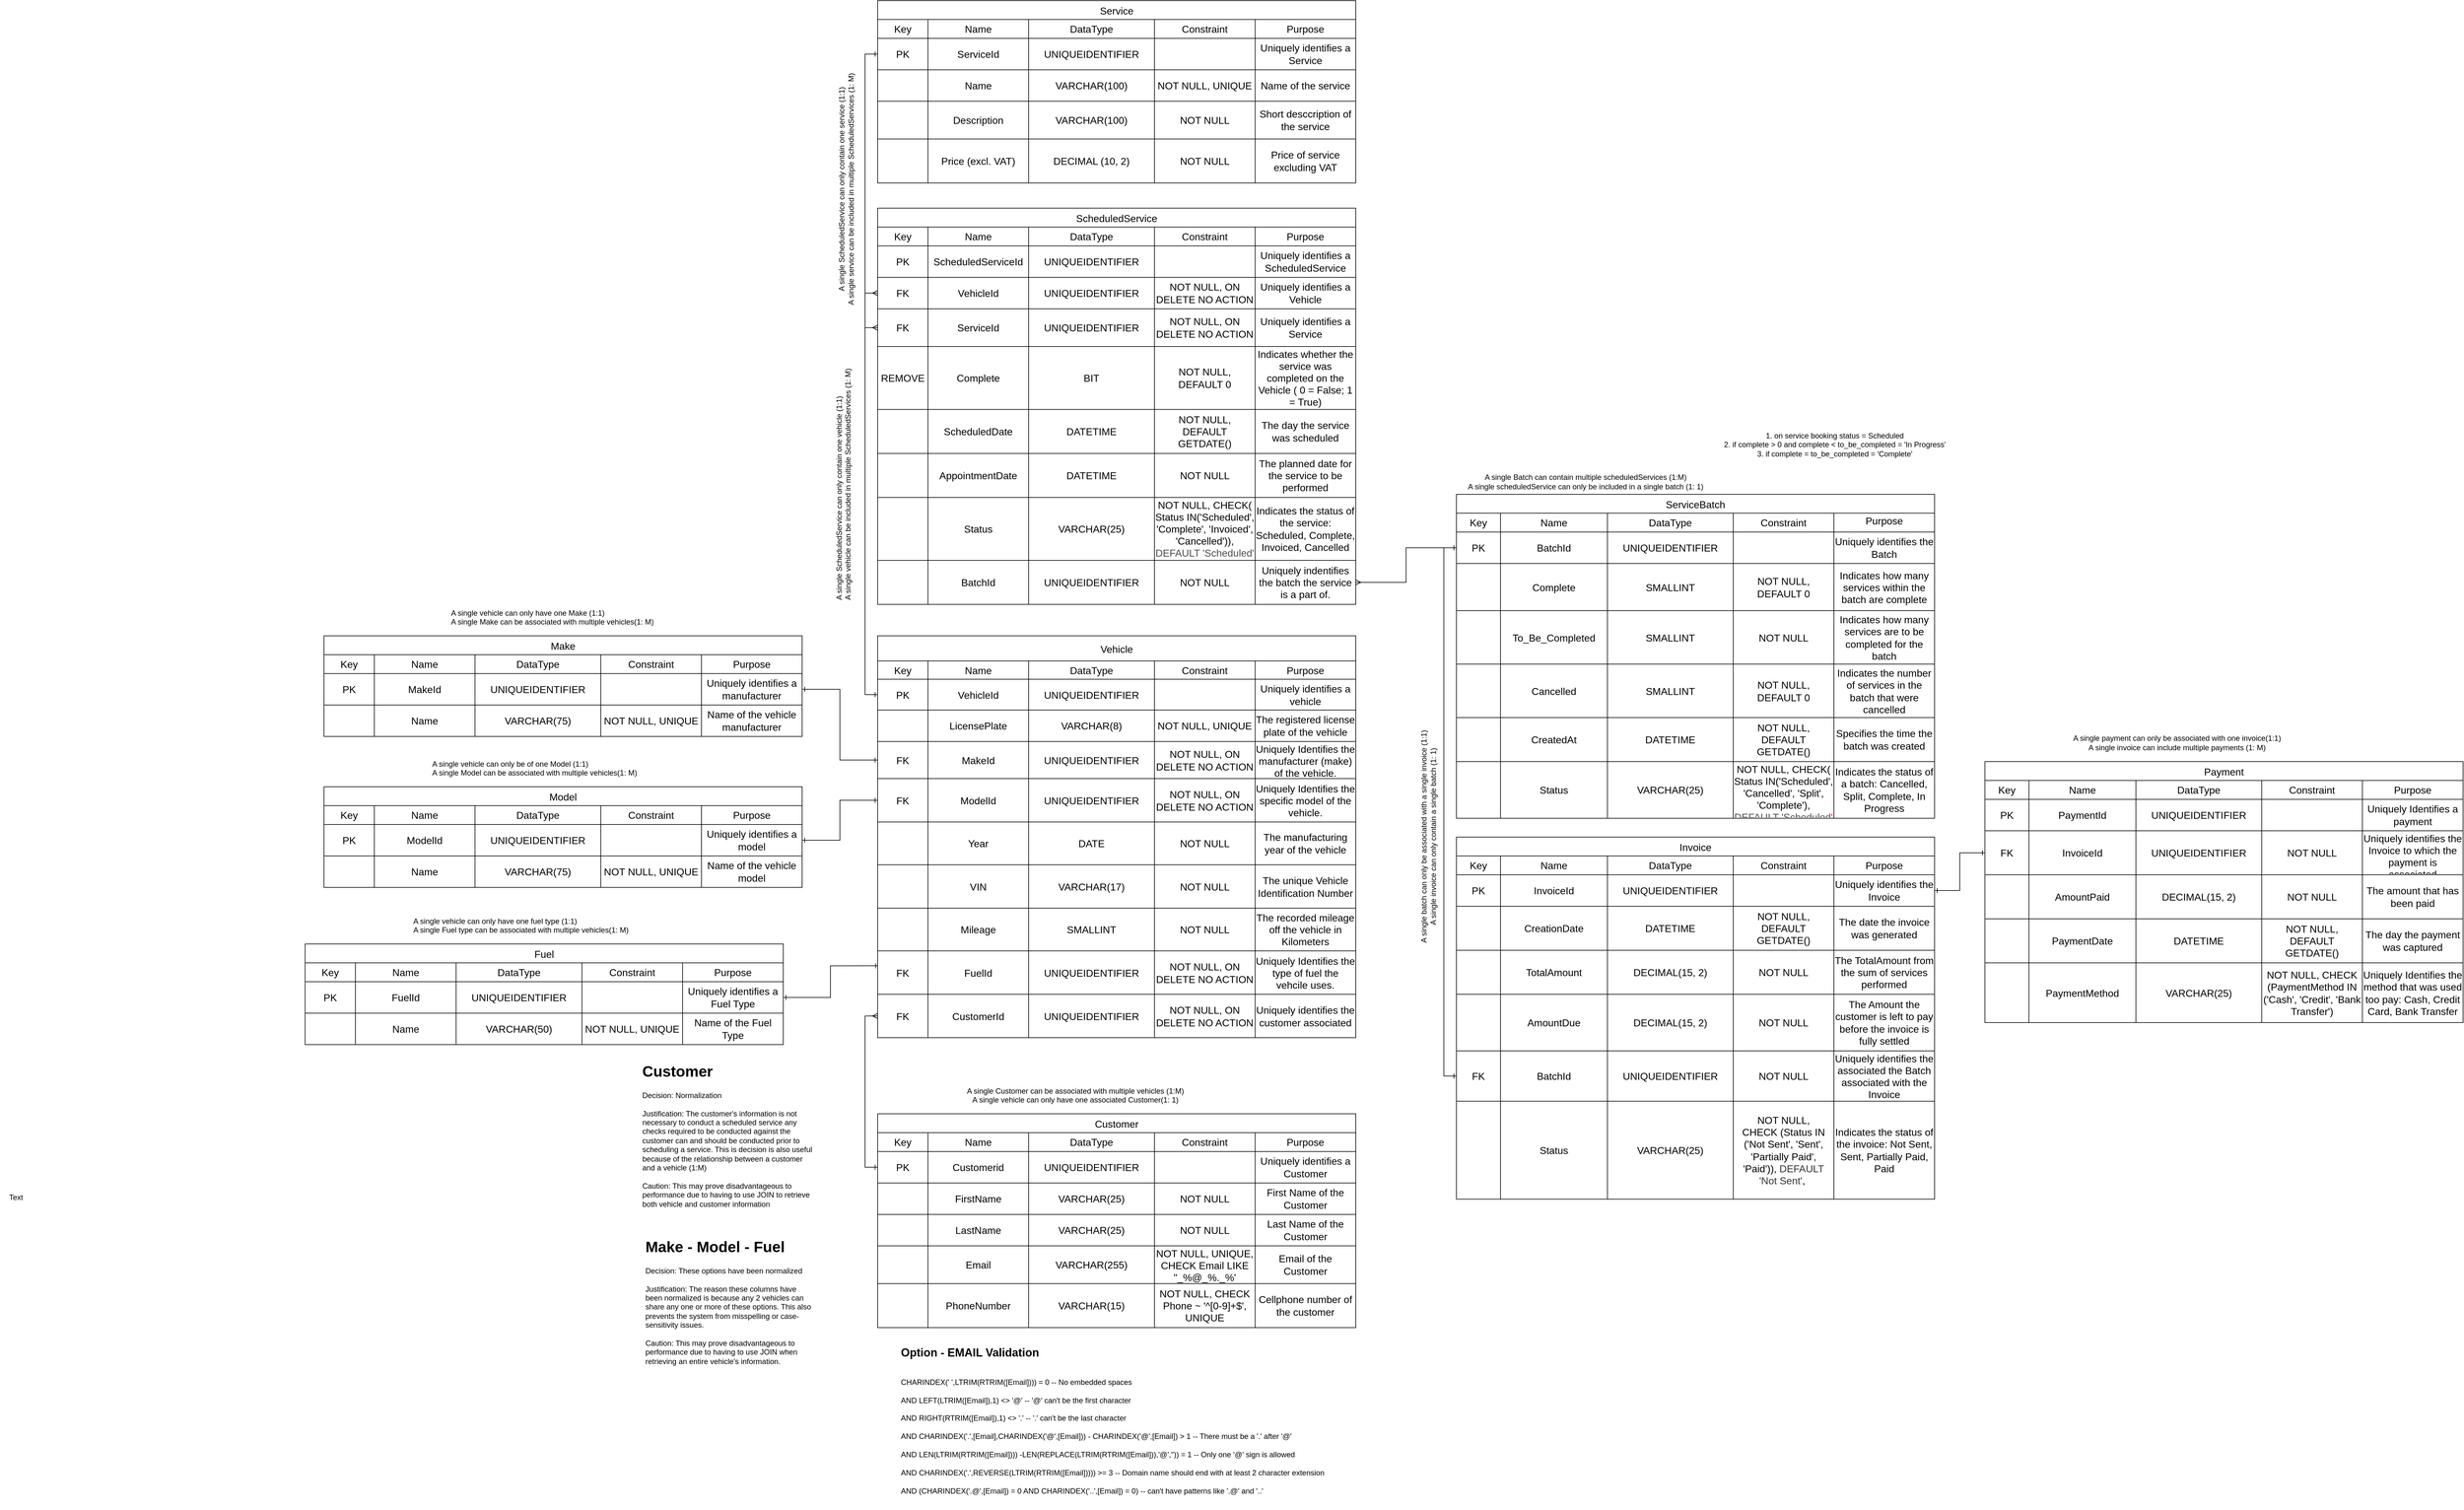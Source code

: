 <mxfile version="26.0.16" pages="2">
  <diagram id="R2lEEEUBdFMjLlhIrx00" name="ERD">
    <mxGraphModel dx="2176" dy="1591" grid="0" gridSize="10" guides="1" tooltips="1" connect="1" arrows="1" fold="1" page="0" pageScale="1" pageWidth="850" pageHeight="1100" math="0" shadow="0" extFonts="Permanent Marker^https://fonts.googleapis.com/css?family=Permanent+Marker">
      <root>
        <mxCell id="0" />
        <mxCell id="1" parent="0" />
        <mxCell id="w7ZTWE-fR02KBxPmkUsk-1" value="Service" style="shape=table;startSize=30;container=1;collapsible=0;childLayout=tableLayout;strokeColor=default;fontSize=16;" parent="1" vertex="1">
          <mxGeometry x="480" y="-290" width="760.0" height="290" as="geometry" />
        </mxCell>
        <mxCell id="w7ZTWE-fR02KBxPmkUsk-2" value="" style="shape=tableRow;horizontal=0;startSize=0;swimlaneHead=0;swimlaneBody=0;strokeColor=inherit;top=0;left=0;bottom=0;right=0;collapsible=0;dropTarget=0;fillColor=none;points=[[0,0.5],[1,0.5]];portConstraint=eastwest;fontSize=16;" parent="w7ZTWE-fR02KBxPmkUsk-1" vertex="1">
          <mxGeometry y="30" width="760.0" height="30" as="geometry" />
        </mxCell>
        <mxCell id="w7ZTWE-fR02KBxPmkUsk-3" value="Key" style="shape=partialRectangle;html=1;whiteSpace=wrap;connectable=0;strokeColor=inherit;overflow=hidden;fillColor=none;top=0;left=0;bottom=0;right=0;pointerEvents=1;fontSize=16;" parent="w7ZTWE-fR02KBxPmkUsk-2" vertex="1">
          <mxGeometry width="80" height="30" as="geometry">
            <mxRectangle width="80" height="30" as="alternateBounds" />
          </mxGeometry>
        </mxCell>
        <mxCell id="w7ZTWE-fR02KBxPmkUsk-4" value="Name" style="shape=partialRectangle;html=1;whiteSpace=wrap;connectable=0;strokeColor=inherit;overflow=hidden;fillColor=none;top=0;left=0;bottom=0;right=0;pointerEvents=1;fontSize=16;" parent="w7ZTWE-fR02KBxPmkUsk-2" vertex="1">
          <mxGeometry x="80" width="160" height="30" as="geometry">
            <mxRectangle width="160" height="30" as="alternateBounds" />
          </mxGeometry>
        </mxCell>
        <mxCell id="w7ZTWE-fR02KBxPmkUsk-5" value="DataType" style="shape=partialRectangle;html=1;whiteSpace=wrap;connectable=0;strokeColor=inherit;overflow=hidden;fillColor=none;top=0;left=0;bottom=0;right=0;pointerEvents=1;fontSize=16;" parent="w7ZTWE-fR02KBxPmkUsk-2" vertex="1">
          <mxGeometry x="240" width="200" height="30" as="geometry">
            <mxRectangle width="200" height="30" as="alternateBounds" />
          </mxGeometry>
        </mxCell>
        <mxCell id="w7ZTWE-fR02KBxPmkUsk-14" value="Constraint" style="shape=partialRectangle;html=1;whiteSpace=wrap;connectable=0;strokeColor=inherit;overflow=hidden;fillColor=none;top=0;left=0;bottom=0;right=0;pointerEvents=1;fontSize=16;" parent="w7ZTWE-fR02KBxPmkUsk-2" vertex="1">
          <mxGeometry x="440" width="160" height="30" as="geometry">
            <mxRectangle width="160" height="30" as="alternateBounds" />
          </mxGeometry>
        </mxCell>
        <mxCell id="CpcCboOTn-gUo-GeokDv-1" value="Purpose" style="shape=partialRectangle;html=1;whiteSpace=wrap;connectable=0;strokeColor=inherit;overflow=hidden;fillColor=none;top=0;left=0;bottom=0;right=0;pointerEvents=1;fontSize=16;" parent="w7ZTWE-fR02KBxPmkUsk-2" vertex="1">
          <mxGeometry x="600" width="160" height="30" as="geometry">
            <mxRectangle width="160" height="30" as="alternateBounds" />
          </mxGeometry>
        </mxCell>
        <mxCell id="w7ZTWE-fR02KBxPmkUsk-6" value="" style="shape=tableRow;horizontal=0;startSize=0;swimlaneHead=0;swimlaneBody=0;strokeColor=inherit;top=0;left=0;bottom=0;right=0;collapsible=0;dropTarget=0;fillColor=none;points=[[0,0.5],[1,0.5]];portConstraint=eastwest;fontSize=16;" parent="w7ZTWE-fR02KBxPmkUsk-1" vertex="1">
          <mxGeometry y="60" width="760.0" height="50" as="geometry" />
        </mxCell>
        <mxCell id="w7ZTWE-fR02KBxPmkUsk-7" value="PK" style="shape=partialRectangle;html=1;whiteSpace=wrap;connectable=0;strokeColor=inherit;overflow=hidden;fillColor=none;top=0;left=0;bottom=0;right=0;pointerEvents=1;fontSize=16;" parent="w7ZTWE-fR02KBxPmkUsk-6" vertex="1">
          <mxGeometry width="80" height="50" as="geometry">
            <mxRectangle width="80" height="50" as="alternateBounds" />
          </mxGeometry>
        </mxCell>
        <mxCell id="w7ZTWE-fR02KBxPmkUsk-8" value="ServiceId" style="shape=partialRectangle;html=1;whiteSpace=wrap;connectable=0;strokeColor=inherit;overflow=hidden;fillColor=none;top=0;left=0;bottom=0;right=0;pointerEvents=1;fontSize=16;" parent="w7ZTWE-fR02KBxPmkUsk-6" vertex="1">
          <mxGeometry x="80" width="160" height="50" as="geometry">
            <mxRectangle width="160" height="50" as="alternateBounds" />
          </mxGeometry>
        </mxCell>
        <mxCell id="w7ZTWE-fR02KBxPmkUsk-9" value="UNIQUEIDENTIFIER" style="shape=partialRectangle;html=1;whiteSpace=wrap;connectable=0;strokeColor=inherit;overflow=hidden;fillColor=none;top=0;left=0;bottom=0;right=0;pointerEvents=1;fontSize=16;" parent="w7ZTWE-fR02KBxPmkUsk-6" vertex="1">
          <mxGeometry x="240" width="200" height="50" as="geometry">
            <mxRectangle width="200" height="50" as="alternateBounds" />
          </mxGeometry>
        </mxCell>
        <mxCell id="w7ZTWE-fR02KBxPmkUsk-15" value="" style="shape=partialRectangle;html=1;whiteSpace=wrap;connectable=0;strokeColor=inherit;overflow=hidden;fillColor=none;top=0;left=0;bottom=0;right=0;pointerEvents=1;fontSize=16;" parent="w7ZTWE-fR02KBxPmkUsk-6" vertex="1">
          <mxGeometry x="440" width="160" height="50" as="geometry">
            <mxRectangle width="160" height="50" as="alternateBounds" />
          </mxGeometry>
        </mxCell>
        <mxCell id="CpcCboOTn-gUo-GeokDv-2" value="Uniquely identifies a Service" style="shape=partialRectangle;html=1;whiteSpace=wrap;connectable=0;strokeColor=inherit;overflow=hidden;fillColor=none;top=0;left=0;bottom=0;right=0;pointerEvents=1;fontSize=16;" parent="w7ZTWE-fR02KBxPmkUsk-6" vertex="1">
          <mxGeometry x="600" width="160" height="50" as="geometry">
            <mxRectangle width="160" height="50" as="alternateBounds" />
          </mxGeometry>
        </mxCell>
        <mxCell id="w7ZTWE-fR02KBxPmkUsk-10" value="" style="shape=tableRow;horizontal=0;startSize=0;swimlaneHead=0;swimlaneBody=0;strokeColor=inherit;top=0;left=0;bottom=0;right=0;collapsible=0;dropTarget=0;fillColor=none;points=[[0,0.5],[1,0.5]];portConstraint=eastwest;fontSize=16;" parent="w7ZTWE-fR02KBxPmkUsk-1" vertex="1">
          <mxGeometry y="110" width="760.0" height="50" as="geometry" />
        </mxCell>
        <mxCell id="w7ZTWE-fR02KBxPmkUsk-11" value="" style="shape=partialRectangle;html=1;whiteSpace=wrap;connectable=0;strokeColor=inherit;overflow=hidden;fillColor=none;top=0;left=0;bottom=0;right=0;pointerEvents=1;fontSize=16;" parent="w7ZTWE-fR02KBxPmkUsk-10" vertex="1">
          <mxGeometry width="80" height="50" as="geometry">
            <mxRectangle width="80" height="50" as="alternateBounds" />
          </mxGeometry>
        </mxCell>
        <mxCell id="w7ZTWE-fR02KBxPmkUsk-12" value="Name" style="shape=partialRectangle;html=1;whiteSpace=wrap;connectable=0;strokeColor=inherit;overflow=hidden;fillColor=none;top=0;left=0;bottom=0;right=0;pointerEvents=1;fontSize=16;" parent="w7ZTWE-fR02KBxPmkUsk-10" vertex="1">
          <mxGeometry x="80" width="160" height="50" as="geometry">
            <mxRectangle width="160" height="50" as="alternateBounds" />
          </mxGeometry>
        </mxCell>
        <mxCell id="w7ZTWE-fR02KBxPmkUsk-13" value="VARCHAR(100)" style="shape=partialRectangle;html=1;whiteSpace=wrap;connectable=0;strokeColor=inherit;overflow=hidden;fillColor=none;top=0;left=0;bottom=0;right=0;pointerEvents=1;fontSize=16;" parent="w7ZTWE-fR02KBxPmkUsk-10" vertex="1">
          <mxGeometry x="240" width="200" height="50" as="geometry">
            <mxRectangle width="200" height="50" as="alternateBounds" />
          </mxGeometry>
        </mxCell>
        <mxCell id="w7ZTWE-fR02KBxPmkUsk-16" value="NOT NULL, UNIQUE" style="shape=partialRectangle;html=1;whiteSpace=wrap;connectable=0;strokeColor=inherit;overflow=hidden;fillColor=none;top=0;left=0;bottom=0;right=0;pointerEvents=1;fontSize=16;" parent="w7ZTWE-fR02KBxPmkUsk-10" vertex="1">
          <mxGeometry x="440" width="160" height="50" as="geometry">
            <mxRectangle width="160" height="50" as="alternateBounds" />
          </mxGeometry>
        </mxCell>
        <mxCell id="CpcCboOTn-gUo-GeokDv-3" value="Name of the service" style="shape=partialRectangle;html=1;whiteSpace=wrap;connectable=0;strokeColor=inherit;overflow=hidden;fillColor=none;top=0;left=0;bottom=0;right=0;pointerEvents=1;fontSize=16;" parent="w7ZTWE-fR02KBxPmkUsk-10" vertex="1">
          <mxGeometry x="600" width="160" height="50" as="geometry">
            <mxRectangle width="160" height="50" as="alternateBounds" />
          </mxGeometry>
        </mxCell>
        <mxCell id="czr7MdkYdcfqtxL4sXR4-1" style="shape=tableRow;horizontal=0;startSize=0;swimlaneHead=0;swimlaneBody=0;strokeColor=inherit;top=0;left=0;bottom=0;right=0;collapsible=0;dropTarget=0;fillColor=none;points=[[0,0.5],[1,0.5]];portConstraint=eastwest;fontSize=16;" parent="w7ZTWE-fR02KBxPmkUsk-1" vertex="1">
          <mxGeometry y="160" width="760.0" height="60" as="geometry" />
        </mxCell>
        <mxCell id="czr7MdkYdcfqtxL4sXR4-2" style="shape=partialRectangle;html=1;whiteSpace=wrap;connectable=0;strokeColor=inherit;overflow=hidden;fillColor=none;top=0;left=0;bottom=0;right=0;pointerEvents=1;fontSize=16;" parent="czr7MdkYdcfqtxL4sXR4-1" vertex="1">
          <mxGeometry width="80" height="60" as="geometry">
            <mxRectangle width="80" height="60" as="alternateBounds" />
          </mxGeometry>
        </mxCell>
        <mxCell id="czr7MdkYdcfqtxL4sXR4-3" value="Description" style="shape=partialRectangle;html=1;whiteSpace=wrap;connectable=0;strokeColor=inherit;overflow=hidden;fillColor=none;top=0;left=0;bottom=0;right=0;pointerEvents=1;fontSize=16;" parent="czr7MdkYdcfqtxL4sXR4-1" vertex="1">
          <mxGeometry x="80" width="160" height="60" as="geometry">
            <mxRectangle width="160" height="60" as="alternateBounds" />
          </mxGeometry>
        </mxCell>
        <mxCell id="czr7MdkYdcfqtxL4sXR4-4" value="VARCHAR(100)" style="shape=partialRectangle;html=1;whiteSpace=wrap;connectable=0;strokeColor=inherit;overflow=hidden;fillColor=none;top=0;left=0;bottom=0;right=0;pointerEvents=1;fontSize=16;" parent="czr7MdkYdcfqtxL4sXR4-1" vertex="1">
          <mxGeometry x="240" width="200" height="60" as="geometry">
            <mxRectangle width="200" height="60" as="alternateBounds" />
          </mxGeometry>
        </mxCell>
        <mxCell id="czr7MdkYdcfqtxL4sXR4-5" value="NOT NULL" style="shape=partialRectangle;html=1;whiteSpace=wrap;connectable=0;strokeColor=inherit;overflow=hidden;fillColor=none;top=0;left=0;bottom=0;right=0;pointerEvents=1;fontSize=16;" parent="czr7MdkYdcfqtxL4sXR4-1" vertex="1">
          <mxGeometry x="440" width="160" height="60" as="geometry">
            <mxRectangle width="160" height="60" as="alternateBounds" />
          </mxGeometry>
        </mxCell>
        <mxCell id="CpcCboOTn-gUo-GeokDv-4" value="Short desccription of the service" style="shape=partialRectangle;html=1;whiteSpace=wrap;connectable=0;strokeColor=inherit;overflow=hidden;fillColor=none;top=0;left=0;bottom=0;right=0;pointerEvents=1;fontSize=16;" parent="czr7MdkYdcfqtxL4sXR4-1" vertex="1">
          <mxGeometry x="600" width="160" height="60" as="geometry">
            <mxRectangle width="160" height="60" as="alternateBounds" />
          </mxGeometry>
        </mxCell>
        <mxCell id="czr7MdkYdcfqtxL4sXR4-6" style="shape=tableRow;horizontal=0;startSize=0;swimlaneHead=0;swimlaneBody=0;strokeColor=inherit;top=0;left=0;bottom=0;right=0;collapsible=0;dropTarget=0;fillColor=none;points=[[0,0.5],[1,0.5]];portConstraint=eastwest;fontSize=16;" parent="w7ZTWE-fR02KBxPmkUsk-1" vertex="1">
          <mxGeometry y="220" width="760.0" height="70" as="geometry" />
        </mxCell>
        <mxCell id="czr7MdkYdcfqtxL4sXR4-7" style="shape=partialRectangle;html=1;whiteSpace=wrap;connectable=0;strokeColor=inherit;overflow=hidden;fillColor=none;top=0;left=0;bottom=0;right=0;pointerEvents=1;fontSize=16;" parent="czr7MdkYdcfqtxL4sXR4-6" vertex="1">
          <mxGeometry width="80" height="70" as="geometry">
            <mxRectangle width="80" height="70" as="alternateBounds" />
          </mxGeometry>
        </mxCell>
        <mxCell id="czr7MdkYdcfqtxL4sXR4-8" value="Price (excl. VAT)" style="shape=partialRectangle;html=1;whiteSpace=wrap;connectable=0;strokeColor=inherit;overflow=hidden;fillColor=none;top=0;left=0;bottom=0;right=0;pointerEvents=1;fontSize=16;" parent="czr7MdkYdcfqtxL4sXR4-6" vertex="1">
          <mxGeometry x="80" width="160" height="70" as="geometry">
            <mxRectangle width="160" height="70" as="alternateBounds" />
          </mxGeometry>
        </mxCell>
        <mxCell id="czr7MdkYdcfqtxL4sXR4-9" value="DECIMAL (10, 2)" style="shape=partialRectangle;html=1;whiteSpace=wrap;connectable=0;strokeColor=inherit;overflow=hidden;fillColor=none;top=0;left=0;bottom=0;right=0;pointerEvents=1;fontSize=16;" parent="czr7MdkYdcfqtxL4sXR4-6" vertex="1">
          <mxGeometry x="240" width="200" height="70" as="geometry">
            <mxRectangle width="200" height="70" as="alternateBounds" />
          </mxGeometry>
        </mxCell>
        <mxCell id="czr7MdkYdcfqtxL4sXR4-10" value="NOT NULL" style="shape=partialRectangle;html=1;whiteSpace=wrap;connectable=0;strokeColor=inherit;overflow=hidden;fillColor=none;top=0;left=0;bottom=0;right=0;pointerEvents=1;fontSize=16;" parent="czr7MdkYdcfqtxL4sXR4-6" vertex="1">
          <mxGeometry x="440" width="160" height="70" as="geometry">
            <mxRectangle width="160" height="70" as="alternateBounds" />
          </mxGeometry>
        </mxCell>
        <mxCell id="CpcCboOTn-gUo-GeokDv-5" value="Price of service excluding VAT" style="shape=partialRectangle;html=1;whiteSpace=wrap;connectable=0;strokeColor=inherit;overflow=hidden;fillColor=none;top=0;left=0;bottom=0;right=0;pointerEvents=1;fontSize=16;" parent="czr7MdkYdcfqtxL4sXR4-6" vertex="1">
          <mxGeometry x="600" width="160" height="70" as="geometry">
            <mxRectangle width="160" height="70" as="alternateBounds" />
          </mxGeometry>
        </mxCell>
        <mxCell id="czr7MdkYdcfqtxL4sXR4-11" value="Vehicle" style="shape=table;startSize=40;container=1;collapsible=0;childLayout=tableLayout;strokeColor=default;fontSize=16;" parent="1" vertex="1">
          <mxGeometry x="480" y="720" width="760.0" height="639" as="geometry" />
        </mxCell>
        <mxCell id="czr7MdkYdcfqtxL4sXR4-12" value="" style="shape=tableRow;horizontal=0;startSize=0;swimlaneHead=0;swimlaneBody=0;strokeColor=inherit;top=0;left=0;bottom=0;right=0;collapsible=0;dropTarget=0;fillColor=none;points=[[0,0.5],[1,0.5]];portConstraint=eastwest;fontSize=16;" parent="czr7MdkYdcfqtxL4sXR4-11" vertex="1">
          <mxGeometry y="40" width="760.0" height="29" as="geometry" />
        </mxCell>
        <mxCell id="czr7MdkYdcfqtxL4sXR4-13" value="Key" style="shape=partialRectangle;html=1;whiteSpace=wrap;connectable=0;strokeColor=inherit;overflow=hidden;fillColor=none;top=0;left=0;bottom=0;right=0;pointerEvents=1;fontSize=16;" parent="czr7MdkYdcfqtxL4sXR4-12" vertex="1">
          <mxGeometry width="80" height="29" as="geometry">
            <mxRectangle width="80" height="29" as="alternateBounds" />
          </mxGeometry>
        </mxCell>
        <mxCell id="czr7MdkYdcfqtxL4sXR4-14" value="Name" style="shape=partialRectangle;html=1;whiteSpace=wrap;connectable=0;strokeColor=inherit;overflow=hidden;fillColor=none;top=0;left=0;bottom=0;right=0;pointerEvents=1;fontSize=16;" parent="czr7MdkYdcfqtxL4sXR4-12" vertex="1">
          <mxGeometry x="80" width="160" height="29" as="geometry">
            <mxRectangle width="160" height="29" as="alternateBounds" />
          </mxGeometry>
        </mxCell>
        <mxCell id="czr7MdkYdcfqtxL4sXR4-15" value="DataType" style="shape=partialRectangle;html=1;whiteSpace=wrap;connectable=0;strokeColor=inherit;overflow=hidden;fillColor=none;top=0;left=0;bottom=0;right=0;pointerEvents=1;fontSize=16;" parent="czr7MdkYdcfqtxL4sXR4-12" vertex="1">
          <mxGeometry x="240" width="200" height="29" as="geometry">
            <mxRectangle width="200" height="29" as="alternateBounds" />
          </mxGeometry>
        </mxCell>
        <mxCell id="czr7MdkYdcfqtxL4sXR4-16" value="Constraint" style="shape=partialRectangle;html=1;whiteSpace=wrap;connectable=0;strokeColor=inherit;overflow=hidden;fillColor=none;top=0;left=0;bottom=0;right=0;pointerEvents=1;fontSize=16;" parent="czr7MdkYdcfqtxL4sXR4-12" vertex="1">
          <mxGeometry x="440" width="160" height="29" as="geometry">
            <mxRectangle width="160" height="29" as="alternateBounds" />
          </mxGeometry>
        </mxCell>
        <mxCell id="CpcCboOTn-gUo-GeokDv-21" value="Purpose" style="shape=partialRectangle;html=1;whiteSpace=wrap;connectable=0;strokeColor=inherit;overflow=hidden;fillColor=none;top=0;left=0;bottom=0;right=0;pointerEvents=1;fontSize=16;" parent="czr7MdkYdcfqtxL4sXR4-12" vertex="1">
          <mxGeometry x="600" width="160" height="29" as="geometry">
            <mxRectangle width="160" height="29" as="alternateBounds" />
          </mxGeometry>
        </mxCell>
        <mxCell id="czr7MdkYdcfqtxL4sXR4-17" value="" style="shape=tableRow;horizontal=0;startSize=0;swimlaneHead=0;swimlaneBody=0;strokeColor=inherit;top=0;left=0;bottom=0;right=0;collapsible=0;dropTarget=0;fillColor=none;points=[[0,0.5],[1,0.5]];portConstraint=eastwest;fontSize=16;" parent="czr7MdkYdcfqtxL4sXR4-11" vertex="1">
          <mxGeometry y="69" width="760.0" height="49" as="geometry" />
        </mxCell>
        <mxCell id="czr7MdkYdcfqtxL4sXR4-18" value="PK" style="shape=partialRectangle;html=1;whiteSpace=wrap;connectable=0;strokeColor=inherit;overflow=hidden;fillColor=none;top=0;left=0;bottom=0;right=0;pointerEvents=1;fontSize=16;" parent="czr7MdkYdcfqtxL4sXR4-17" vertex="1">
          <mxGeometry width="80" height="49" as="geometry">
            <mxRectangle width="80" height="49" as="alternateBounds" />
          </mxGeometry>
        </mxCell>
        <mxCell id="czr7MdkYdcfqtxL4sXR4-19" value="VehicleId" style="shape=partialRectangle;html=1;whiteSpace=wrap;connectable=0;strokeColor=inherit;overflow=hidden;fillColor=none;top=0;left=0;bottom=0;right=0;pointerEvents=1;fontSize=16;" parent="czr7MdkYdcfqtxL4sXR4-17" vertex="1">
          <mxGeometry x="80" width="160" height="49" as="geometry">
            <mxRectangle width="160" height="49" as="alternateBounds" />
          </mxGeometry>
        </mxCell>
        <mxCell id="czr7MdkYdcfqtxL4sXR4-20" value="UNIQUEIDENTIFIER" style="shape=partialRectangle;html=1;whiteSpace=wrap;connectable=0;strokeColor=inherit;overflow=hidden;fillColor=none;top=0;left=0;bottom=0;right=0;pointerEvents=1;fontSize=16;" parent="czr7MdkYdcfqtxL4sXR4-17" vertex="1">
          <mxGeometry x="240" width="200" height="49" as="geometry">
            <mxRectangle width="200" height="49" as="alternateBounds" />
          </mxGeometry>
        </mxCell>
        <mxCell id="czr7MdkYdcfqtxL4sXR4-21" value="" style="shape=partialRectangle;html=1;whiteSpace=wrap;connectable=0;strokeColor=inherit;overflow=hidden;fillColor=none;top=0;left=0;bottom=0;right=0;pointerEvents=1;fontSize=16;" parent="czr7MdkYdcfqtxL4sXR4-17" vertex="1">
          <mxGeometry x="440" width="160" height="49" as="geometry">
            <mxRectangle width="160" height="49" as="alternateBounds" />
          </mxGeometry>
        </mxCell>
        <mxCell id="CpcCboOTn-gUo-GeokDv-22" value="Uniquely identifies a vehicle" style="shape=partialRectangle;html=1;whiteSpace=wrap;connectable=0;strokeColor=inherit;overflow=hidden;fillColor=none;top=0;left=0;bottom=0;right=0;pointerEvents=1;fontSize=16;" parent="czr7MdkYdcfqtxL4sXR4-17" vertex="1">
          <mxGeometry x="600" width="160" height="49" as="geometry">
            <mxRectangle width="160" height="49" as="alternateBounds" />
          </mxGeometry>
        </mxCell>
        <mxCell id="czr7MdkYdcfqtxL4sXR4-22" value="" style="shape=tableRow;horizontal=0;startSize=0;swimlaneHead=0;swimlaneBody=0;strokeColor=inherit;top=0;left=0;bottom=0;right=0;collapsible=0;dropTarget=0;fillColor=none;points=[[0,0.5],[1,0.5]];portConstraint=eastwest;fontSize=16;" parent="czr7MdkYdcfqtxL4sXR4-11" vertex="1">
          <mxGeometry y="118" width="760.0" height="50" as="geometry" />
        </mxCell>
        <mxCell id="czr7MdkYdcfqtxL4sXR4-23" value="" style="shape=partialRectangle;html=1;whiteSpace=wrap;connectable=0;strokeColor=inherit;overflow=hidden;fillColor=none;top=0;left=0;bottom=0;right=0;pointerEvents=1;fontSize=16;" parent="czr7MdkYdcfqtxL4sXR4-22" vertex="1">
          <mxGeometry width="80" height="50" as="geometry">
            <mxRectangle width="80" height="50" as="alternateBounds" />
          </mxGeometry>
        </mxCell>
        <mxCell id="czr7MdkYdcfqtxL4sXR4-24" value="LicensePlate" style="shape=partialRectangle;html=1;whiteSpace=wrap;connectable=0;strokeColor=inherit;overflow=hidden;fillColor=none;top=0;left=0;bottom=0;right=0;pointerEvents=1;fontSize=16;" parent="czr7MdkYdcfqtxL4sXR4-22" vertex="1">
          <mxGeometry x="80" width="160" height="50" as="geometry">
            <mxRectangle width="160" height="50" as="alternateBounds" />
          </mxGeometry>
        </mxCell>
        <mxCell id="czr7MdkYdcfqtxL4sXR4-25" value="VARCHAR(8)" style="shape=partialRectangle;html=1;whiteSpace=wrap;connectable=0;strokeColor=inherit;overflow=hidden;fillColor=none;top=0;left=0;bottom=0;right=0;pointerEvents=1;fontSize=16;" parent="czr7MdkYdcfqtxL4sXR4-22" vertex="1">
          <mxGeometry x="240" width="200" height="50" as="geometry">
            <mxRectangle width="200" height="50" as="alternateBounds" />
          </mxGeometry>
        </mxCell>
        <mxCell id="czr7MdkYdcfqtxL4sXR4-26" value="NOT NULL, UNIQUE" style="shape=partialRectangle;html=1;whiteSpace=wrap;connectable=0;strokeColor=inherit;overflow=hidden;fillColor=none;top=0;left=0;bottom=0;right=0;pointerEvents=1;fontSize=16;" parent="czr7MdkYdcfqtxL4sXR4-22" vertex="1">
          <mxGeometry x="440" width="160" height="50" as="geometry">
            <mxRectangle width="160" height="50" as="alternateBounds" />
          </mxGeometry>
        </mxCell>
        <mxCell id="CpcCboOTn-gUo-GeokDv-23" value="The registered license plate of the vehicle" style="shape=partialRectangle;html=1;whiteSpace=wrap;connectable=0;strokeColor=inherit;overflow=hidden;fillColor=none;top=0;left=0;bottom=0;right=0;pointerEvents=1;fontSize=16;" parent="czr7MdkYdcfqtxL4sXR4-22" vertex="1">
          <mxGeometry x="600" width="160" height="50" as="geometry">
            <mxRectangle width="160" height="50" as="alternateBounds" />
          </mxGeometry>
        </mxCell>
        <mxCell id="czr7MdkYdcfqtxL4sXR4-27" style="shape=tableRow;horizontal=0;startSize=0;swimlaneHead=0;swimlaneBody=0;strokeColor=inherit;top=0;left=0;bottom=0;right=0;collapsible=0;dropTarget=0;fillColor=none;points=[[0,0.5],[1,0.5]];portConstraint=eastwest;fontSize=16;" parent="czr7MdkYdcfqtxL4sXR4-11" vertex="1">
          <mxGeometry y="168" width="760.0" height="59" as="geometry" />
        </mxCell>
        <mxCell id="czr7MdkYdcfqtxL4sXR4-28" value="FK" style="shape=partialRectangle;html=1;whiteSpace=wrap;connectable=0;strokeColor=inherit;overflow=hidden;fillColor=none;top=0;left=0;bottom=0;right=0;pointerEvents=1;fontSize=16;" parent="czr7MdkYdcfqtxL4sXR4-27" vertex="1">
          <mxGeometry width="80" height="59" as="geometry">
            <mxRectangle width="80" height="59" as="alternateBounds" />
          </mxGeometry>
        </mxCell>
        <mxCell id="czr7MdkYdcfqtxL4sXR4-29" value="MakeId" style="shape=partialRectangle;html=1;whiteSpace=wrap;connectable=0;strokeColor=inherit;overflow=hidden;fillColor=none;top=0;left=0;bottom=0;right=0;pointerEvents=1;fontSize=16;" parent="czr7MdkYdcfqtxL4sXR4-27" vertex="1">
          <mxGeometry x="80" width="160" height="59" as="geometry">
            <mxRectangle width="160" height="59" as="alternateBounds" />
          </mxGeometry>
        </mxCell>
        <mxCell id="czr7MdkYdcfqtxL4sXR4-30" value="UNIQUEIDENTIFIER" style="shape=partialRectangle;html=1;whiteSpace=wrap;connectable=0;strokeColor=inherit;overflow=hidden;fillColor=none;top=0;left=0;bottom=0;right=0;pointerEvents=1;fontSize=16;" parent="czr7MdkYdcfqtxL4sXR4-27" vertex="1">
          <mxGeometry x="240" width="200" height="59" as="geometry">
            <mxRectangle width="200" height="59" as="alternateBounds" />
          </mxGeometry>
        </mxCell>
        <mxCell id="czr7MdkYdcfqtxL4sXR4-31" value="NOT NULL, ON DELETE NO ACTION" style="shape=partialRectangle;html=1;whiteSpace=wrap;connectable=0;strokeColor=inherit;overflow=hidden;fillColor=none;top=0;left=0;bottom=0;right=0;pointerEvents=1;fontSize=16;" parent="czr7MdkYdcfqtxL4sXR4-27" vertex="1">
          <mxGeometry x="440" width="160" height="59" as="geometry">
            <mxRectangle width="160" height="59" as="alternateBounds" />
          </mxGeometry>
        </mxCell>
        <mxCell id="CpcCboOTn-gUo-GeokDv-24" value="Uniquely Identifies the manufacturer (make) of the vehicle." style="shape=partialRectangle;html=1;whiteSpace=wrap;connectable=0;strokeColor=inherit;overflow=hidden;fillColor=none;top=0;left=0;bottom=0;right=0;pointerEvents=1;fontSize=16;" parent="czr7MdkYdcfqtxL4sXR4-27" vertex="1">
          <mxGeometry x="600" width="160" height="59" as="geometry">
            <mxRectangle width="160" height="59" as="alternateBounds" />
          </mxGeometry>
        </mxCell>
        <mxCell id="czr7MdkYdcfqtxL4sXR4-32" style="shape=tableRow;horizontal=0;startSize=0;swimlaneHead=0;swimlaneBody=0;strokeColor=inherit;top=0;left=0;bottom=0;right=0;collapsible=0;dropTarget=0;fillColor=none;points=[[0,0.5],[1,0.5]];portConstraint=eastwest;fontSize=16;" parent="czr7MdkYdcfqtxL4sXR4-11" vertex="1">
          <mxGeometry y="227" width="760.0" height="69" as="geometry" />
        </mxCell>
        <mxCell id="czr7MdkYdcfqtxL4sXR4-33" value="FK" style="shape=partialRectangle;html=1;whiteSpace=wrap;connectable=0;strokeColor=inherit;overflow=hidden;fillColor=none;top=0;left=0;bottom=0;right=0;pointerEvents=1;fontSize=16;" parent="czr7MdkYdcfqtxL4sXR4-32" vertex="1">
          <mxGeometry width="80" height="69" as="geometry">
            <mxRectangle width="80" height="69" as="alternateBounds" />
          </mxGeometry>
        </mxCell>
        <mxCell id="czr7MdkYdcfqtxL4sXR4-34" value="ModelId" style="shape=partialRectangle;html=1;whiteSpace=wrap;connectable=0;strokeColor=inherit;overflow=hidden;fillColor=none;top=0;left=0;bottom=0;right=0;pointerEvents=1;fontSize=16;" parent="czr7MdkYdcfqtxL4sXR4-32" vertex="1">
          <mxGeometry x="80" width="160" height="69" as="geometry">
            <mxRectangle width="160" height="69" as="alternateBounds" />
          </mxGeometry>
        </mxCell>
        <mxCell id="czr7MdkYdcfqtxL4sXR4-35" value="UNIQUEIDENTIFIER" style="shape=partialRectangle;html=1;whiteSpace=wrap;connectable=0;strokeColor=inherit;overflow=hidden;fillColor=none;top=0;left=0;bottom=0;right=0;pointerEvents=1;fontSize=16;" parent="czr7MdkYdcfqtxL4sXR4-32" vertex="1">
          <mxGeometry x="240" width="200" height="69" as="geometry">
            <mxRectangle width="200" height="69" as="alternateBounds" />
          </mxGeometry>
        </mxCell>
        <mxCell id="czr7MdkYdcfqtxL4sXR4-36" value="NOT NULL, ON DELETE NO ACTION" style="shape=partialRectangle;html=1;whiteSpace=wrap;connectable=0;strokeColor=inherit;overflow=hidden;fillColor=none;top=0;left=0;bottom=0;right=0;pointerEvents=1;fontSize=16;" parent="czr7MdkYdcfqtxL4sXR4-32" vertex="1">
          <mxGeometry x="440" width="160" height="69" as="geometry">
            <mxRectangle width="160" height="69" as="alternateBounds" />
          </mxGeometry>
        </mxCell>
        <mxCell id="CpcCboOTn-gUo-GeokDv-25" value="Uniquely Identifies the specific model of the vehicle." style="shape=partialRectangle;html=1;whiteSpace=wrap;connectable=0;strokeColor=inherit;overflow=hidden;fillColor=none;top=0;left=0;bottom=0;right=0;pointerEvents=1;fontSize=16;" parent="czr7MdkYdcfqtxL4sXR4-32" vertex="1">
          <mxGeometry x="600" width="160" height="69" as="geometry">
            <mxRectangle width="160" height="69" as="alternateBounds" />
          </mxGeometry>
        </mxCell>
        <mxCell id="czr7MdkYdcfqtxL4sXR4-37" style="shape=tableRow;horizontal=0;startSize=0;swimlaneHead=0;swimlaneBody=0;strokeColor=inherit;top=0;left=0;bottom=0;right=0;collapsible=0;dropTarget=0;fillColor=none;points=[[0,0.5],[1,0.5]];portConstraint=eastwest;fontSize=16;" parent="czr7MdkYdcfqtxL4sXR4-11" vertex="1">
          <mxGeometry y="296" width="760.0" height="68" as="geometry" />
        </mxCell>
        <mxCell id="czr7MdkYdcfqtxL4sXR4-38" style="shape=partialRectangle;html=1;whiteSpace=wrap;connectable=0;strokeColor=inherit;overflow=hidden;fillColor=none;top=0;left=0;bottom=0;right=0;pointerEvents=1;fontSize=16;" parent="czr7MdkYdcfqtxL4sXR4-37" vertex="1">
          <mxGeometry width="80" height="68" as="geometry">
            <mxRectangle width="80" height="68" as="alternateBounds" />
          </mxGeometry>
        </mxCell>
        <mxCell id="czr7MdkYdcfqtxL4sXR4-39" value="Year" style="shape=partialRectangle;html=1;whiteSpace=wrap;connectable=0;strokeColor=inherit;overflow=hidden;fillColor=none;top=0;left=0;bottom=0;right=0;pointerEvents=1;fontSize=16;" parent="czr7MdkYdcfqtxL4sXR4-37" vertex="1">
          <mxGeometry x="80" width="160" height="68" as="geometry">
            <mxRectangle width="160" height="68" as="alternateBounds" />
          </mxGeometry>
        </mxCell>
        <mxCell id="czr7MdkYdcfqtxL4sXR4-40" value="DATE" style="shape=partialRectangle;html=1;whiteSpace=wrap;connectable=0;strokeColor=inherit;overflow=hidden;fillColor=none;top=0;left=0;bottom=0;right=0;pointerEvents=1;fontSize=16;" parent="czr7MdkYdcfqtxL4sXR4-37" vertex="1">
          <mxGeometry x="240" width="200" height="68" as="geometry">
            <mxRectangle width="200" height="68" as="alternateBounds" />
          </mxGeometry>
        </mxCell>
        <mxCell id="czr7MdkYdcfqtxL4sXR4-41" value="NOT NULL" style="shape=partialRectangle;html=1;whiteSpace=wrap;connectable=0;strokeColor=inherit;overflow=hidden;fillColor=none;top=0;left=0;bottom=0;right=0;pointerEvents=1;fontSize=16;" parent="czr7MdkYdcfqtxL4sXR4-37" vertex="1">
          <mxGeometry x="440" width="160" height="68" as="geometry">
            <mxRectangle width="160" height="68" as="alternateBounds" />
          </mxGeometry>
        </mxCell>
        <mxCell id="CpcCboOTn-gUo-GeokDv-26" value="The manufacturing year of the vehicle" style="shape=partialRectangle;html=1;whiteSpace=wrap;connectable=0;strokeColor=inherit;overflow=hidden;fillColor=none;top=0;left=0;bottom=0;right=0;pointerEvents=1;fontSize=16;" parent="czr7MdkYdcfqtxL4sXR4-37" vertex="1">
          <mxGeometry x="600" width="160" height="68" as="geometry">
            <mxRectangle width="160" height="68" as="alternateBounds" />
          </mxGeometry>
        </mxCell>
        <mxCell id="czr7MdkYdcfqtxL4sXR4-42" style="shape=tableRow;horizontal=0;startSize=0;swimlaneHead=0;swimlaneBody=0;strokeColor=inherit;top=0;left=0;bottom=0;right=0;collapsible=0;dropTarget=0;fillColor=none;points=[[0,0.5],[1,0.5]];portConstraint=eastwest;fontSize=16;" parent="czr7MdkYdcfqtxL4sXR4-11" vertex="1">
          <mxGeometry y="364" width="760.0" height="69" as="geometry" />
        </mxCell>
        <mxCell id="czr7MdkYdcfqtxL4sXR4-43" style="shape=partialRectangle;html=1;whiteSpace=wrap;connectable=0;strokeColor=inherit;overflow=hidden;fillColor=none;top=0;left=0;bottom=0;right=0;pointerEvents=1;fontSize=16;" parent="czr7MdkYdcfqtxL4sXR4-42" vertex="1">
          <mxGeometry width="80" height="69" as="geometry">
            <mxRectangle width="80" height="69" as="alternateBounds" />
          </mxGeometry>
        </mxCell>
        <mxCell id="czr7MdkYdcfqtxL4sXR4-44" value="VIN" style="shape=partialRectangle;html=1;whiteSpace=wrap;connectable=0;strokeColor=inherit;overflow=hidden;fillColor=none;top=0;left=0;bottom=0;right=0;pointerEvents=1;fontSize=16;" parent="czr7MdkYdcfqtxL4sXR4-42" vertex="1">
          <mxGeometry x="80" width="160" height="69" as="geometry">
            <mxRectangle width="160" height="69" as="alternateBounds" />
          </mxGeometry>
        </mxCell>
        <mxCell id="czr7MdkYdcfqtxL4sXR4-45" value="VARCHAR(17)" style="shape=partialRectangle;html=1;whiteSpace=wrap;connectable=0;strokeColor=inherit;overflow=hidden;fillColor=none;top=0;left=0;bottom=0;right=0;pointerEvents=1;fontSize=16;" parent="czr7MdkYdcfqtxL4sXR4-42" vertex="1">
          <mxGeometry x="240" width="200" height="69" as="geometry">
            <mxRectangle width="200" height="69" as="alternateBounds" />
          </mxGeometry>
        </mxCell>
        <mxCell id="czr7MdkYdcfqtxL4sXR4-46" value="NOT NULL" style="shape=partialRectangle;html=1;whiteSpace=wrap;connectable=0;strokeColor=inherit;overflow=hidden;fillColor=none;top=0;left=0;bottom=0;right=0;pointerEvents=1;fontSize=16;" parent="czr7MdkYdcfqtxL4sXR4-42" vertex="1">
          <mxGeometry x="440" width="160" height="69" as="geometry">
            <mxRectangle width="160" height="69" as="alternateBounds" />
          </mxGeometry>
        </mxCell>
        <mxCell id="CpcCboOTn-gUo-GeokDv-27" value="The unique Vehicle Identification Number" style="shape=partialRectangle;html=1;whiteSpace=wrap;connectable=0;strokeColor=inherit;overflow=hidden;fillColor=none;top=0;left=0;bottom=0;right=0;pointerEvents=1;fontSize=16;" parent="czr7MdkYdcfqtxL4sXR4-42" vertex="1">
          <mxGeometry x="600" width="160" height="69" as="geometry">
            <mxRectangle width="160" height="69" as="alternateBounds" />
          </mxGeometry>
        </mxCell>
        <mxCell id="czr7MdkYdcfqtxL4sXR4-47" style="shape=tableRow;horizontal=0;startSize=0;swimlaneHead=0;swimlaneBody=0;strokeColor=inherit;top=0;left=0;bottom=0;right=0;collapsible=0;dropTarget=0;fillColor=none;points=[[0,0.5],[1,0.5]];portConstraint=eastwest;fontSize=16;" parent="czr7MdkYdcfqtxL4sXR4-11" vertex="1">
          <mxGeometry y="433" width="760.0" height="68" as="geometry" />
        </mxCell>
        <mxCell id="czr7MdkYdcfqtxL4sXR4-48" style="shape=partialRectangle;html=1;whiteSpace=wrap;connectable=0;strokeColor=inherit;overflow=hidden;fillColor=none;top=0;left=0;bottom=0;right=0;pointerEvents=1;fontSize=16;" parent="czr7MdkYdcfqtxL4sXR4-47" vertex="1">
          <mxGeometry width="80" height="68" as="geometry">
            <mxRectangle width="80" height="68" as="alternateBounds" />
          </mxGeometry>
        </mxCell>
        <mxCell id="czr7MdkYdcfqtxL4sXR4-49" value="Mileage" style="shape=partialRectangle;html=1;whiteSpace=wrap;connectable=0;strokeColor=inherit;overflow=hidden;fillColor=none;top=0;left=0;bottom=0;right=0;pointerEvents=1;fontSize=16;" parent="czr7MdkYdcfqtxL4sXR4-47" vertex="1">
          <mxGeometry x="80" width="160" height="68" as="geometry">
            <mxRectangle width="160" height="68" as="alternateBounds" />
          </mxGeometry>
        </mxCell>
        <mxCell id="czr7MdkYdcfqtxL4sXR4-50" value="SMALLINT" style="shape=partialRectangle;html=1;whiteSpace=wrap;connectable=0;strokeColor=inherit;overflow=hidden;fillColor=none;top=0;left=0;bottom=0;right=0;pointerEvents=1;fontSize=16;" parent="czr7MdkYdcfqtxL4sXR4-47" vertex="1">
          <mxGeometry x="240" width="200" height="68" as="geometry">
            <mxRectangle width="200" height="68" as="alternateBounds" />
          </mxGeometry>
        </mxCell>
        <mxCell id="czr7MdkYdcfqtxL4sXR4-51" value="NOT NULL" style="shape=partialRectangle;html=1;whiteSpace=wrap;connectable=0;strokeColor=inherit;overflow=hidden;fillColor=none;top=0;left=0;bottom=0;right=0;pointerEvents=1;fontSize=16;" parent="czr7MdkYdcfqtxL4sXR4-47" vertex="1">
          <mxGeometry x="440" width="160" height="68" as="geometry">
            <mxRectangle width="160" height="68" as="alternateBounds" />
          </mxGeometry>
        </mxCell>
        <mxCell id="CpcCboOTn-gUo-GeokDv-28" value="The recorded mileage off the vehicle in Kilometers" style="shape=partialRectangle;html=1;whiteSpace=wrap;connectable=0;strokeColor=inherit;overflow=hidden;fillColor=none;top=0;left=0;bottom=0;right=0;pointerEvents=1;fontSize=16;" parent="czr7MdkYdcfqtxL4sXR4-47" vertex="1">
          <mxGeometry x="600" width="160" height="68" as="geometry">
            <mxRectangle width="160" height="68" as="alternateBounds" />
          </mxGeometry>
        </mxCell>
        <mxCell id="czr7MdkYdcfqtxL4sXR4-52" style="shape=tableRow;horizontal=0;startSize=0;swimlaneHead=0;swimlaneBody=0;strokeColor=inherit;top=0;left=0;bottom=0;right=0;collapsible=0;dropTarget=0;fillColor=none;points=[[0,0.5],[1,0.5]];portConstraint=eastwest;fontSize=16;" parent="czr7MdkYdcfqtxL4sXR4-11" vertex="1">
          <mxGeometry y="501" width="760.0" height="69" as="geometry" />
        </mxCell>
        <mxCell id="czr7MdkYdcfqtxL4sXR4-53" value="FK" style="shape=partialRectangle;html=1;whiteSpace=wrap;connectable=0;strokeColor=inherit;overflow=hidden;fillColor=none;top=0;left=0;bottom=0;right=0;pointerEvents=1;fontSize=16;" parent="czr7MdkYdcfqtxL4sXR4-52" vertex="1">
          <mxGeometry width="80" height="69" as="geometry">
            <mxRectangle width="80" height="69" as="alternateBounds" />
          </mxGeometry>
        </mxCell>
        <mxCell id="czr7MdkYdcfqtxL4sXR4-54" value="FuelId" style="shape=partialRectangle;html=1;whiteSpace=wrap;connectable=0;strokeColor=inherit;overflow=hidden;fillColor=none;top=0;left=0;bottom=0;right=0;pointerEvents=1;fontSize=16;" parent="czr7MdkYdcfqtxL4sXR4-52" vertex="1">
          <mxGeometry x="80" width="160" height="69" as="geometry">
            <mxRectangle width="160" height="69" as="alternateBounds" />
          </mxGeometry>
        </mxCell>
        <mxCell id="czr7MdkYdcfqtxL4sXR4-55" value="UNIQUEIDENTIFIER" style="shape=partialRectangle;html=1;whiteSpace=wrap;connectable=0;strokeColor=inherit;overflow=hidden;fillColor=none;top=0;left=0;bottom=0;right=0;pointerEvents=1;fontSize=16;" parent="czr7MdkYdcfqtxL4sXR4-52" vertex="1">
          <mxGeometry x="240" width="200" height="69" as="geometry">
            <mxRectangle width="200" height="69" as="alternateBounds" />
          </mxGeometry>
        </mxCell>
        <mxCell id="czr7MdkYdcfqtxL4sXR4-56" value="NOT NULL, ON DELETE NO ACTION" style="shape=partialRectangle;html=1;whiteSpace=wrap;connectable=0;strokeColor=inherit;overflow=hidden;fillColor=none;top=0;left=0;bottom=0;right=0;pointerEvents=1;fontSize=16;" parent="czr7MdkYdcfqtxL4sXR4-52" vertex="1">
          <mxGeometry x="440" width="160" height="69" as="geometry">
            <mxRectangle width="160" height="69" as="alternateBounds" />
          </mxGeometry>
        </mxCell>
        <mxCell id="CpcCboOTn-gUo-GeokDv-29" value="Uniquely Identifies the type of fuel the vehcile uses." style="shape=partialRectangle;html=1;whiteSpace=wrap;connectable=0;strokeColor=inherit;overflow=hidden;fillColor=none;top=0;left=0;bottom=0;right=0;pointerEvents=1;fontSize=16;" parent="czr7MdkYdcfqtxL4sXR4-52" vertex="1">
          <mxGeometry x="600" width="160" height="69" as="geometry">
            <mxRectangle width="160" height="69" as="alternateBounds" />
          </mxGeometry>
        </mxCell>
        <mxCell id="CpcCboOTn-gUo-GeokDv-133" style="shape=tableRow;horizontal=0;startSize=0;swimlaneHead=0;swimlaneBody=0;strokeColor=inherit;top=0;left=0;bottom=0;right=0;collapsible=0;dropTarget=0;fillColor=none;points=[[0,0.5],[1,0.5]];portConstraint=eastwest;fontSize=16;" parent="czr7MdkYdcfqtxL4sXR4-11" vertex="1">
          <mxGeometry y="570" width="760.0" height="69" as="geometry" />
        </mxCell>
        <mxCell id="CpcCboOTn-gUo-GeokDv-134" value="FK" style="shape=partialRectangle;html=1;whiteSpace=wrap;connectable=0;strokeColor=inherit;overflow=hidden;fillColor=none;top=0;left=0;bottom=0;right=0;pointerEvents=1;fontSize=16;" parent="CpcCboOTn-gUo-GeokDv-133" vertex="1">
          <mxGeometry width="80" height="69" as="geometry">
            <mxRectangle width="80" height="69" as="alternateBounds" />
          </mxGeometry>
        </mxCell>
        <mxCell id="CpcCboOTn-gUo-GeokDv-135" value="CustomerId" style="shape=partialRectangle;html=1;whiteSpace=wrap;connectable=0;strokeColor=inherit;overflow=hidden;fillColor=none;top=0;left=0;bottom=0;right=0;pointerEvents=1;fontSize=16;" parent="CpcCboOTn-gUo-GeokDv-133" vertex="1">
          <mxGeometry x="80" width="160" height="69" as="geometry">
            <mxRectangle width="160" height="69" as="alternateBounds" />
          </mxGeometry>
        </mxCell>
        <mxCell id="CpcCboOTn-gUo-GeokDv-136" value="UNIQUEIDENTIFIER" style="shape=partialRectangle;html=1;whiteSpace=wrap;connectable=0;strokeColor=inherit;overflow=hidden;fillColor=none;top=0;left=0;bottom=0;right=0;pointerEvents=1;fontSize=16;" parent="CpcCboOTn-gUo-GeokDv-133" vertex="1">
          <mxGeometry x="240" width="200" height="69" as="geometry">
            <mxRectangle width="200" height="69" as="alternateBounds" />
          </mxGeometry>
        </mxCell>
        <mxCell id="CpcCboOTn-gUo-GeokDv-137" value="NOT NULL, ON DELETE NO ACTION" style="shape=partialRectangle;html=1;whiteSpace=wrap;connectable=0;strokeColor=inherit;overflow=hidden;fillColor=none;top=0;left=0;bottom=0;right=0;pointerEvents=1;fontSize=16;" parent="CpcCboOTn-gUo-GeokDv-133" vertex="1">
          <mxGeometry x="440" width="160" height="69" as="geometry">
            <mxRectangle width="160" height="69" as="alternateBounds" />
          </mxGeometry>
        </mxCell>
        <mxCell id="CpcCboOTn-gUo-GeokDv-138" value="Uniquely identifies the customer associated" style="shape=partialRectangle;html=1;whiteSpace=wrap;connectable=0;strokeColor=inherit;overflow=hidden;fillColor=none;top=0;left=0;bottom=0;right=0;pointerEvents=1;fontSize=16;" parent="CpcCboOTn-gUo-GeokDv-133" vertex="1">
          <mxGeometry x="600" width="160" height="69" as="geometry">
            <mxRectangle width="160" height="69" as="alternateBounds" />
          </mxGeometry>
        </mxCell>
        <mxCell id="czr7MdkYdcfqtxL4sXR4-57" value="ScheduledService" style="shape=table;startSize=30;container=1;collapsible=0;childLayout=tableLayout;strokeColor=default;fontSize=16;" parent="1" vertex="1">
          <mxGeometry x="480" y="40" width="760" height="630" as="geometry" />
        </mxCell>
        <mxCell id="czr7MdkYdcfqtxL4sXR4-58" value="" style="shape=tableRow;horizontal=0;startSize=0;swimlaneHead=0;swimlaneBody=0;strokeColor=inherit;top=0;left=0;bottom=0;right=0;collapsible=0;dropTarget=0;fillColor=none;points=[[0,0.5],[1,0.5]];portConstraint=eastwest;fontSize=16;" parent="czr7MdkYdcfqtxL4sXR4-57" vertex="1">
          <mxGeometry y="30" width="760" height="30" as="geometry" />
        </mxCell>
        <mxCell id="czr7MdkYdcfqtxL4sXR4-59" value="Key" style="shape=partialRectangle;html=1;whiteSpace=wrap;connectable=0;strokeColor=inherit;overflow=hidden;fillColor=none;top=0;left=0;bottom=0;right=0;pointerEvents=1;fontSize=16;" parent="czr7MdkYdcfqtxL4sXR4-58" vertex="1">
          <mxGeometry width="80" height="30" as="geometry">
            <mxRectangle width="80" height="30" as="alternateBounds" />
          </mxGeometry>
        </mxCell>
        <mxCell id="czr7MdkYdcfqtxL4sXR4-60" value="Name" style="shape=partialRectangle;html=1;whiteSpace=wrap;connectable=0;strokeColor=inherit;overflow=hidden;fillColor=none;top=0;left=0;bottom=0;right=0;pointerEvents=1;fontSize=16;" parent="czr7MdkYdcfqtxL4sXR4-58" vertex="1">
          <mxGeometry x="80" width="160" height="30" as="geometry">
            <mxRectangle width="160" height="30" as="alternateBounds" />
          </mxGeometry>
        </mxCell>
        <mxCell id="czr7MdkYdcfqtxL4sXR4-61" value="DataType" style="shape=partialRectangle;html=1;whiteSpace=wrap;connectable=0;strokeColor=inherit;overflow=hidden;fillColor=none;top=0;left=0;bottom=0;right=0;pointerEvents=1;fontSize=16;" parent="czr7MdkYdcfqtxL4sXR4-58" vertex="1">
          <mxGeometry x="240" width="200" height="30" as="geometry">
            <mxRectangle width="200" height="30" as="alternateBounds" />
          </mxGeometry>
        </mxCell>
        <mxCell id="czr7MdkYdcfqtxL4sXR4-62" value="Constraint" style="shape=partialRectangle;html=1;whiteSpace=wrap;connectable=0;strokeColor=inherit;overflow=hidden;fillColor=none;top=0;left=0;bottom=0;right=0;pointerEvents=1;fontSize=16;" parent="czr7MdkYdcfqtxL4sXR4-58" vertex="1">
          <mxGeometry x="440" width="160" height="30" as="geometry">
            <mxRectangle width="160" height="30" as="alternateBounds" />
          </mxGeometry>
        </mxCell>
        <mxCell id="CpcCboOTn-gUo-GeokDv-6" value="Purpose" style="shape=partialRectangle;html=1;whiteSpace=wrap;connectable=0;strokeColor=inherit;overflow=hidden;fillColor=none;top=0;left=0;bottom=0;right=0;pointerEvents=1;fontSize=16;" parent="czr7MdkYdcfqtxL4sXR4-58" vertex="1">
          <mxGeometry x="600" width="160" height="30" as="geometry">
            <mxRectangle width="160" height="30" as="alternateBounds" />
          </mxGeometry>
        </mxCell>
        <mxCell id="czr7MdkYdcfqtxL4sXR4-63" value="" style="shape=tableRow;horizontal=0;startSize=0;swimlaneHead=0;swimlaneBody=0;strokeColor=inherit;top=0;left=0;bottom=0;right=0;collapsible=0;dropTarget=0;fillColor=none;points=[[0,0.5],[1,0.5]];portConstraint=eastwest;fontSize=16;" parent="czr7MdkYdcfqtxL4sXR4-57" vertex="1">
          <mxGeometry y="60" width="760" height="50" as="geometry" />
        </mxCell>
        <mxCell id="czr7MdkYdcfqtxL4sXR4-64" value="PK" style="shape=partialRectangle;html=1;whiteSpace=wrap;connectable=0;strokeColor=inherit;overflow=hidden;fillColor=none;top=0;left=0;bottom=0;right=0;pointerEvents=1;fontSize=16;" parent="czr7MdkYdcfqtxL4sXR4-63" vertex="1">
          <mxGeometry width="80" height="50" as="geometry">
            <mxRectangle width="80" height="50" as="alternateBounds" />
          </mxGeometry>
        </mxCell>
        <mxCell id="czr7MdkYdcfqtxL4sXR4-65" value="ScheduledServiceId" style="shape=partialRectangle;html=1;whiteSpace=wrap;connectable=0;strokeColor=inherit;overflow=hidden;fillColor=none;top=0;left=0;bottom=0;right=0;pointerEvents=1;fontSize=16;" parent="czr7MdkYdcfqtxL4sXR4-63" vertex="1">
          <mxGeometry x="80" width="160" height="50" as="geometry">
            <mxRectangle width="160" height="50" as="alternateBounds" />
          </mxGeometry>
        </mxCell>
        <mxCell id="czr7MdkYdcfqtxL4sXR4-66" value="UNIQUEIDENTIFIER" style="shape=partialRectangle;html=1;whiteSpace=wrap;connectable=0;strokeColor=inherit;overflow=hidden;fillColor=none;top=0;left=0;bottom=0;right=0;pointerEvents=1;fontSize=16;" parent="czr7MdkYdcfqtxL4sXR4-63" vertex="1">
          <mxGeometry x="240" width="200" height="50" as="geometry">
            <mxRectangle width="200" height="50" as="alternateBounds" />
          </mxGeometry>
        </mxCell>
        <mxCell id="czr7MdkYdcfqtxL4sXR4-67" value="" style="shape=partialRectangle;html=1;whiteSpace=wrap;connectable=0;strokeColor=inherit;overflow=hidden;fillColor=none;top=0;left=0;bottom=0;right=0;pointerEvents=1;fontSize=16;" parent="czr7MdkYdcfqtxL4sXR4-63" vertex="1">
          <mxGeometry x="440" width="160" height="50" as="geometry">
            <mxRectangle width="160" height="50" as="alternateBounds" />
          </mxGeometry>
        </mxCell>
        <mxCell id="CpcCboOTn-gUo-GeokDv-7" value="Uniquely identifies a ScheduledService" style="shape=partialRectangle;html=1;whiteSpace=wrap;connectable=0;strokeColor=inherit;overflow=hidden;fillColor=none;top=0;left=0;bottom=0;right=0;pointerEvents=1;fontSize=16;" parent="czr7MdkYdcfqtxL4sXR4-63" vertex="1">
          <mxGeometry x="600" width="160" height="50" as="geometry">
            <mxRectangle width="160" height="50" as="alternateBounds" />
          </mxGeometry>
        </mxCell>
        <mxCell id="czr7MdkYdcfqtxL4sXR4-68" value="" style="shape=tableRow;horizontal=0;startSize=0;swimlaneHead=0;swimlaneBody=0;strokeColor=inherit;top=0;left=0;bottom=0;right=0;collapsible=0;dropTarget=0;fillColor=none;points=[[0,0.5],[1,0.5]];portConstraint=eastwest;fontSize=16;" parent="czr7MdkYdcfqtxL4sXR4-57" vertex="1">
          <mxGeometry y="110" width="760" height="50" as="geometry" />
        </mxCell>
        <mxCell id="czr7MdkYdcfqtxL4sXR4-69" value="FK" style="shape=partialRectangle;html=1;whiteSpace=wrap;connectable=0;strokeColor=inherit;overflow=hidden;fillColor=none;top=0;left=0;bottom=0;right=0;pointerEvents=1;fontSize=16;" parent="czr7MdkYdcfqtxL4sXR4-68" vertex="1">
          <mxGeometry width="80" height="50" as="geometry">
            <mxRectangle width="80" height="50" as="alternateBounds" />
          </mxGeometry>
        </mxCell>
        <mxCell id="czr7MdkYdcfqtxL4sXR4-70" value="VehicleId" style="shape=partialRectangle;html=1;whiteSpace=wrap;connectable=0;strokeColor=inherit;overflow=hidden;fillColor=none;top=0;left=0;bottom=0;right=0;pointerEvents=1;fontSize=16;" parent="czr7MdkYdcfqtxL4sXR4-68" vertex="1">
          <mxGeometry x="80" width="160" height="50" as="geometry">
            <mxRectangle width="160" height="50" as="alternateBounds" />
          </mxGeometry>
        </mxCell>
        <mxCell id="czr7MdkYdcfqtxL4sXR4-71" value="UNIQUEIDENTIFIER" style="shape=partialRectangle;html=1;whiteSpace=wrap;connectable=0;strokeColor=inherit;overflow=hidden;fillColor=none;top=0;left=0;bottom=0;right=0;pointerEvents=1;fontSize=16;" parent="czr7MdkYdcfqtxL4sXR4-68" vertex="1">
          <mxGeometry x="240" width="200" height="50" as="geometry">
            <mxRectangle width="200" height="50" as="alternateBounds" />
          </mxGeometry>
        </mxCell>
        <mxCell id="czr7MdkYdcfqtxL4sXR4-72" value="NOT NULL, ON DELETE NO ACTION" style="shape=partialRectangle;html=1;whiteSpace=wrap;connectable=0;strokeColor=inherit;overflow=hidden;fillColor=none;top=0;left=0;bottom=0;right=0;pointerEvents=1;fontSize=16;" parent="czr7MdkYdcfqtxL4sXR4-68" vertex="1">
          <mxGeometry x="440" width="160" height="50" as="geometry">
            <mxRectangle width="160" height="50" as="alternateBounds" />
          </mxGeometry>
        </mxCell>
        <mxCell id="CpcCboOTn-gUo-GeokDv-8" value="Uniquely identifies a Vehicle" style="shape=partialRectangle;html=1;whiteSpace=wrap;connectable=0;strokeColor=inherit;overflow=hidden;fillColor=none;top=0;left=0;bottom=0;right=0;pointerEvents=1;fontSize=16;" parent="czr7MdkYdcfqtxL4sXR4-68" vertex="1">
          <mxGeometry x="600" width="160" height="50" as="geometry">
            <mxRectangle width="160" height="50" as="alternateBounds" />
          </mxGeometry>
        </mxCell>
        <mxCell id="czr7MdkYdcfqtxL4sXR4-73" style="shape=tableRow;horizontal=0;startSize=0;swimlaneHead=0;swimlaneBody=0;strokeColor=inherit;top=0;left=0;bottom=0;right=0;collapsible=0;dropTarget=0;fillColor=none;points=[[0,0.5],[1,0.5]];portConstraint=eastwest;fontSize=16;" parent="czr7MdkYdcfqtxL4sXR4-57" vertex="1">
          <mxGeometry y="160" width="760" height="60" as="geometry" />
        </mxCell>
        <mxCell id="czr7MdkYdcfqtxL4sXR4-74" value="FK" style="shape=partialRectangle;html=1;whiteSpace=wrap;connectable=0;strokeColor=inherit;overflow=hidden;fillColor=none;top=0;left=0;bottom=0;right=0;pointerEvents=1;fontSize=16;" parent="czr7MdkYdcfqtxL4sXR4-73" vertex="1">
          <mxGeometry width="80" height="60" as="geometry">
            <mxRectangle width="80" height="60" as="alternateBounds" />
          </mxGeometry>
        </mxCell>
        <mxCell id="czr7MdkYdcfqtxL4sXR4-75" value="ServiceId" style="shape=partialRectangle;html=1;whiteSpace=wrap;connectable=0;strokeColor=inherit;overflow=hidden;fillColor=none;top=0;left=0;bottom=0;right=0;pointerEvents=1;fontSize=16;" parent="czr7MdkYdcfqtxL4sXR4-73" vertex="1">
          <mxGeometry x="80" width="160" height="60" as="geometry">
            <mxRectangle width="160" height="60" as="alternateBounds" />
          </mxGeometry>
        </mxCell>
        <mxCell id="czr7MdkYdcfqtxL4sXR4-76" value="UNIQUEIDENTIFIER" style="shape=partialRectangle;html=1;whiteSpace=wrap;connectable=0;strokeColor=inherit;overflow=hidden;fillColor=none;top=0;left=0;bottom=0;right=0;pointerEvents=1;fontSize=16;" parent="czr7MdkYdcfqtxL4sXR4-73" vertex="1">
          <mxGeometry x="240" width="200" height="60" as="geometry">
            <mxRectangle width="200" height="60" as="alternateBounds" />
          </mxGeometry>
        </mxCell>
        <mxCell id="czr7MdkYdcfqtxL4sXR4-77" value="NOT NULL, ON DELETE NO ACTION" style="shape=partialRectangle;html=1;whiteSpace=wrap;connectable=0;strokeColor=inherit;overflow=hidden;fillColor=none;top=0;left=0;bottom=0;right=0;pointerEvents=1;fontSize=16;" parent="czr7MdkYdcfqtxL4sXR4-73" vertex="1">
          <mxGeometry x="440" width="160" height="60" as="geometry">
            <mxRectangle width="160" height="60" as="alternateBounds" />
          </mxGeometry>
        </mxCell>
        <mxCell id="CpcCboOTn-gUo-GeokDv-9" value="Uniquely identifies a Service" style="shape=partialRectangle;html=1;whiteSpace=wrap;connectable=0;strokeColor=inherit;overflow=hidden;fillColor=none;top=0;left=0;bottom=0;right=0;pointerEvents=1;fontSize=16;" parent="czr7MdkYdcfqtxL4sXR4-73" vertex="1">
          <mxGeometry x="600" width="160" height="60" as="geometry">
            <mxRectangle width="160" height="60" as="alternateBounds" />
          </mxGeometry>
        </mxCell>
        <mxCell id="czr7MdkYdcfqtxL4sXR4-78" style="shape=tableRow;horizontal=0;startSize=0;swimlaneHead=0;swimlaneBody=0;strokeColor=inherit;top=0;left=0;bottom=0;right=0;collapsible=0;dropTarget=0;fillColor=none;points=[[0,0.5],[1,0.5]];portConstraint=eastwest;fontSize=16;" parent="czr7MdkYdcfqtxL4sXR4-57" vertex="1">
          <mxGeometry y="220" width="760" height="100" as="geometry" />
        </mxCell>
        <mxCell id="czr7MdkYdcfqtxL4sXR4-79" value="REMOVE" style="shape=partialRectangle;html=1;whiteSpace=wrap;connectable=0;strokeColor=inherit;overflow=hidden;fillColor=none;top=0;left=0;bottom=0;right=0;pointerEvents=1;fontSize=16;" parent="czr7MdkYdcfqtxL4sXR4-78" vertex="1">
          <mxGeometry width="80" height="100" as="geometry">
            <mxRectangle width="80" height="100" as="alternateBounds" />
          </mxGeometry>
        </mxCell>
        <mxCell id="czr7MdkYdcfqtxL4sXR4-80" value="Complete" style="shape=partialRectangle;html=1;whiteSpace=wrap;connectable=0;strokeColor=inherit;overflow=hidden;fillColor=none;top=0;left=0;bottom=0;right=0;pointerEvents=1;fontSize=16;" parent="czr7MdkYdcfqtxL4sXR4-78" vertex="1">
          <mxGeometry x="80" width="160" height="100" as="geometry">
            <mxRectangle width="160" height="100" as="alternateBounds" />
          </mxGeometry>
        </mxCell>
        <mxCell id="czr7MdkYdcfqtxL4sXR4-81" value="BIT" style="shape=partialRectangle;html=1;whiteSpace=wrap;connectable=0;strokeColor=inherit;overflow=hidden;fillColor=none;top=0;left=0;bottom=0;right=0;pointerEvents=1;fontSize=16;" parent="czr7MdkYdcfqtxL4sXR4-78" vertex="1">
          <mxGeometry x="240" width="200" height="100" as="geometry">
            <mxRectangle width="200" height="100" as="alternateBounds" />
          </mxGeometry>
        </mxCell>
        <mxCell id="czr7MdkYdcfqtxL4sXR4-82" value="NOT NULL, DEFAULT 0" style="shape=partialRectangle;html=1;whiteSpace=wrap;connectable=0;strokeColor=inherit;overflow=hidden;fillColor=none;top=0;left=0;bottom=0;right=0;pointerEvents=1;fontSize=16;" parent="czr7MdkYdcfqtxL4sXR4-78" vertex="1">
          <mxGeometry x="440" width="160" height="100" as="geometry">
            <mxRectangle width="160" height="100" as="alternateBounds" />
          </mxGeometry>
        </mxCell>
        <mxCell id="CpcCboOTn-gUo-GeokDv-10" value="Indicates whether the service was completed on the Vehicle ( 0 = False; 1 = True)" style="shape=partialRectangle;html=1;whiteSpace=wrap;connectable=0;strokeColor=inherit;overflow=hidden;fillColor=none;top=0;left=0;bottom=0;right=0;pointerEvents=1;fontSize=16;" parent="czr7MdkYdcfqtxL4sXR4-78" vertex="1">
          <mxGeometry x="600" width="160" height="100" as="geometry">
            <mxRectangle width="160" height="100" as="alternateBounds" />
          </mxGeometry>
        </mxCell>
        <mxCell id="czr7MdkYdcfqtxL4sXR4-172" style="shape=tableRow;horizontal=0;startSize=0;swimlaneHead=0;swimlaneBody=0;strokeColor=inherit;top=0;left=0;bottom=0;right=0;collapsible=0;dropTarget=0;fillColor=none;points=[[0,0.5],[1,0.5]];portConstraint=eastwest;fontSize=16;" parent="czr7MdkYdcfqtxL4sXR4-57" vertex="1">
          <mxGeometry y="320" width="760" height="70" as="geometry" />
        </mxCell>
        <mxCell id="czr7MdkYdcfqtxL4sXR4-173" style="shape=partialRectangle;html=1;whiteSpace=wrap;connectable=0;strokeColor=inherit;overflow=hidden;fillColor=none;top=0;left=0;bottom=0;right=0;pointerEvents=1;fontSize=16;" parent="czr7MdkYdcfqtxL4sXR4-172" vertex="1">
          <mxGeometry width="80" height="70" as="geometry">
            <mxRectangle width="80" height="70" as="alternateBounds" />
          </mxGeometry>
        </mxCell>
        <mxCell id="czr7MdkYdcfqtxL4sXR4-174" value="ScheduledDate" style="shape=partialRectangle;html=1;whiteSpace=wrap;connectable=0;strokeColor=inherit;overflow=hidden;fillColor=none;top=0;left=0;bottom=0;right=0;pointerEvents=1;fontSize=16;" parent="czr7MdkYdcfqtxL4sXR4-172" vertex="1">
          <mxGeometry x="80" width="160" height="70" as="geometry">
            <mxRectangle width="160" height="70" as="alternateBounds" />
          </mxGeometry>
        </mxCell>
        <mxCell id="czr7MdkYdcfqtxL4sXR4-175" value="DATETIME" style="shape=partialRectangle;html=1;whiteSpace=wrap;connectable=0;strokeColor=inherit;overflow=hidden;fillColor=none;top=0;left=0;bottom=0;right=0;pointerEvents=1;fontSize=16;" parent="czr7MdkYdcfqtxL4sXR4-172" vertex="1">
          <mxGeometry x="240" width="200" height="70" as="geometry">
            <mxRectangle width="200" height="70" as="alternateBounds" />
          </mxGeometry>
        </mxCell>
        <mxCell id="czr7MdkYdcfqtxL4sXR4-176" value="NOT NULL, DEFAULT GETDATE()" style="shape=partialRectangle;html=1;whiteSpace=wrap;connectable=0;strokeColor=inherit;overflow=hidden;fillColor=none;top=0;left=0;bottom=0;right=0;pointerEvents=1;fontSize=16;" parent="czr7MdkYdcfqtxL4sXR4-172" vertex="1">
          <mxGeometry x="440" width="160" height="70" as="geometry">
            <mxRectangle width="160" height="70" as="alternateBounds" />
          </mxGeometry>
        </mxCell>
        <mxCell id="CpcCboOTn-gUo-GeokDv-11" value="The day the service was scheduled" style="shape=partialRectangle;html=1;whiteSpace=wrap;connectable=0;strokeColor=inherit;overflow=hidden;fillColor=none;top=0;left=0;bottom=0;right=0;pointerEvents=1;fontSize=16;" parent="czr7MdkYdcfqtxL4sXR4-172" vertex="1">
          <mxGeometry x="600" width="160" height="70" as="geometry">
            <mxRectangle width="160" height="70" as="alternateBounds" />
          </mxGeometry>
        </mxCell>
        <mxCell id="czr7MdkYdcfqtxL4sXR4-85" style="shape=tableRow;horizontal=0;startSize=0;swimlaneHead=0;swimlaneBody=0;strokeColor=inherit;top=0;left=0;bottom=0;right=0;collapsible=0;dropTarget=0;fillColor=none;points=[[0,0.5],[1,0.5]];portConstraint=eastwest;fontSize=16;" parent="czr7MdkYdcfqtxL4sXR4-57" vertex="1">
          <mxGeometry y="390" width="760" height="70" as="geometry" />
        </mxCell>
        <mxCell id="czr7MdkYdcfqtxL4sXR4-86" style="shape=partialRectangle;html=1;whiteSpace=wrap;connectable=0;strokeColor=inherit;overflow=hidden;fillColor=none;top=0;left=0;bottom=0;right=0;pointerEvents=1;fontSize=16;" parent="czr7MdkYdcfqtxL4sXR4-85" vertex="1">
          <mxGeometry width="80" height="70" as="geometry">
            <mxRectangle width="80" height="70" as="alternateBounds" />
          </mxGeometry>
        </mxCell>
        <mxCell id="czr7MdkYdcfqtxL4sXR4-87" value="AppointmentDate" style="shape=partialRectangle;html=1;whiteSpace=wrap;connectable=0;strokeColor=inherit;overflow=hidden;fillColor=none;top=0;left=0;bottom=0;right=0;pointerEvents=1;fontSize=16;" parent="czr7MdkYdcfqtxL4sXR4-85" vertex="1">
          <mxGeometry x="80" width="160" height="70" as="geometry">
            <mxRectangle width="160" height="70" as="alternateBounds" />
          </mxGeometry>
        </mxCell>
        <mxCell id="czr7MdkYdcfqtxL4sXR4-88" value="DATETIME" style="shape=partialRectangle;html=1;whiteSpace=wrap;connectable=0;strokeColor=inherit;overflow=hidden;fillColor=none;top=0;left=0;bottom=0;right=0;pointerEvents=1;fontSize=16;" parent="czr7MdkYdcfqtxL4sXR4-85" vertex="1">
          <mxGeometry x="240" width="200" height="70" as="geometry">
            <mxRectangle width="200" height="70" as="alternateBounds" />
          </mxGeometry>
        </mxCell>
        <mxCell id="czr7MdkYdcfqtxL4sXR4-89" value="NOT NULL" style="shape=partialRectangle;html=1;whiteSpace=wrap;connectable=0;strokeColor=inherit;overflow=hidden;fillColor=none;top=0;left=0;bottom=0;right=0;pointerEvents=1;fontSize=16;" parent="czr7MdkYdcfqtxL4sXR4-85" vertex="1">
          <mxGeometry x="440" width="160" height="70" as="geometry">
            <mxRectangle width="160" height="70" as="alternateBounds" />
          </mxGeometry>
        </mxCell>
        <mxCell id="CpcCboOTn-gUo-GeokDv-12" value="The planned date for the service to be performed" style="shape=partialRectangle;html=1;whiteSpace=wrap;connectable=0;strokeColor=inherit;overflow=hidden;fillColor=none;top=0;left=0;bottom=0;right=0;pointerEvents=1;fontSize=16;" parent="czr7MdkYdcfqtxL4sXR4-85" vertex="1">
          <mxGeometry x="600" width="160" height="70" as="geometry">
            <mxRectangle width="160" height="70" as="alternateBounds" />
          </mxGeometry>
        </mxCell>
        <mxCell id="czr7MdkYdcfqtxL4sXR4-131" style="shape=tableRow;horizontal=0;startSize=0;swimlaneHead=0;swimlaneBody=0;strokeColor=inherit;top=0;left=0;bottom=0;right=0;collapsible=0;dropTarget=0;fillColor=none;points=[[0,0.5],[1,0.5]];portConstraint=eastwest;fontSize=16;" parent="czr7MdkYdcfqtxL4sXR4-57" vertex="1">
          <mxGeometry y="460" width="760" height="100" as="geometry" />
        </mxCell>
        <mxCell id="czr7MdkYdcfqtxL4sXR4-132" value="" style="shape=partialRectangle;html=1;whiteSpace=wrap;connectable=0;strokeColor=inherit;overflow=hidden;fillColor=none;top=0;left=0;bottom=0;right=0;pointerEvents=1;fontSize=16;" parent="czr7MdkYdcfqtxL4sXR4-131" vertex="1">
          <mxGeometry width="80" height="100" as="geometry">
            <mxRectangle width="80" height="100" as="alternateBounds" />
          </mxGeometry>
        </mxCell>
        <mxCell id="czr7MdkYdcfqtxL4sXR4-133" value="Status" style="shape=partialRectangle;html=1;whiteSpace=wrap;connectable=0;strokeColor=inherit;overflow=hidden;fillColor=none;top=0;left=0;bottom=0;right=0;pointerEvents=1;fontSize=16;" parent="czr7MdkYdcfqtxL4sXR4-131" vertex="1">
          <mxGeometry x="80" width="160" height="100" as="geometry">
            <mxRectangle width="160" height="100" as="alternateBounds" />
          </mxGeometry>
        </mxCell>
        <mxCell id="czr7MdkYdcfqtxL4sXR4-134" value="VARCHAR(25)" style="shape=partialRectangle;html=1;whiteSpace=wrap;connectable=0;strokeColor=inherit;overflow=hidden;fillColor=none;top=0;left=0;bottom=0;right=0;pointerEvents=1;fontSize=16;" parent="czr7MdkYdcfqtxL4sXR4-131" vertex="1">
          <mxGeometry x="240" width="200" height="100" as="geometry">
            <mxRectangle width="200" height="100" as="alternateBounds" />
          </mxGeometry>
        </mxCell>
        <mxCell id="czr7MdkYdcfqtxL4sXR4-135" value="NOT NULL, CHECK( Status IN(&#39;Scheduled&#39;, &#39;Complete&#39;, &#39;Invoiced&#39;, &#39;Cancelled&#39;)),&lt;div&gt;&lt;font style=&quot;color: rgb(77, 77, 77);&quot;&gt;DEFAULT &#39;Scheduled&#39;&lt;/font&gt;&lt;/div&gt;" style="shape=partialRectangle;html=1;whiteSpace=wrap;connectable=0;strokeColor=inherit;overflow=hidden;fillColor=none;top=0;left=0;bottom=0;right=0;pointerEvents=1;fontSize=16;" parent="czr7MdkYdcfqtxL4sXR4-131" vertex="1">
          <mxGeometry x="440" width="160" height="100" as="geometry">
            <mxRectangle width="160" height="100" as="alternateBounds" />
          </mxGeometry>
        </mxCell>
        <mxCell id="CpcCboOTn-gUo-GeokDv-13" value="Indicates the status of the service: Scheduled, Complete, Invoiced, Cancelled" style="shape=partialRectangle;html=1;whiteSpace=wrap;connectable=0;strokeColor=inherit;overflow=hidden;fillColor=none;top=0;left=0;bottom=0;right=0;pointerEvents=1;fontSize=16;" parent="czr7MdkYdcfqtxL4sXR4-131" vertex="1">
          <mxGeometry x="600" width="160" height="100" as="geometry">
            <mxRectangle width="160" height="100" as="alternateBounds" />
          </mxGeometry>
        </mxCell>
        <mxCell id="czr7MdkYdcfqtxL4sXR4-162" style="shape=tableRow;horizontal=0;startSize=0;swimlaneHead=0;swimlaneBody=0;strokeColor=inherit;top=0;left=0;bottom=0;right=0;collapsible=0;dropTarget=0;fillColor=none;points=[[0,0.5],[1,0.5]];portConstraint=eastwest;fontSize=16;" parent="czr7MdkYdcfqtxL4sXR4-57" vertex="1">
          <mxGeometry y="560" width="760" height="70" as="geometry" />
        </mxCell>
        <mxCell id="czr7MdkYdcfqtxL4sXR4-163" style="shape=partialRectangle;html=1;whiteSpace=wrap;connectable=0;strokeColor=inherit;overflow=hidden;fillColor=none;top=0;left=0;bottom=0;right=0;pointerEvents=1;fontSize=16;" parent="czr7MdkYdcfqtxL4sXR4-162" vertex="1">
          <mxGeometry width="80" height="70" as="geometry">
            <mxRectangle width="80" height="70" as="alternateBounds" />
          </mxGeometry>
        </mxCell>
        <mxCell id="czr7MdkYdcfqtxL4sXR4-164" value="BatchId" style="shape=partialRectangle;html=1;whiteSpace=wrap;connectable=0;strokeColor=inherit;overflow=hidden;fillColor=none;top=0;left=0;bottom=0;right=0;pointerEvents=1;fontSize=16;" parent="czr7MdkYdcfqtxL4sXR4-162" vertex="1">
          <mxGeometry x="80" width="160" height="70" as="geometry">
            <mxRectangle width="160" height="70" as="alternateBounds" />
          </mxGeometry>
        </mxCell>
        <mxCell id="czr7MdkYdcfqtxL4sXR4-165" value="UNIQUEIDENTIFIER" style="shape=partialRectangle;html=1;whiteSpace=wrap;connectable=0;strokeColor=inherit;overflow=hidden;fillColor=none;top=0;left=0;bottom=0;right=0;pointerEvents=1;fontSize=16;" parent="czr7MdkYdcfqtxL4sXR4-162" vertex="1">
          <mxGeometry x="240" width="200" height="70" as="geometry">
            <mxRectangle width="200" height="70" as="alternateBounds" />
          </mxGeometry>
        </mxCell>
        <mxCell id="czr7MdkYdcfqtxL4sXR4-166" value="NOT NULL" style="shape=partialRectangle;html=1;whiteSpace=wrap;connectable=0;strokeColor=inherit;overflow=hidden;fillColor=none;top=0;left=0;bottom=0;right=0;pointerEvents=1;fontSize=16;" parent="czr7MdkYdcfqtxL4sXR4-162" vertex="1">
          <mxGeometry x="440" width="160" height="70" as="geometry">
            <mxRectangle width="160" height="70" as="alternateBounds" />
          </mxGeometry>
        </mxCell>
        <mxCell id="CpcCboOTn-gUo-GeokDv-14" value="Uniquely indentifies the batch the service is a part of." style="shape=partialRectangle;html=1;whiteSpace=wrap;connectable=0;strokeColor=inherit;overflow=hidden;fillColor=none;top=0;left=0;bottom=0;right=0;pointerEvents=1;fontSize=16;" parent="czr7MdkYdcfqtxL4sXR4-162" vertex="1">
          <mxGeometry x="600" width="160" height="70" as="geometry">
            <mxRectangle width="160" height="70" as="alternateBounds" />
          </mxGeometry>
        </mxCell>
        <mxCell id="czr7MdkYdcfqtxL4sXR4-83" style="edgeStyle=orthogonalEdgeStyle;rounded=0;orthogonalLoop=1;jettySize=auto;html=1;exitX=0;exitY=0.5;exitDx=0;exitDy=0;entryX=0;entryY=0.5;entryDx=0;entryDy=0;endArrow=ERone;endFill=0;startArrow=ERmany;startFill=0;" parent="1" source="czr7MdkYdcfqtxL4sXR4-68" target="czr7MdkYdcfqtxL4sXR4-17" edge="1">
          <mxGeometry relative="1" as="geometry" />
        </mxCell>
        <mxCell id="czr7MdkYdcfqtxL4sXR4-84" style="edgeStyle=orthogonalEdgeStyle;rounded=0;orthogonalLoop=1;jettySize=auto;html=1;exitX=0;exitY=0.5;exitDx=0;exitDy=0;entryX=0;entryY=0.5;entryDx=0;entryDy=0;endArrow=ERmany;endFill=0;startArrow=ERone;startFill=0;" parent="1" source="w7ZTWE-fR02KBxPmkUsk-6" target="czr7MdkYdcfqtxL4sXR4-73" edge="1">
          <mxGeometry relative="1" as="geometry" />
        </mxCell>
        <mxCell id="czr7MdkYdcfqtxL4sXR4-95" value="ServiceBatch" style="shape=table;startSize=30;container=1;collapsible=0;childLayout=tableLayout;strokeColor=default;fontSize=16;" parent="1" vertex="1">
          <mxGeometry x="1400" y="495" width="760" height="515.154" as="geometry" />
        </mxCell>
        <mxCell id="czr7MdkYdcfqtxL4sXR4-96" value="" style="shape=tableRow;horizontal=0;startSize=0;swimlaneHead=0;swimlaneBody=0;strokeColor=inherit;top=0;left=0;bottom=0;right=0;collapsible=0;dropTarget=0;fillColor=none;points=[[0,0.5],[1,0.5]];portConstraint=eastwest;fontSize=16;" parent="czr7MdkYdcfqtxL4sXR4-95" vertex="1">
          <mxGeometry y="30" width="760" height="30" as="geometry" />
        </mxCell>
        <mxCell id="czr7MdkYdcfqtxL4sXR4-97" value="Key" style="shape=partialRectangle;html=1;whiteSpace=wrap;connectable=0;strokeColor=inherit;overflow=hidden;fillColor=none;top=0;left=0;bottom=0;right=0;pointerEvents=1;fontSize=16;" parent="czr7MdkYdcfqtxL4sXR4-96" vertex="1">
          <mxGeometry width="70" height="30" as="geometry">
            <mxRectangle width="70" height="30" as="alternateBounds" />
          </mxGeometry>
        </mxCell>
        <mxCell id="czr7MdkYdcfqtxL4sXR4-98" value="Name" style="shape=partialRectangle;html=1;whiteSpace=wrap;connectable=0;strokeColor=inherit;overflow=hidden;fillColor=none;top=0;left=0;bottom=0;right=0;pointerEvents=1;fontSize=16;" parent="czr7MdkYdcfqtxL4sXR4-96" vertex="1">
          <mxGeometry x="70" width="170" height="30" as="geometry">
            <mxRectangle width="170" height="30" as="alternateBounds" />
          </mxGeometry>
        </mxCell>
        <mxCell id="czr7MdkYdcfqtxL4sXR4-99" value="DataType" style="shape=partialRectangle;html=1;whiteSpace=wrap;connectable=0;strokeColor=inherit;overflow=hidden;fillColor=none;top=0;left=0;bottom=0;right=0;pointerEvents=1;fontSize=16;" parent="czr7MdkYdcfqtxL4sXR4-96" vertex="1">
          <mxGeometry x="240" width="200" height="30" as="geometry">
            <mxRectangle width="200" height="30" as="alternateBounds" />
          </mxGeometry>
        </mxCell>
        <mxCell id="czr7MdkYdcfqtxL4sXR4-100" value="Constraint" style="shape=partialRectangle;html=1;whiteSpace=wrap;connectable=0;strokeColor=inherit;overflow=hidden;fillColor=none;top=0;left=0;bottom=0;right=0;pointerEvents=1;fontSize=16;" parent="czr7MdkYdcfqtxL4sXR4-96" vertex="1">
          <mxGeometry x="440" width="160" height="30" as="geometry">
            <mxRectangle width="160" height="30" as="alternateBounds" />
          </mxGeometry>
        </mxCell>
        <mxCell id="CpcCboOTn-gUo-GeokDv-34" value="&lt;span style=&quot;color: rgb(0, 0, 0); font-family: Helvetica; font-size: 16px; font-style: normal; font-variant-ligatures: normal; font-variant-caps: normal; font-weight: 400; letter-spacing: normal; orphans: 2; text-align: center; text-indent: 0px; text-transform: none; widows: 2; word-spacing: 0px; -webkit-text-stroke-width: 0px; white-space: normal; background-color: rgb(255, 255, 255); text-decoration-thickness: initial; text-decoration-style: initial; text-decoration-color: initial; float: none; display: inline !important;&quot;&gt;Purpose&lt;/span&gt;&lt;div&gt;&lt;br/&gt;&lt;/div&gt;" style="shape=partialRectangle;html=1;whiteSpace=wrap;connectable=0;strokeColor=inherit;overflow=hidden;fillColor=none;top=0;left=0;bottom=0;right=0;pointerEvents=1;fontSize=16;" parent="czr7MdkYdcfqtxL4sXR4-96" vertex="1">
          <mxGeometry x="600" width="160" height="30" as="geometry">
            <mxRectangle width="160" height="30" as="alternateBounds" />
          </mxGeometry>
        </mxCell>
        <mxCell id="czr7MdkYdcfqtxL4sXR4-101" value="" style="shape=tableRow;horizontal=0;startSize=0;swimlaneHead=0;swimlaneBody=0;strokeColor=inherit;top=0;left=0;bottom=0;right=0;collapsible=0;dropTarget=0;fillColor=none;points=[[0,0.5],[1,0.5]];portConstraint=eastwest;fontSize=16;" parent="czr7MdkYdcfqtxL4sXR4-95" vertex="1">
          <mxGeometry y="60" width="760" height="50" as="geometry" />
        </mxCell>
        <mxCell id="czr7MdkYdcfqtxL4sXR4-102" value="PK" style="shape=partialRectangle;html=1;whiteSpace=wrap;connectable=0;strokeColor=inherit;overflow=hidden;fillColor=none;top=0;left=0;bottom=0;right=0;pointerEvents=1;fontSize=16;" parent="czr7MdkYdcfqtxL4sXR4-101" vertex="1">
          <mxGeometry width="70" height="50" as="geometry">
            <mxRectangle width="70" height="50" as="alternateBounds" />
          </mxGeometry>
        </mxCell>
        <mxCell id="czr7MdkYdcfqtxL4sXR4-103" value="BatchId" style="shape=partialRectangle;html=1;whiteSpace=wrap;connectable=0;strokeColor=inherit;overflow=hidden;fillColor=none;top=0;left=0;bottom=0;right=0;pointerEvents=1;fontSize=16;" parent="czr7MdkYdcfqtxL4sXR4-101" vertex="1">
          <mxGeometry x="70" width="170" height="50" as="geometry">
            <mxRectangle width="170" height="50" as="alternateBounds" />
          </mxGeometry>
        </mxCell>
        <mxCell id="czr7MdkYdcfqtxL4sXR4-104" value="UNIQUEIDENTIFIER" style="shape=partialRectangle;html=1;whiteSpace=wrap;connectable=0;strokeColor=inherit;overflow=hidden;fillColor=none;top=0;left=0;bottom=0;right=0;pointerEvents=1;fontSize=16;" parent="czr7MdkYdcfqtxL4sXR4-101" vertex="1">
          <mxGeometry x="240" width="200" height="50" as="geometry">
            <mxRectangle width="200" height="50" as="alternateBounds" />
          </mxGeometry>
        </mxCell>
        <mxCell id="czr7MdkYdcfqtxL4sXR4-105" value="" style="shape=partialRectangle;html=1;whiteSpace=wrap;connectable=0;strokeColor=inherit;overflow=hidden;fillColor=none;top=0;left=0;bottom=0;right=0;pointerEvents=1;fontSize=16;" parent="czr7MdkYdcfqtxL4sXR4-101" vertex="1">
          <mxGeometry x="440" width="160" height="50" as="geometry">
            <mxRectangle width="160" height="50" as="alternateBounds" />
          </mxGeometry>
        </mxCell>
        <mxCell id="CpcCboOTn-gUo-GeokDv-35" value="Uniquely identifies the Batch" style="shape=partialRectangle;html=1;whiteSpace=wrap;connectable=0;strokeColor=inherit;overflow=hidden;fillColor=none;top=0;left=0;bottom=0;right=0;pointerEvents=1;fontSize=16;" parent="czr7MdkYdcfqtxL4sXR4-101" vertex="1">
          <mxGeometry x="600" width="160" height="50" as="geometry">
            <mxRectangle width="160" height="50" as="alternateBounds" />
          </mxGeometry>
        </mxCell>
        <mxCell id="czr7MdkYdcfqtxL4sXR4-106" value="" style="shape=tableRow;horizontal=0;startSize=0;swimlaneHead=0;swimlaneBody=0;strokeColor=inherit;top=0;left=0;bottom=0;right=0;collapsible=0;dropTarget=0;fillColor=none;points=[[0,0.5],[1,0.5]];portConstraint=eastwest;fontSize=16;" parent="czr7MdkYdcfqtxL4sXR4-95" vertex="1">
          <mxGeometry y="110" width="760" height="75" as="geometry" />
        </mxCell>
        <mxCell id="czr7MdkYdcfqtxL4sXR4-107" value="" style="shape=partialRectangle;html=1;whiteSpace=wrap;connectable=0;strokeColor=inherit;overflow=hidden;fillColor=none;top=0;left=0;bottom=0;right=0;pointerEvents=1;fontSize=16;" parent="czr7MdkYdcfqtxL4sXR4-106" vertex="1">
          <mxGeometry width="70" height="75" as="geometry">
            <mxRectangle width="70" height="75" as="alternateBounds" />
          </mxGeometry>
        </mxCell>
        <mxCell id="czr7MdkYdcfqtxL4sXR4-108" value="Complete" style="shape=partialRectangle;html=1;whiteSpace=wrap;connectable=0;strokeColor=inherit;overflow=hidden;fillColor=none;top=0;left=0;bottom=0;right=0;pointerEvents=1;fontSize=16;" parent="czr7MdkYdcfqtxL4sXR4-106" vertex="1">
          <mxGeometry x="70" width="170" height="75" as="geometry">
            <mxRectangle width="170" height="75" as="alternateBounds" />
          </mxGeometry>
        </mxCell>
        <mxCell id="czr7MdkYdcfqtxL4sXR4-109" value="SMALLINT" style="shape=partialRectangle;html=1;whiteSpace=wrap;connectable=0;strokeColor=inherit;overflow=hidden;fillColor=none;top=0;left=0;bottom=0;right=0;pointerEvents=1;fontSize=16;" parent="czr7MdkYdcfqtxL4sXR4-106" vertex="1">
          <mxGeometry x="240" width="200" height="75" as="geometry">
            <mxRectangle width="200" height="75" as="alternateBounds" />
          </mxGeometry>
        </mxCell>
        <mxCell id="czr7MdkYdcfqtxL4sXR4-110" value="NOT NULL, DEFAULT 0" style="shape=partialRectangle;html=1;whiteSpace=wrap;connectable=0;strokeColor=inherit;overflow=hidden;fillColor=none;top=0;left=0;bottom=0;right=0;pointerEvents=1;fontSize=16;" parent="czr7MdkYdcfqtxL4sXR4-106" vertex="1">
          <mxGeometry x="440" width="160" height="75" as="geometry">
            <mxRectangle width="160" height="75" as="alternateBounds" />
          </mxGeometry>
        </mxCell>
        <mxCell id="CpcCboOTn-gUo-GeokDv-36" value="Indicates how many services within the batch are complete" style="shape=partialRectangle;html=1;whiteSpace=wrap;connectable=0;strokeColor=inherit;overflow=hidden;fillColor=none;top=0;left=0;bottom=0;right=0;pointerEvents=1;fontSize=16;" parent="czr7MdkYdcfqtxL4sXR4-106" vertex="1">
          <mxGeometry x="600" width="160" height="75" as="geometry">
            <mxRectangle width="160" height="75" as="alternateBounds" />
          </mxGeometry>
        </mxCell>
        <mxCell id="czr7MdkYdcfqtxL4sXR4-111" style="shape=tableRow;horizontal=0;startSize=0;swimlaneHead=0;swimlaneBody=0;strokeColor=inherit;top=0;left=0;bottom=0;right=0;collapsible=0;dropTarget=0;fillColor=none;points=[[0,0.5],[1,0.5]];portConstraint=eastwest;fontSize=16;" parent="czr7MdkYdcfqtxL4sXR4-95" vertex="1">
          <mxGeometry y="185" width="760" height="85" as="geometry" />
        </mxCell>
        <mxCell id="czr7MdkYdcfqtxL4sXR4-112" value="" style="shape=partialRectangle;html=1;whiteSpace=wrap;connectable=0;strokeColor=inherit;overflow=hidden;fillColor=none;top=0;left=0;bottom=0;right=0;pointerEvents=1;fontSize=16;" parent="czr7MdkYdcfqtxL4sXR4-111" vertex="1">
          <mxGeometry width="70" height="85" as="geometry">
            <mxRectangle width="70" height="85" as="alternateBounds" />
          </mxGeometry>
        </mxCell>
        <mxCell id="czr7MdkYdcfqtxL4sXR4-113" value="To_Be_Completed" style="shape=partialRectangle;html=1;whiteSpace=wrap;connectable=0;strokeColor=inherit;overflow=hidden;fillColor=none;top=0;left=0;bottom=0;right=0;pointerEvents=1;fontSize=16;" parent="czr7MdkYdcfqtxL4sXR4-111" vertex="1">
          <mxGeometry x="70" width="170" height="85" as="geometry">
            <mxRectangle width="170" height="85" as="alternateBounds" />
          </mxGeometry>
        </mxCell>
        <mxCell id="czr7MdkYdcfqtxL4sXR4-114" value="SMALLINT" style="shape=partialRectangle;html=1;whiteSpace=wrap;connectable=0;strokeColor=inherit;overflow=hidden;fillColor=none;top=0;left=0;bottom=0;right=0;pointerEvents=1;fontSize=16;" parent="czr7MdkYdcfqtxL4sXR4-111" vertex="1">
          <mxGeometry x="240" width="200" height="85" as="geometry">
            <mxRectangle width="200" height="85" as="alternateBounds" />
          </mxGeometry>
        </mxCell>
        <mxCell id="czr7MdkYdcfqtxL4sXR4-115" value="NOT NULL" style="shape=partialRectangle;html=1;whiteSpace=wrap;connectable=0;strokeColor=inherit;overflow=hidden;fillColor=none;top=0;left=0;bottom=0;right=0;pointerEvents=1;fontSize=16;" parent="czr7MdkYdcfqtxL4sXR4-111" vertex="1">
          <mxGeometry x="440" width="160" height="85" as="geometry">
            <mxRectangle width="160" height="85" as="alternateBounds" />
          </mxGeometry>
        </mxCell>
        <mxCell id="CpcCboOTn-gUo-GeokDv-37" value="Indicates how many services are to be completed for the batch" style="shape=partialRectangle;html=1;whiteSpace=wrap;connectable=0;strokeColor=inherit;overflow=hidden;fillColor=none;top=0;left=0;bottom=0;right=0;pointerEvents=1;fontSize=16;" parent="czr7MdkYdcfqtxL4sXR4-111" vertex="1">
          <mxGeometry x="600" width="160" height="85" as="geometry">
            <mxRectangle width="160" height="85" as="alternateBounds" />
          </mxGeometry>
        </mxCell>
        <mxCell id="czr7MdkYdcfqtxL4sXR4-116" style="shape=tableRow;horizontal=0;startSize=0;swimlaneHead=0;swimlaneBody=0;strokeColor=inherit;top=0;left=0;bottom=0;right=0;collapsible=0;dropTarget=0;fillColor=none;points=[[0,0.5],[1,0.5]];portConstraint=eastwest;fontSize=16;" parent="czr7MdkYdcfqtxL4sXR4-95" vertex="1">
          <mxGeometry y="270" width="760" height="85" as="geometry" />
        </mxCell>
        <mxCell id="czr7MdkYdcfqtxL4sXR4-117" style="shape=partialRectangle;html=1;whiteSpace=wrap;connectable=0;strokeColor=inherit;overflow=hidden;fillColor=none;top=0;left=0;bottom=0;right=0;pointerEvents=1;fontSize=16;" parent="czr7MdkYdcfqtxL4sXR4-116" vertex="1">
          <mxGeometry width="70" height="85" as="geometry">
            <mxRectangle width="70" height="85" as="alternateBounds" />
          </mxGeometry>
        </mxCell>
        <mxCell id="czr7MdkYdcfqtxL4sXR4-118" value="Cancelled" style="shape=partialRectangle;html=1;whiteSpace=wrap;connectable=0;strokeColor=inherit;overflow=hidden;fillColor=none;top=0;left=0;bottom=0;right=0;pointerEvents=1;fontSize=16;" parent="czr7MdkYdcfqtxL4sXR4-116" vertex="1">
          <mxGeometry x="70" width="170" height="85" as="geometry">
            <mxRectangle width="170" height="85" as="alternateBounds" />
          </mxGeometry>
        </mxCell>
        <mxCell id="czr7MdkYdcfqtxL4sXR4-119" value="SMALLINT" style="shape=partialRectangle;html=1;whiteSpace=wrap;connectable=0;strokeColor=inherit;overflow=hidden;fillColor=none;top=0;left=0;bottom=0;right=0;pointerEvents=1;fontSize=16;" parent="czr7MdkYdcfqtxL4sXR4-116" vertex="1">
          <mxGeometry x="240" width="200" height="85" as="geometry">
            <mxRectangle width="200" height="85" as="alternateBounds" />
          </mxGeometry>
        </mxCell>
        <mxCell id="czr7MdkYdcfqtxL4sXR4-120" value="NOT NULL, DEFAULT 0" style="shape=partialRectangle;html=1;whiteSpace=wrap;connectable=0;strokeColor=inherit;overflow=hidden;fillColor=none;top=0;left=0;bottom=0;right=0;pointerEvents=1;fontSize=16;" parent="czr7MdkYdcfqtxL4sXR4-116" vertex="1">
          <mxGeometry x="440" width="160" height="85" as="geometry">
            <mxRectangle width="160" height="85" as="alternateBounds" />
          </mxGeometry>
        </mxCell>
        <mxCell id="CpcCboOTn-gUo-GeokDv-38" value="Indicates the number of services in the batch that were cancelled" style="shape=partialRectangle;html=1;whiteSpace=wrap;connectable=0;strokeColor=inherit;overflow=hidden;fillColor=none;top=0;left=0;bottom=0;right=0;pointerEvents=1;fontSize=16;" parent="czr7MdkYdcfqtxL4sXR4-116" vertex="1">
          <mxGeometry x="600" width="160" height="85" as="geometry">
            <mxRectangle width="160" height="85" as="alternateBounds" />
          </mxGeometry>
        </mxCell>
        <mxCell id="czr7MdkYdcfqtxL4sXR4-121" style="shape=tableRow;horizontal=0;startSize=0;swimlaneHead=0;swimlaneBody=0;strokeColor=inherit;top=0;left=0;bottom=0;right=0;collapsible=0;dropTarget=0;fillColor=none;points=[[0,0.5],[1,0.5]];portConstraint=eastwest;fontSize=16;" parent="czr7MdkYdcfqtxL4sXR4-95" vertex="1">
          <mxGeometry y="355" width="760" height="70" as="geometry" />
        </mxCell>
        <mxCell id="czr7MdkYdcfqtxL4sXR4-122" style="shape=partialRectangle;html=1;whiteSpace=wrap;connectable=0;strokeColor=inherit;overflow=hidden;fillColor=none;top=0;left=0;bottom=0;right=0;pointerEvents=1;fontSize=16;" parent="czr7MdkYdcfqtxL4sXR4-121" vertex="1">
          <mxGeometry width="70" height="70" as="geometry">
            <mxRectangle width="70" height="70" as="alternateBounds" />
          </mxGeometry>
        </mxCell>
        <mxCell id="czr7MdkYdcfqtxL4sXR4-123" value="CreatedAt" style="shape=partialRectangle;html=1;whiteSpace=wrap;connectable=0;strokeColor=inherit;overflow=hidden;fillColor=none;top=0;left=0;bottom=0;right=0;pointerEvents=1;fontSize=16;" parent="czr7MdkYdcfqtxL4sXR4-121" vertex="1">
          <mxGeometry x="70" width="170" height="70" as="geometry">
            <mxRectangle width="170" height="70" as="alternateBounds" />
          </mxGeometry>
        </mxCell>
        <mxCell id="czr7MdkYdcfqtxL4sXR4-124" value="DATETIME" style="shape=partialRectangle;html=1;whiteSpace=wrap;connectable=0;strokeColor=inherit;overflow=hidden;fillColor=none;top=0;left=0;bottom=0;right=0;pointerEvents=1;fontSize=16;" parent="czr7MdkYdcfqtxL4sXR4-121" vertex="1">
          <mxGeometry x="240" width="200" height="70" as="geometry">
            <mxRectangle width="200" height="70" as="alternateBounds" />
          </mxGeometry>
        </mxCell>
        <mxCell id="czr7MdkYdcfqtxL4sXR4-125" value="NOT NULL, DEFAULT GETDATE()" style="shape=partialRectangle;html=1;whiteSpace=wrap;connectable=0;strokeColor=inherit;overflow=hidden;fillColor=none;top=0;left=0;bottom=0;right=0;pointerEvents=1;fontSize=16;" parent="czr7MdkYdcfqtxL4sXR4-121" vertex="1">
          <mxGeometry x="440" width="160" height="70" as="geometry">
            <mxRectangle width="160" height="70" as="alternateBounds" />
          </mxGeometry>
        </mxCell>
        <mxCell id="CpcCboOTn-gUo-GeokDv-39" value="Specifies the time the batch was created" style="shape=partialRectangle;html=1;whiteSpace=wrap;connectable=0;strokeColor=inherit;overflow=hidden;fillColor=none;top=0;left=0;bottom=0;right=0;pointerEvents=1;fontSize=16;" parent="czr7MdkYdcfqtxL4sXR4-121" vertex="1">
          <mxGeometry x="600" width="160" height="70" as="geometry">
            <mxRectangle width="160" height="70" as="alternateBounds" />
          </mxGeometry>
        </mxCell>
        <mxCell id="czr7MdkYdcfqtxL4sXR4-126" style="shape=tableRow;horizontal=0;startSize=0;swimlaneHead=0;swimlaneBody=0;strokeColor=inherit;top=0;left=0;bottom=0;right=0;collapsible=0;dropTarget=0;fillColor=none;points=[[0,0.5],[1,0.5]];portConstraint=eastwest;fontSize=16;" parent="czr7MdkYdcfqtxL4sXR4-95" vertex="1">
          <mxGeometry y="425" width="760" height="90" as="geometry" />
        </mxCell>
        <mxCell id="czr7MdkYdcfqtxL4sXR4-127" value="" style="shape=partialRectangle;html=1;whiteSpace=wrap;connectable=0;strokeColor=inherit;overflow=hidden;fillColor=none;top=0;left=0;bottom=0;right=0;pointerEvents=1;fontSize=16;" parent="czr7MdkYdcfqtxL4sXR4-126" vertex="1">
          <mxGeometry width="70" height="90" as="geometry">
            <mxRectangle width="70" height="90" as="alternateBounds" />
          </mxGeometry>
        </mxCell>
        <mxCell id="czr7MdkYdcfqtxL4sXR4-128" value="Status" style="shape=partialRectangle;html=1;whiteSpace=wrap;connectable=0;strokeColor=inherit;overflow=hidden;fillColor=none;top=0;left=0;bottom=0;right=0;pointerEvents=1;fontSize=16;" parent="czr7MdkYdcfqtxL4sXR4-126" vertex="1">
          <mxGeometry x="70" width="170" height="90" as="geometry">
            <mxRectangle width="170" height="90" as="alternateBounds" />
          </mxGeometry>
        </mxCell>
        <mxCell id="czr7MdkYdcfqtxL4sXR4-129" value="VARCHAR(25)" style="shape=partialRectangle;html=1;whiteSpace=wrap;connectable=0;strokeColor=inherit;overflow=hidden;fillColor=none;top=0;left=0;bottom=0;right=0;pointerEvents=1;fontSize=16;" parent="czr7MdkYdcfqtxL4sXR4-126" vertex="1">
          <mxGeometry x="240" width="200" height="90" as="geometry">
            <mxRectangle width="200" height="90" as="alternateBounds" />
          </mxGeometry>
        </mxCell>
        <mxCell id="czr7MdkYdcfqtxL4sXR4-130" value="NOT NULL, CHECK( Status IN(&#39;Scheduled&#39;, &#39;Cancelled&#39;, &#39;Split&#39;, &#39;Complete&#39;), &lt;font style=&quot;color: rgb(77, 77, 77);&quot;&gt;DEFAULT &#39;Scheduled&lt;/font&gt;&lt;font style=&quot;color: rgb(255, 0, 128);&quot;&gt;&#39;&lt;/font&gt;" style="shape=partialRectangle;html=1;whiteSpace=wrap;connectable=0;strokeColor=inherit;overflow=hidden;fillColor=none;top=0;left=0;bottom=0;right=0;pointerEvents=1;fontSize=16;" parent="czr7MdkYdcfqtxL4sXR4-126" vertex="1">
          <mxGeometry x="440" width="160" height="90" as="geometry">
            <mxRectangle width="160" height="90" as="alternateBounds" />
          </mxGeometry>
        </mxCell>
        <mxCell id="CpcCboOTn-gUo-GeokDv-40" value="Indicates the status of a batch: Cancelled, Split, Complete, In Progress" style="shape=partialRectangle;html=1;whiteSpace=wrap;connectable=0;strokeColor=inherit;overflow=hidden;fillColor=none;top=0;left=0;bottom=0;right=0;pointerEvents=1;fontSize=16;" parent="czr7MdkYdcfqtxL4sXR4-126" vertex="1">
          <mxGeometry x="600" width="160" height="90" as="geometry">
            <mxRectangle width="160" height="90" as="alternateBounds" />
          </mxGeometry>
        </mxCell>
        <mxCell id="czr7MdkYdcfqtxL4sXR4-180" style="edgeStyle=orthogonalEdgeStyle;rounded=0;orthogonalLoop=1;jettySize=auto;html=1;exitX=0;exitY=0.5;exitDx=0;exitDy=0;entryX=1;entryY=0.5;entryDx=0;entryDy=0;endArrow=ERmany;endFill=0;startArrow=ERone;startFill=0;" parent="1" source="czr7MdkYdcfqtxL4sXR4-101" target="czr7MdkYdcfqtxL4sXR4-162" edge="1">
          <mxGeometry relative="1" as="geometry" />
        </mxCell>
        <mxCell id="czr7MdkYdcfqtxL4sXR4-182" value="Invoice" style="shape=table;startSize=30;container=1;collapsible=0;childLayout=tableLayout;strokeColor=default;fontSize=16;" parent="1" vertex="1">
          <mxGeometry x="1400" y="1040" width="760" height="575.692" as="geometry" />
        </mxCell>
        <mxCell id="czr7MdkYdcfqtxL4sXR4-183" value="" style="shape=tableRow;horizontal=0;startSize=0;swimlaneHead=0;swimlaneBody=0;strokeColor=inherit;top=0;left=0;bottom=0;right=0;collapsible=0;dropTarget=0;fillColor=none;points=[[0,0.5],[1,0.5]];portConstraint=eastwest;fontSize=16;" parent="czr7MdkYdcfqtxL4sXR4-182" vertex="1">
          <mxGeometry y="30" width="760" height="30" as="geometry" />
        </mxCell>
        <mxCell id="czr7MdkYdcfqtxL4sXR4-184" value="Key" style="shape=partialRectangle;html=1;whiteSpace=wrap;connectable=0;strokeColor=inherit;overflow=hidden;fillColor=none;top=0;left=0;bottom=0;right=0;pointerEvents=1;fontSize=16;" parent="czr7MdkYdcfqtxL4sXR4-183" vertex="1">
          <mxGeometry width="70" height="30" as="geometry">
            <mxRectangle width="70" height="30" as="alternateBounds" />
          </mxGeometry>
        </mxCell>
        <mxCell id="czr7MdkYdcfqtxL4sXR4-185" value="Name" style="shape=partialRectangle;html=1;whiteSpace=wrap;connectable=0;strokeColor=inherit;overflow=hidden;fillColor=none;top=0;left=0;bottom=0;right=0;pointerEvents=1;fontSize=16;" parent="czr7MdkYdcfqtxL4sXR4-183" vertex="1">
          <mxGeometry x="70" width="170" height="30" as="geometry">
            <mxRectangle width="170" height="30" as="alternateBounds" />
          </mxGeometry>
        </mxCell>
        <mxCell id="czr7MdkYdcfqtxL4sXR4-186" value="DataType" style="shape=partialRectangle;html=1;whiteSpace=wrap;connectable=0;strokeColor=inherit;overflow=hidden;fillColor=none;top=0;left=0;bottom=0;right=0;pointerEvents=1;fontSize=16;" parent="czr7MdkYdcfqtxL4sXR4-183" vertex="1">
          <mxGeometry x="240" width="200" height="30" as="geometry">
            <mxRectangle width="200" height="30" as="alternateBounds" />
          </mxGeometry>
        </mxCell>
        <mxCell id="czr7MdkYdcfqtxL4sXR4-187" value="Constraint" style="shape=partialRectangle;html=1;whiteSpace=wrap;connectable=0;strokeColor=inherit;overflow=hidden;fillColor=none;top=0;left=0;bottom=0;right=0;pointerEvents=1;fontSize=16;" parent="czr7MdkYdcfqtxL4sXR4-183" vertex="1">
          <mxGeometry x="440" width="160" height="30" as="geometry">
            <mxRectangle width="160" height="30" as="alternateBounds" />
          </mxGeometry>
        </mxCell>
        <mxCell id="CpcCboOTn-gUo-GeokDv-41" value="Purpose" style="shape=partialRectangle;html=1;whiteSpace=wrap;connectable=0;strokeColor=inherit;overflow=hidden;fillColor=none;top=0;left=0;bottom=0;right=0;pointerEvents=1;fontSize=16;" parent="czr7MdkYdcfqtxL4sXR4-183" vertex="1">
          <mxGeometry x="600" width="160" height="30" as="geometry">
            <mxRectangle width="160" height="30" as="alternateBounds" />
          </mxGeometry>
        </mxCell>
        <mxCell id="czr7MdkYdcfqtxL4sXR4-188" value="" style="shape=tableRow;horizontal=0;startSize=0;swimlaneHead=0;swimlaneBody=0;strokeColor=inherit;top=0;left=0;bottom=0;right=0;collapsible=0;dropTarget=0;fillColor=none;points=[[0,0.5],[1,0.5]];portConstraint=eastwest;fontSize=16;" parent="czr7MdkYdcfqtxL4sXR4-182" vertex="1">
          <mxGeometry y="60" width="760" height="50" as="geometry" />
        </mxCell>
        <mxCell id="czr7MdkYdcfqtxL4sXR4-189" value="PK" style="shape=partialRectangle;html=1;whiteSpace=wrap;connectable=0;strokeColor=inherit;overflow=hidden;fillColor=none;top=0;left=0;bottom=0;right=0;pointerEvents=1;fontSize=16;" parent="czr7MdkYdcfqtxL4sXR4-188" vertex="1">
          <mxGeometry width="70" height="50" as="geometry">
            <mxRectangle width="70" height="50" as="alternateBounds" />
          </mxGeometry>
        </mxCell>
        <mxCell id="czr7MdkYdcfqtxL4sXR4-190" value="InvoiceId" style="shape=partialRectangle;html=1;whiteSpace=wrap;connectable=0;strokeColor=inherit;overflow=hidden;fillColor=none;top=0;left=0;bottom=0;right=0;pointerEvents=1;fontSize=16;" parent="czr7MdkYdcfqtxL4sXR4-188" vertex="1">
          <mxGeometry x="70" width="170" height="50" as="geometry">
            <mxRectangle width="170" height="50" as="alternateBounds" />
          </mxGeometry>
        </mxCell>
        <mxCell id="czr7MdkYdcfqtxL4sXR4-191" value="UNIQUEIDENTIFIER" style="shape=partialRectangle;html=1;whiteSpace=wrap;connectable=0;strokeColor=inherit;overflow=hidden;fillColor=none;top=0;left=0;bottom=0;right=0;pointerEvents=1;fontSize=16;" parent="czr7MdkYdcfqtxL4sXR4-188" vertex="1">
          <mxGeometry x="240" width="200" height="50" as="geometry">
            <mxRectangle width="200" height="50" as="alternateBounds" />
          </mxGeometry>
        </mxCell>
        <mxCell id="czr7MdkYdcfqtxL4sXR4-192" value="" style="shape=partialRectangle;html=1;whiteSpace=wrap;connectable=0;strokeColor=inherit;overflow=hidden;fillColor=none;top=0;left=0;bottom=0;right=0;pointerEvents=1;fontSize=16;" parent="czr7MdkYdcfqtxL4sXR4-188" vertex="1">
          <mxGeometry x="440" width="160" height="50" as="geometry">
            <mxRectangle width="160" height="50" as="alternateBounds" />
          </mxGeometry>
        </mxCell>
        <mxCell id="CpcCboOTn-gUo-GeokDv-42" value="Uniquely identifies the Invoice" style="shape=partialRectangle;html=1;whiteSpace=wrap;connectable=0;strokeColor=inherit;overflow=hidden;fillColor=none;top=0;left=0;bottom=0;right=0;pointerEvents=1;fontSize=16;" parent="czr7MdkYdcfqtxL4sXR4-188" vertex="1">
          <mxGeometry x="600" width="160" height="50" as="geometry">
            <mxRectangle width="160" height="50" as="alternateBounds" />
          </mxGeometry>
        </mxCell>
        <mxCell id="czr7MdkYdcfqtxL4sXR4-193" value="" style="shape=tableRow;horizontal=0;startSize=0;swimlaneHead=0;swimlaneBody=0;strokeColor=inherit;top=0;left=0;bottom=0;right=0;collapsible=0;dropTarget=0;fillColor=none;points=[[0,0.5],[1,0.5]];portConstraint=eastwest;fontSize=16;" parent="czr7MdkYdcfqtxL4sXR4-182" vertex="1">
          <mxGeometry y="110" width="760" height="70" as="geometry" />
        </mxCell>
        <mxCell id="czr7MdkYdcfqtxL4sXR4-194" value="" style="shape=partialRectangle;html=1;whiteSpace=wrap;connectable=0;strokeColor=inherit;overflow=hidden;fillColor=none;top=0;left=0;bottom=0;right=0;pointerEvents=1;fontSize=16;" parent="czr7MdkYdcfqtxL4sXR4-193" vertex="1">
          <mxGeometry width="70" height="70" as="geometry">
            <mxRectangle width="70" height="70" as="alternateBounds" />
          </mxGeometry>
        </mxCell>
        <mxCell id="czr7MdkYdcfqtxL4sXR4-195" value="CreationDate" style="shape=partialRectangle;html=1;whiteSpace=wrap;connectable=0;strokeColor=inherit;overflow=hidden;fillColor=none;top=0;left=0;bottom=0;right=0;pointerEvents=1;fontSize=16;" parent="czr7MdkYdcfqtxL4sXR4-193" vertex="1">
          <mxGeometry x="70" width="170" height="70" as="geometry">
            <mxRectangle width="170" height="70" as="alternateBounds" />
          </mxGeometry>
        </mxCell>
        <mxCell id="czr7MdkYdcfqtxL4sXR4-196" value="DATETIME" style="shape=partialRectangle;html=1;whiteSpace=wrap;connectable=0;strokeColor=inherit;overflow=hidden;fillColor=none;top=0;left=0;bottom=0;right=0;pointerEvents=1;fontSize=16;" parent="czr7MdkYdcfqtxL4sXR4-193" vertex="1">
          <mxGeometry x="240" width="200" height="70" as="geometry">
            <mxRectangle width="200" height="70" as="alternateBounds" />
          </mxGeometry>
        </mxCell>
        <mxCell id="czr7MdkYdcfqtxL4sXR4-197" value="NOT NULL, DEFAULT GETDATE()" style="shape=partialRectangle;html=1;whiteSpace=wrap;connectable=0;strokeColor=inherit;overflow=hidden;fillColor=none;top=0;left=0;bottom=0;right=0;pointerEvents=1;fontSize=16;" parent="czr7MdkYdcfqtxL4sXR4-193" vertex="1">
          <mxGeometry x="440" width="160" height="70" as="geometry">
            <mxRectangle width="160" height="70" as="alternateBounds" />
          </mxGeometry>
        </mxCell>
        <mxCell id="CpcCboOTn-gUo-GeokDv-43" value="The date the invoice was generated" style="shape=partialRectangle;html=1;whiteSpace=wrap;connectable=0;strokeColor=inherit;overflow=hidden;fillColor=none;top=0;left=0;bottom=0;right=0;pointerEvents=1;fontSize=16;" parent="czr7MdkYdcfqtxL4sXR4-193" vertex="1">
          <mxGeometry x="600" width="160" height="70" as="geometry">
            <mxRectangle width="160" height="70" as="alternateBounds" />
          </mxGeometry>
        </mxCell>
        <mxCell id="czr7MdkYdcfqtxL4sXR4-289" style="shape=tableRow;horizontal=0;startSize=0;swimlaneHead=0;swimlaneBody=0;strokeColor=inherit;top=0;left=0;bottom=0;right=0;collapsible=0;dropTarget=0;fillColor=none;points=[[0,0.5],[1,0.5]];portConstraint=eastwest;fontSize=16;" parent="czr7MdkYdcfqtxL4sXR4-182" vertex="1">
          <mxGeometry y="180" width="760" height="70" as="geometry" />
        </mxCell>
        <mxCell id="czr7MdkYdcfqtxL4sXR4-290" style="shape=partialRectangle;html=1;whiteSpace=wrap;connectable=0;strokeColor=inherit;overflow=hidden;fillColor=none;top=0;left=0;bottom=0;right=0;pointerEvents=1;fontSize=16;" parent="czr7MdkYdcfqtxL4sXR4-289" vertex="1">
          <mxGeometry width="70" height="70" as="geometry">
            <mxRectangle width="70" height="70" as="alternateBounds" />
          </mxGeometry>
        </mxCell>
        <mxCell id="czr7MdkYdcfqtxL4sXR4-291" value="TotalAmount" style="shape=partialRectangle;html=1;whiteSpace=wrap;connectable=0;strokeColor=inherit;overflow=hidden;fillColor=none;top=0;left=0;bottom=0;right=0;pointerEvents=1;fontSize=16;" parent="czr7MdkYdcfqtxL4sXR4-289" vertex="1">
          <mxGeometry x="70" width="170" height="70" as="geometry">
            <mxRectangle width="170" height="70" as="alternateBounds" />
          </mxGeometry>
        </mxCell>
        <mxCell id="czr7MdkYdcfqtxL4sXR4-292" value="DECIMAL(15, 2)" style="shape=partialRectangle;html=1;whiteSpace=wrap;connectable=0;strokeColor=inherit;overflow=hidden;fillColor=none;top=0;left=0;bottom=0;right=0;pointerEvents=1;fontSize=16;" parent="czr7MdkYdcfqtxL4sXR4-289" vertex="1">
          <mxGeometry x="240" width="200" height="70" as="geometry">
            <mxRectangle width="200" height="70" as="alternateBounds" />
          </mxGeometry>
        </mxCell>
        <mxCell id="czr7MdkYdcfqtxL4sXR4-293" value="NOT NULL" style="shape=partialRectangle;html=1;whiteSpace=wrap;connectable=0;strokeColor=inherit;overflow=hidden;fillColor=none;top=0;left=0;bottom=0;right=0;pointerEvents=1;fontSize=16;" parent="czr7MdkYdcfqtxL4sXR4-289" vertex="1">
          <mxGeometry x="440" width="160" height="70" as="geometry">
            <mxRectangle width="160" height="70" as="alternateBounds" />
          </mxGeometry>
        </mxCell>
        <mxCell id="CpcCboOTn-gUo-GeokDv-44" value="The TotalAmount from the sum of services performed" style="shape=partialRectangle;html=1;whiteSpace=wrap;connectable=0;strokeColor=inherit;overflow=hidden;fillColor=none;top=0;left=0;bottom=0;right=0;pointerEvents=1;fontSize=16;" parent="czr7MdkYdcfqtxL4sXR4-289" vertex="1">
          <mxGeometry x="600" width="160" height="70" as="geometry">
            <mxRectangle width="160" height="70" as="alternateBounds" />
          </mxGeometry>
        </mxCell>
        <mxCell id="czr7MdkYdcfqtxL4sXR4-284" style="shape=tableRow;horizontal=0;startSize=0;swimlaneHead=0;swimlaneBody=0;strokeColor=inherit;top=0;left=0;bottom=0;right=0;collapsible=0;dropTarget=0;fillColor=none;points=[[0,0.5],[1,0.5]];portConstraint=eastwest;fontSize=16;" parent="czr7MdkYdcfqtxL4sXR4-182" vertex="1">
          <mxGeometry y="250" width="760" height="90" as="geometry" />
        </mxCell>
        <mxCell id="czr7MdkYdcfqtxL4sXR4-285" style="shape=partialRectangle;html=1;whiteSpace=wrap;connectable=0;strokeColor=inherit;overflow=hidden;fillColor=none;top=0;left=0;bottom=0;right=0;pointerEvents=1;fontSize=16;" parent="czr7MdkYdcfqtxL4sXR4-284" vertex="1">
          <mxGeometry width="70" height="90" as="geometry">
            <mxRectangle width="70" height="90" as="alternateBounds" />
          </mxGeometry>
        </mxCell>
        <mxCell id="czr7MdkYdcfqtxL4sXR4-286" value="AmountDue" style="shape=partialRectangle;html=1;whiteSpace=wrap;connectable=0;strokeColor=inherit;overflow=hidden;fillColor=none;top=0;left=0;bottom=0;right=0;pointerEvents=1;fontSize=16;" parent="czr7MdkYdcfqtxL4sXR4-284" vertex="1">
          <mxGeometry x="70" width="170" height="90" as="geometry">
            <mxRectangle width="170" height="90" as="alternateBounds" />
          </mxGeometry>
        </mxCell>
        <mxCell id="czr7MdkYdcfqtxL4sXR4-287" value="DECIMAL(15, 2)" style="shape=partialRectangle;html=1;whiteSpace=wrap;connectable=0;strokeColor=inherit;overflow=hidden;fillColor=none;top=0;left=0;bottom=0;right=0;pointerEvents=1;fontSize=16;" parent="czr7MdkYdcfqtxL4sXR4-284" vertex="1">
          <mxGeometry x="240" width="200" height="90" as="geometry">
            <mxRectangle width="200" height="90" as="alternateBounds" />
          </mxGeometry>
        </mxCell>
        <mxCell id="czr7MdkYdcfqtxL4sXR4-288" value="NOT NULL" style="shape=partialRectangle;html=1;whiteSpace=wrap;connectable=0;strokeColor=inherit;overflow=hidden;fillColor=none;top=0;left=0;bottom=0;right=0;pointerEvents=1;fontSize=16;" parent="czr7MdkYdcfqtxL4sXR4-284" vertex="1">
          <mxGeometry x="440" width="160" height="90" as="geometry">
            <mxRectangle width="160" height="90" as="alternateBounds" />
          </mxGeometry>
        </mxCell>
        <mxCell id="CpcCboOTn-gUo-GeokDv-45" value="The Amount the customer is left to pay before the invoice is fully settled" style="shape=partialRectangle;html=1;whiteSpace=wrap;connectable=0;strokeColor=inherit;overflow=hidden;fillColor=none;top=0;left=0;bottom=0;right=0;pointerEvents=1;fontSize=16;" parent="czr7MdkYdcfqtxL4sXR4-284" vertex="1">
          <mxGeometry x="600" width="160" height="90" as="geometry">
            <mxRectangle width="160" height="90" as="alternateBounds" />
          </mxGeometry>
        </mxCell>
        <mxCell id="czr7MdkYdcfqtxL4sXR4-198" style="shape=tableRow;horizontal=0;startSize=0;swimlaneHead=0;swimlaneBody=0;strokeColor=inherit;top=0;left=0;bottom=0;right=0;collapsible=0;dropTarget=0;fillColor=none;points=[[0,0.5],[1,0.5]];portConstraint=eastwest;fontSize=16;" parent="czr7MdkYdcfqtxL4sXR4-182" vertex="1">
          <mxGeometry y="340" width="760" height="80" as="geometry" />
        </mxCell>
        <mxCell id="czr7MdkYdcfqtxL4sXR4-199" value="FK" style="shape=partialRectangle;html=1;whiteSpace=wrap;connectable=0;strokeColor=inherit;overflow=hidden;fillColor=none;top=0;left=0;bottom=0;right=0;pointerEvents=1;fontSize=16;" parent="czr7MdkYdcfqtxL4sXR4-198" vertex="1">
          <mxGeometry width="70" height="80" as="geometry">
            <mxRectangle width="70" height="80" as="alternateBounds" />
          </mxGeometry>
        </mxCell>
        <mxCell id="czr7MdkYdcfqtxL4sXR4-200" value="BatchId" style="shape=partialRectangle;html=1;whiteSpace=wrap;connectable=0;strokeColor=inherit;overflow=hidden;fillColor=none;top=0;left=0;bottom=0;right=0;pointerEvents=1;fontSize=16;" parent="czr7MdkYdcfqtxL4sXR4-198" vertex="1">
          <mxGeometry x="70" width="170" height="80" as="geometry">
            <mxRectangle width="170" height="80" as="alternateBounds" />
          </mxGeometry>
        </mxCell>
        <mxCell id="czr7MdkYdcfqtxL4sXR4-201" value="UNIQUEIDENTIFIER" style="shape=partialRectangle;html=1;whiteSpace=wrap;connectable=0;strokeColor=inherit;overflow=hidden;fillColor=none;top=0;left=0;bottom=0;right=0;pointerEvents=1;fontSize=16;" parent="czr7MdkYdcfqtxL4sXR4-198" vertex="1">
          <mxGeometry x="240" width="200" height="80" as="geometry">
            <mxRectangle width="200" height="80" as="alternateBounds" />
          </mxGeometry>
        </mxCell>
        <mxCell id="czr7MdkYdcfqtxL4sXR4-202" value="NOT NULL" style="shape=partialRectangle;html=1;whiteSpace=wrap;connectable=0;strokeColor=inherit;overflow=hidden;fillColor=none;top=0;left=0;bottom=0;right=0;pointerEvents=1;fontSize=16;" parent="czr7MdkYdcfqtxL4sXR4-198" vertex="1">
          <mxGeometry x="440" width="160" height="80" as="geometry">
            <mxRectangle width="160" height="80" as="alternateBounds" />
          </mxGeometry>
        </mxCell>
        <mxCell id="CpcCboOTn-gUo-GeokDv-46" value="Uniquely identifies the associated the Batch associated with the Invoice" style="shape=partialRectangle;html=1;whiteSpace=wrap;connectable=0;strokeColor=inherit;overflow=hidden;fillColor=none;top=0;left=0;bottom=0;right=0;pointerEvents=1;fontSize=16;" parent="czr7MdkYdcfqtxL4sXR4-198" vertex="1">
          <mxGeometry x="600" width="160" height="80" as="geometry">
            <mxRectangle width="160" height="80" as="alternateBounds" />
          </mxGeometry>
        </mxCell>
        <mxCell id="czr7MdkYdcfqtxL4sXR4-278" style="shape=tableRow;horizontal=0;startSize=0;swimlaneHead=0;swimlaneBody=0;strokeColor=inherit;top=0;left=0;bottom=0;right=0;collapsible=0;dropTarget=0;fillColor=none;points=[[0,0.5],[1,0.5]];portConstraint=eastwest;fontSize=16;" parent="czr7MdkYdcfqtxL4sXR4-182" vertex="1">
          <mxGeometry y="420" width="760" height="156" as="geometry" />
        </mxCell>
        <mxCell id="czr7MdkYdcfqtxL4sXR4-279" value="" style="shape=partialRectangle;html=1;whiteSpace=wrap;connectable=0;strokeColor=inherit;overflow=hidden;fillColor=none;top=0;left=0;bottom=0;right=0;pointerEvents=1;fontSize=16;" parent="czr7MdkYdcfqtxL4sXR4-278" vertex="1">
          <mxGeometry width="70" height="156" as="geometry">
            <mxRectangle width="70" height="156" as="alternateBounds" />
          </mxGeometry>
        </mxCell>
        <mxCell id="czr7MdkYdcfqtxL4sXR4-280" value="Status" style="shape=partialRectangle;html=1;whiteSpace=wrap;connectable=0;strokeColor=inherit;overflow=hidden;fillColor=none;top=0;left=0;bottom=0;right=0;pointerEvents=1;fontSize=16;" parent="czr7MdkYdcfqtxL4sXR4-278" vertex="1">
          <mxGeometry x="70" width="170" height="156" as="geometry">
            <mxRectangle width="170" height="156" as="alternateBounds" />
          </mxGeometry>
        </mxCell>
        <mxCell id="czr7MdkYdcfqtxL4sXR4-281" value="VARCHAR(25)" style="shape=partialRectangle;html=1;whiteSpace=wrap;connectable=0;strokeColor=inherit;overflow=hidden;fillColor=none;top=0;left=0;bottom=0;right=0;pointerEvents=1;fontSize=16;" parent="czr7MdkYdcfqtxL4sXR4-278" vertex="1">
          <mxGeometry x="240" width="200" height="156" as="geometry">
            <mxRectangle width="200" height="156" as="alternateBounds" />
          </mxGeometry>
        </mxCell>
        <mxCell id="czr7MdkYdcfqtxL4sXR4-282" value="NOT NULL,&lt;div&gt;CHECK (Status IN (&#39;Not Sent&#39;, &#39;Sent&#39;, &#39;Partially Paid&#39;, &#39;Paid&#39;)), &lt;font style=&quot;color: rgb(51, 51, 51);&quot;&gt;DEFAULT &#39;Not Sent&#39;&lt;/font&gt;,&amp;nbsp;&lt;/div&gt;" style="shape=partialRectangle;html=1;whiteSpace=wrap;connectable=0;strokeColor=inherit;overflow=hidden;fillColor=none;top=0;left=0;bottom=0;right=0;pointerEvents=1;fontSize=16;" parent="czr7MdkYdcfqtxL4sXR4-278" vertex="1">
          <mxGeometry x="440" width="160" height="156" as="geometry">
            <mxRectangle width="160" height="156" as="alternateBounds" />
          </mxGeometry>
        </mxCell>
        <mxCell id="CpcCboOTn-gUo-GeokDv-47" value="Indicates the status of the invoice: Not Sent, Sent, Partially Paid, Paid" style="shape=partialRectangle;html=1;whiteSpace=wrap;connectable=0;strokeColor=inherit;overflow=hidden;fillColor=none;top=0;left=0;bottom=0;right=0;pointerEvents=1;fontSize=16;" parent="czr7MdkYdcfqtxL4sXR4-278" vertex="1">
          <mxGeometry x="600" width="160" height="156" as="geometry">
            <mxRectangle width="160" height="156" as="alternateBounds" />
          </mxGeometry>
        </mxCell>
        <mxCell id="czr7MdkYdcfqtxL4sXR4-218" style="edgeStyle=orthogonalEdgeStyle;rounded=0;orthogonalLoop=1;jettySize=auto;html=1;exitX=0;exitY=0.5;exitDx=0;exitDy=0;entryX=0;entryY=0.5;entryDx=0;entryDy=0;endArrow=ERone;endFill=0;startArrow=ERone;startFill=0;" parent="1" source="czr7MdkYdcfqtxL4sXR4-101" target="czr7MdkYdcfqtxL4sXR4-198" edge="1">
          <mxGeometry relative="1" as="geometry" />
        </mxCell>
        <mxCell id="czr7MdkYdcfqtxL4sXR4-245" value="Payment" style="shape=table;startSize=30;container=1;collapsible=0;childLayout=tableLayout;strokeColor=default;fontSize=16;" parent="1" vertex="1">
          <mxGeometry x="2240" y="920" width="760" height="415" as="geometry" />
        </mxCell>
        <mxCell id="czr7MdkYdcfqtxL4sXR4-246" value="" style="shape=tableRow;horizontal=0;startSize=0;swimlaneHead=0;swimlaneBody=0;strokeColor=inherit;top=0;left=0;bottom=0;right=0;collapsible=0;dropTarget=0;fillColor=none;points=[[0,0.5],[1,0.5]];portConstraint=eastwest;fontSize=16;" parent="czr7MdkYdcfqtxL4sXR4-245" vertex="1">
          <mxGeometry y="30" width="760" height="30" as="geometry" />
        </mxCell>
        <mxCell id="czr7MdkYdcfqtxL4sXR4-247" value="Key" style="shape=partialRectangle;html=1;whiteSpace=wrap;connectable=0;strokeColor=inherit;overflow=hidden;fillColor=none;top=0;left=0;bottom=0;right=0;pointerEvents=1;fontSize=16;" parent="czr7MdkYdcfqtxL4sXR4-246" vertex="1">
          <mxGeometry width="70" height="30" as="geometry">
            <mxRectangle width="70" height="30" as="alternateBounds" />
          </mxGeometry>
        </mxCell>
        <mxCell id="czr7MdkYdcfqtxL4sXR4-248" value="Name" style="shape=partialRectangle;html=1;whiteSpace=wrap;connectable=0;strokeColor=inherit;overflow=hidden;fillColor=none;top=0;left=0;bottom=0;right=0;pointerEvents=1;fontSize=16;" parent="czr7MdkYdcfqtxL4sXR4-246" vertex="1">
          <mxGeometry x="70" width="170" height="30" as="geometry">
            <mxRectangle width="170" height="30" as="alternateBounds" />
          </mxGeometry>
        </mxCell>
        <mxCell id="czr7MdkYdcfqtxL4sXR4-249" value="DataType" style="shape=partialRectangle;html=1;whiteSpace=wrap;connectable=0;strokeColor=inherit;overflow=hidden;fillColor=none;top=0;left=0;bottom=0;right=0;pointerEvents=1;fontSize=16;" parent="czr7MdkYdcfqtxL4sXR4-246" vertex="1">
          <mxGeometry x="240" width="200" height="30" as="geometry">
            <mxRectangle width="200" height="30" as="alternateBounds" />
          </mxGeometry>
        </mxCell>
        <mxCell id="czr7MdkYdcfqtxL4sXR4-250" value="Constraint" style="shape=partialRectangle;html=1;whiteSpace=wrap;connectable=0;strokeColor=inherit;overflow=hidden;fillColor=none;top=0;left=0;bottom=0;right=0;pointerEvents=1;fontSize=16;" parent="czr7MdkYdcfqtxL4sXR4-246" vertex="1">
          <mxGeometry x="440" width="160" height="30" as="geometry">
            <mxRectangle width="160" height="30" as="alternateBounds" />
          </mxGeometry>
        </mxCell>
        <mxCell id="CpcCboOTn-gUo-GeokDv-48" value="Purpose" style="shape=partialRectangle;html=1;whiteSpace=wrap;connectable=0;strokeColor=inherit;overflow=hidden;fillColor=none;top=0;left=0;bottom=0;right=0;pointerEvents=1;fontSize=16;" parent="czr7MdkYdcfqtxL4sXR4-246" vertex="1">
          <mxGeometry x="600" width="160" height="30" as="geometry">
            <mxRectangle width="160" height="30" as="alternateBounds" />
          </mxGeometry>
        </mxCell>
        <mxCell id="czr7MdkYdcfqtxL4sXR4-251" value="" style="shape=tableRow;horizontal=0;startSize=0;swimlaneHead=0;swimlaneBody=0;strokeColor=inherit;top=0;left=0;bottom=0;right=0;collapsible=0;dropTarget=0;fillColor=none;points=[[0,0.5],[1,0.5]];portConstraint=eastwest;fontSize=16;" parent="czr7MdkYdcfqtxL4sXR4-245" vertex="1">
          <mxGeometry y="60" width="760" height="50" as="geometry" />
        </mxCell>
        <mxCell id="czr7MdkYdcfqtxL4sXR4-252" value="PK" style="shape=partialRectangle;html=1;whiteSpace=wrap;connectable=0;strokeColor=inherit;overflow=hidden;fillColor=none;top=0;left=0;bottom=0;right=0;pointerEvents=1;fontSize=16;" parent="czr7MdkYdcfqtxL4sXR4-251" vertex="1">
          <mxGeometry width="70" height="50" as="geometry">
            <mxRectangle width="70" height="50" as="alternateBounds" />
          </mxGeometry>
        </mxCell>
        <mxCell id="czr7MdkYdcfqtxL4sXR4-253" value="PaymentId" style="shape=partialRectangle;html=1;whiteSpace=wrap;connectable=0;strokeColor=inherit;overflow=hidden;fillColor=none;top=0;left=0;bottom=0;right=0;pointerEvents=1;fontSize=16;" parent="czr7MdkYdcfqtxL4sXR4-251" vertex="1">
          <mxGeometry x="70" width="170" height="50" as="geometry">
            <mxRectangle width="170" height="50" as="alternateBounds" />
          </mxGeometry>
        </mxCell>
        <mxCell id="czr7MdkYdcfqtxL4sXR4-254" value="UNIQUEIDENTIFIER" style="shape=partialRectangle;html=1;whiteSpace=wrap;connectable=0;strokeColor=inherit;overflow=hidden;fillColor=none;top=0;left=0;bottom=0;right=0;pointerEvents=1;fontSize=16;" parent="czr7MdkYdcfqtxL4sXR4-251" vertex="1">
          <mxGeometry x="240" width="200" height="50" as="geometry">
            <mxRectangle width="200" height="50" as="alternateBounds" />
          </mxGeometry>
        </mxCell>
        <mxCell id="czr7MdkYdcfqtxL4sXR4-255" value="" style="shape=partialRectangle;html=1;whiteSpace=wrap;connectable=0;strokeColor=inherit;overflow=hidden;fillColor=none;top=0;left=0;bottom=0;right=0;pointerEvents=1;fontSize=16;" parent="czr7MdkYdcfqtxL4sXR4-251" vertex="1">
          <mxGeometry x="440" width="160" height="50" as="geometry">
            <mxRectangle width="160" height="50" as="alternateBounds" />
          </mxGeometry>
        </mxCell>
        <mxCell id="CpcCboOTn-gUo-GeokDv-49" value="Uniquely Identifies a payment" style="shape=partialRectangle;html=1;whiteSpace=wrap;connectable=0;strokeColor=inherit;overflow=hidden;fillColor=none;top=0;left=0;bottom=0;right=0;pointerEvents=1;fontSize=16;" parent="czr7MdkYdcfqtxL4sXR4-251" vertex="1">
          <mxGeometry x="600" width="160" height="50" as="geometry">
            <mxRectangle width="160" height="50" as="alternateBounds" />
          </mxGeometry>
        </mxCell>
        <mxCell id="czr7MdkYdcfqtxL4sXR4-256" value="" style="shape=tableRow;horizontal=0;startSize=0;swimlaneHead=0;swimlaneBody=0;strokeColor=inherit;top=0;left=0;bottom=0;right=0;collapsible=0;dropTarget=0;fillColor=none;points=[[0,0.5],[1,0.5]];portConstraint=eastwest;fontSize=16;" parent="czr7MdkYdcfqtxL4sXR4-245" vertex="1">
          <mxGeometry y="110" width="760" height="70" as="geometry" />
        </mxCell>
        <mxCell id="czr7MdkYdcfqtxL4sXR4-257" value="FK" style="shape=partialRectangle;html=1;whiteSpace=wrap;connectable=0;strokeColor=inherit;overflow=hidden;fillColor=none;top=0;left=0;bottom=0;right=0;pointerEvents=1;fontSize=16;" parent="czr7MdkYdcfqtxL4sXR4-256" vertex="1">
          <mxGeometry width="70" height="70" as="geometry">
            <mxRectangle width="70" height="70" as="alternateBounds" />
          </mxGeometry>
        </mxCell>
        <mxCell id="czr7MdkYdcfqtxL4sXR4-258" value="InvoiceId" style="shape=partialRectangle;html=1;whiteSpace=wrap;connectable=0;strokeColor=inherit;overflow=hidden;fillColor=none;top=0;left=0;bottom=0;right=0;pointerEvents=1;fontSize=16;" parent="czr7MdkYdcfqtxL4sXR4-256" vertex="1">
          <mxGeometry x="70" width="170" height="70" as="geometry">
            <mxRectangle width="170" height="70" as="alternateBounds" />
          </mxGeometry>
        </mxCell>
        <mxCell id="czr7MdkYdcfqtxL4sXR4-259" value="UNIQUEIDENTIFIER" style="shape=partialRectangle;html=1;whiteSpace=wrap;connectable=0;strokeColor=inherit;overflow=hidden;fillColor=none;top=0;left=0;bottom=0;right=0;pointerEvents=1;fontSize=16;" parent="czr7MdkYdcfqtxL4sXR4-256" vertex="1">
          <mxGeometry x="240" width="200" height="70" as="geometry">
            <mxRectangle width="200" height="70" as="alternateBounds" />
          </mxGeometry>
        </mxCell>
        <mxCell id="czr7MdkYdcfqtxL4sXR4-260" value="NOT NULL" style="shape=partialRectangle;html=1;whiteSpace=wrap;connectable=0;strokeColor=inherit;overflow=hidden;fillColor=none;top=0;left=0;bottom=0;right=0;pointerEvents=1;fontSize=16;" parent="czr7MdkYdcfqtxL4sXR4-256" vertex="1">
          <mxGeometry x="440" width="160" height="70" as="geometry">
            <mxRectangle width="160" height="70" as="alternateBounds" />
          </mxGeometry>
        </mxCell>
        <mxCell id="CpcCboOTn-gUo-GeokDv-50" value="Uniquely identifies the Invoice to which the payment is associated" style="shape=partialRectangle;html=1;whiteSpace=wrap;connectable=0;strokeColor=inherit;overflow=hidden;fillColor=none;top=0;left=0;bottom=0;right=0;pointerEvents=1;fontSize=16;" parent="czr7MdkYdcfqtxL4sXR4-256" vertex="1">
          <mxGeometry x="600" width="160" height="70" as="geometry">
            <mxRectangle width="160" height="70" as="alternateBounds" />
          </mxGeometry>
        </mxCell>
        <mxCell id="czr7MdkYdcfqtxL4sXR4-261" style="shape=tableRow;horizontal=0;startSize=0;swimlaneHead=0;swimlaneBody=0;strokeColor=inherit;top=0;left=0;bottom=0;right=0;collapsible=0;dropTarget=0;fillColor=none;points=[[0,0.5],[1,0.5]];portConstraint=eastwest;fontSize=16;" parent="czr7MdkYdcfqtxL4sXR4-245" vertex="1">
          <mxGeometry y="180" width="760" height="70" as="geometry" />
        </mxCell>
        <mxCell id="czr7MdkYdcfqtxL4sXR4-262" value="" style="shape=partialRectangle;html=1;whiteSpace=wrap;connectable=0;strokeColor=inherit;overflow=hidden;fillColor=none;top=0;left=0;bottom=0;right=0;pointerEvents=1;fontSize=16;" parent="czr7MdkYdcfqtxL4sXR4-261" vertex="1">
          <mxGeometry width="70" height="70" as="geometry">
            <mxRectangle width="70" height="70" as="alternateBounds" />
          </mxGeometry>
        </mxCell>
        <mxCell id="czr7MdkYdcfqtxL4sXR4-263" value="AmountPaid" style="shape=partialRectangle;html=1;whiteSpace=wrap;connectable=0;strokeColor=inherit;overflow=hidden;fillColor=none;top=0;left=0;bottom=0;right=0;pointerEvents=1;fontSize=16;" parent="czr7MdkYdcfqtxL4sXR4-261" vertex="1">
          <mxGeometry x="70" width="170" height="70" as="geometry">
            <mxRectangle width="170" height="70" as="alternateBounds" />
          </mxGeometry>
        </mxCell>
        <mxCell id="czr7MdkYdcfqtxL4sXR4-264" value="DECIMAL(15, 2)" style="shape=partialRectangle;html=1;whiteSpace=wrap;connectable=0;strokeColor=inherit;overflow=hidden;fillColor=none;top=0;left=0;bottom=0;right=0;pointerEvents=1;fontSize=16;" parent="czr7MdkYdcfqtxL4sXR4-261" vertex="1">
          <mxGeometry x="240" width="200" height="70" as="geometry">
            <mxRectangle width="200" height="70" as="alternateBounds" />
          </mxGeometry>
        </mxCell>
        <mxCell id="czr7MdkYdcfqtxL4sXR4-265" value="NOT NULL" style="shape=partialRectangle;html=1;whiteSpace=wrap;connectable=0;strokeColor=inherit;overflow=hidden;fillColor=none;top=0;left=0;bottom=0;right=0;pointerEvents=1;fontSize=16;" parent="czr7MdkYdcfqtxL4sXR4-261" vertex="1">
          <mxGeometry x="440" width="160" height="70" as="geometry">
            <mxRectangle width="160" height="70" as="alternateBounds" />
          </mxGeometry>
        </mxCell>
        <mxCell id="CpcCboOTn-gUo-GeokDv-51" value="The amount that has been paid" style="shape=partialRectangle;html=1;whiteSpace=wrap;connectable=0;strokeColor=inherit;overflow=hidden;fillColor=none;top=0;left=0;bottom=0;right=0;pointerEvents=1;fontSize=16;" parent="czr7MdkYdcfqtxL4sXR4-261" vertex="1">
          <mxGeometry x="600" width="160" height="70" as="geometry">
            <mxRectangle width="160" height="70" as="alternateBounds" />
          </mxGeometry>
        </mxCell>
        <mxCell id="czr7MdkYdcfqtxL4sXR4-271" style="shape=tableRow;horizontal=0;startSize=0;swimlaneHead=0;swimlaneBody=0;strokeColor=inherit;top=0;left=0;bottom=0;right=0;collapsible=0;dropTarget=0;fillColor=none;points=[[0,0.5],[1,0.5]];portConstraint=eastwest;fontSize=16;" parent="czr7MdkYdcfqtxL4sXR4-245" vertex="1">
          <mxGeometry y="250" width="760" height="70" as="geometry" />
        </mxCell>
        <mxCell id="czr7MdkYdcfqtxL4sXR4-272" style="shape=partialRectangle;html=1;whiteSpace=wrap;connectable=0;strokeColor=inherit;overflow=hidden;fillColor=none;top=0;left=0;bottom=0;right=0;pointerEvents=1;fontSize=16;" parent="czr7MdkYdcfqtxL4sXR4-271" vertex="1">
          <mxGeometry width="70" height="70" as="geometry">
            <mxRectangle width="70" height="70" as="alternateBounds" />
          </mxGeometry>
        </mxCell>
        <mxCell id="czr7MdkYdcfqtxL4sXR4-273" value="PaymentDate" style="shape=partialRectangle;html=1;whiteSpace=wrap;connectable=0;strokeColor=inherit;overflow=hidden;fillColor=none;top=0;left=0;bottom=0;right=0;pointerEvents=1;fontSize=16;" parent="czr7MdkYdcfqtxL4sXR4-271" vertex="1">
          <mxGeometry x="70" width="170" height="70" as="geometry">
            <mxRectangle width="170" height="70" as="alternateBounds" />
          </mxGeometry>
        </mxCell>
        <mxCell id="czr7MdkYdcfqtxL4sXR4-274" value="DATETIME" style="shape=partialRectangle;html=1;whiteSpace=wrap;connectable=0;strokeColor=inherit;overflow=hidden;fillColor=none;top=0;left=0;bottom=0;right=0;pointerEvents=1;fontSize=16;" parent="czr7MdkYdcfqtxL4sXR4-271" vertex="1">
          <mxGeometry x="240" width="200" height="70" as="geometry">
            <mxRectangle width="200" height="70" as="alternateBounds" />
          </mxGeometry>
        </mxCell>
        <mxCell id="czr7MdkYdcfqtxL4sXR4-275" value="NOT NULL, DEFAULT GETDATE()" style="shape=partialRectangle;html=1;whiteSpace=wrap;connectable=0;strokeColor=inherit;overflow=hidden;fillColor=none;top=0;left=0;bottom=0;right=0;pointerEvents=1;fontSize=16;" parent="czr7MdkYdcfqtxL4sXR4-271" vertex="1">
          <mxGeometry x="440" width="160" height="70" as="geometry">
            <mxRectangle width="160" height="70" as="alternateBounds" />
          </mxGeometry>
        </mxCell>
        <mxCell id="CpcCboOTn-gUo-GeokDv-52" value="The day the payment was captured" style="shape=partialRectangle;html=1;whiteSpace=wrap;connectable=0;strokeColor=inherit;overflow=hidden;fillColor=none;top=0;left=0;bottom=0;right=0;pointerEvents=1;fontSize=16;" parent="czr7MdkYdcfqtxL4sXR4-271" vertex="1">
          <mxGeometry x="600" width="160" height="70" as="geometry">
            <mxRectangle width="160" height="70" as="alternateBounds" />
          </mxGeometry>
        </mxCell>
        <mxCell id="czr7MdkYdcfqtxL4sXR4-266" style="shape=tableRow;horizontal=0;startSize=0;swimlaneHead=0;swimlaneBody=0;strokeColor=inherit;top=0;left=0;bottom=0;right=0;collapsible=0;dropTarget=0;fillColor=none;points=[[0,0.5],[1,0.5]];portConstraint=eastwest;fontSize=16;" parent="czr7MdkYdcfqtxL4sXR4-245" vertex="1">
          <mxGeometry y="320" width="760" height="95" as="geometry" />
        </mxCell>
        <mxCell id="czr7MdkYdcfqtxL4sXR4-267" value="" style="shape=partialRectangle;html=1;whiteSpace=wrap;connectable=0;strokeColor=inherit;overflow=hidden;fillColor=none;top=0;left=0;bottom=0;right=0;pointerEvents=1;fontSize=16;" parent="czr7MdkYdcfqtxL4sXR4-266" vertex="1">
          <mxGeometry width="70" height="95" as="geometry">
            <mxRectangle width="70" height="95" as="alternateBounds" />
          </mxGeometry>
        </mxCell>
        <mxCell id="czr7MdkYdcfqtxL4sXR4-268" value="PaymentMethod" style="shape=partialRectangle;html=1;whiteSpace=wrap;connectable=0;strokeColor=inherit;overflow=hidden;fillColor=none;top=0;left=0;bottom=0;right=0;pointerEvents=1;fontSize=16;" parent="czr7MdkYdcfqtxL4sXR4-266" vertex="1">
          <mxGeometry x="70" width="170" height="95" as="geometry">
            <mxRectangle width="170" height="95" as="alternateBounds" />
          </mxGeometry>
        </mxCell>
        <mxCell id="czr7MdkYdcfqtxL4sXR4-269" value="VARCHAR(25)" style="shape=partialRectangle;html=1;whiteSpace=wrap;connectable=0;strokeColor=inherit;overflow=hidden;fillColor=none;top=0;left=0;bottom=0;right=0;pointerEvents=1;fontSize=16;" parent="czr7MdkYdcfqtxL4sXR4-266" vertex="1">
          <mxGeometry x="240" width="200" height="95" as="geometry">
            <mxRectangle width="200" height="95" as="alternateBounds" />
          </mxGeometry>
        </mxCell>
        <mxCell id="czr7MdkYdcfqtxL4sXR4-270" value="NOT NULL, CHECK (PaymentMethod IN (&#39;Cash&#39;, &#39;Credit&#39;, &#39;Bank Transfer&#39;)" style="shape=partialRectangle;html=1;whiteSpace=wrap;connectable=0;strokeColor=inherit;overflow=hidden;fillColor=none;top=0;left=0;bottom=0;right=0;pointerEvents=1;fontSize=16;" parent="czr7MdkYdcfqtxL4sXR4-266" vertex="1">
          <mxGeometry x="440" width="160" height="95" as="geometry">
            <mxRectangle width="160" height="95" as="alternateBounds" />
          </mxGeometry>
        </mxCell>
        <mxCell id="CpcCboOTn-gUo-GeokDv-53" value="Uniquely Identifies the method that was used too pay: Cash, Credit Card, Bank Transfer" style="shape=partialRectangle;html=1;whiteSpace=wrap;connectable=0;strokeColor=inherit;overflow=hidden;fillColor=none;top=0;left=0;bottom=0;right=0;pointerEvents=1;fontSize=16;" parent="czr7MdkYdcfqtxL4sXR4-266" vertex="1">
          <mxGeometry x="600" width="160" height="95" as="geometry">
            <mxRectangle width="160" height="95" as="alternateBounds" />
          </mxGeometry>
        </mxCell>
        <mxCell id="czr7MdkYdcfqtxL4sXR4-277" style="edgeStyle=orthogonalEdgeStyle;rounded=0;orthogonalLoop=1;jettySize=auto;html=1;exitX=1;exitY=0.5;exitDx=0;exitDy=0;entryX=0;entryY=0.5;entryDx=0;entryDy=0;endArrow=ERone;endFill=0;startArrow=ERone;startFill=0;" parent="1" source="czr7MdkYdcfqtxL4sXR4-188" target="czr7MdkYdcfqtxL4sXR4-256" edge="1">
          <mxGeometry relative="1" as="geometry" />
        </mxCell>
        <mxCell id="CpcCboOTn-gUo-GeokDv-54" value="Make" style="shape=table;startSize=30;container=1;collapsible=0;childLayout=tableLayout;strokeColor=default;fontSize=16;" parent="1" vertex="1">
          <mxGeometry x="-400" y="720" width="760.0" height="160" as="geometry" />
        </mxCell>
        <mxCell id="CpcCboOTn-gUo-GeokDv-55" value="" style="shape=tableRow;horizontal=0;startSize=0;swimlaneHead=0;swimlaneBody=0;strokeColor=inherit;top=0;left=0;bottom=0;right=0;collapsible=0;dropTarget=0;fillColor=none;points=[[0,0.5],[1,0.5]];portConstraint=eastwest;fontSize=16;" parent="CpcCboOTn-gUo-GeokDv-54" vertex="1">
          <mxGeometry y="30" width="760.0" height="30" as="geometry" />
        </mxCell>
        <mxCell id="CpcCboOTn-gUo-GeokDv-56" value="Key" style="shape=partialRectangle;html=1;whiteSpace=wrap;connectable=0;strokeColor=inherit;overflow=hidden;fillColor=none;top=0;left=0;bottom=0;right=0;pointerEvents=1;fontSize=16;" parent="CpcCboOTn-gUo-GeokDv-55" vertex="1">
          <mxGeometry width="80" height="30" as="geometry">
            <mxRectangle width="80" height="30" as="alternateBounds" />
          </mxGeometry>
        </mxCell>
        <mxCell id="CpcCboOTn-gUo-GeokDv-57" value="Name" style="shape=partialRectangle;html=1;whiteSpace=wrap;connectable=0;strokeColor=inherit;overflow=hidden;fillColor=none;top=0;left=0;bottom=0;right=0;pointerEvents=1;fontSize=16;" parent="CpcCboOTn-gUo-GeokDv-55" vertex="1">
          <mxGeometry x="80" width="160" height="30" as="geometry">
            <mxRectangle width="160" height="30" as="alternateBounds" />
          </mxGeometry>
        </mxCell>
        <mxCell id="CpcCboOTn-gUo-GeokDv-58" value="DataType" style="shape=partialRectangle;html=1;whiteSpace=wrap;connectable=0;strokeColor=inherit;overflow=hidden;fillColor=none;top=0;left=0;bottom=0;right=0;pointerEvents=1;fontSize=16;" parent="CpcCboOTn-gUo-GeokDv-55" vertex="1">
          <mxGeometry x="240" width="200" height="30" as="geometry">
            <mxRectangle width="200" height="30" as="alternateBounds" />
          </mxGeometry>
        </mxCell>
        <mxCell id="CpcCboOTn-gUo-GeokDv-59" value="Constraint" style="shape=partialRectangle;html=1;whiteSpace=wrap;connectable=0;strokeColor=inherit;overflow=hidden;fillColor=none;top=0;left=0;bottom=0;right=0;pointerEvents=1;fontSize=16;" parent="CpcCboOTn-gUo-GeokDv-55" vertex="1">
          <mxGeometry x="440" width="160" height="30" as="geometry">
            <mxRectangle width="160" height="30" as="alternateBounds" />
          </mxGeometry>
        </mxCell>
        <mxCell id="CpcCboOTn-gUo-GeokDv-60" value="Purpose" style="shape=partialRectangle;html=1;whiteSpace=wrap;connectable=0;strokeColor=inherit;overflow=hidden;fillColor=none;top=0;left=0;bottom=0;right=0;pointerEvents=1;fontSize=16;" parent="CpcCboOTn-gUo-GeokDv-55" vertex="1">
          <mxGeometry x="600" width="160" height="30" as="geometry">
            <mxRectangle width="160" height="30" as="alternateBounds" />
          </mxGeometry>
        </mxCell>
        <mxCell id="CpcCboOTn-gUo-GeokDv-61" value="" style="shape=tableRow;horizontal=0;startSize=0;swimlaneHead=0;swimlaneBody=0;strokeColor=inherit;top=0;left=0;bottom=0;right=0;collapsible=0;dropTarget=0;fillColor=none;points=[[0,0.5],[1,0.5]];portConstraint=eastwest;fontSize=16;" parent="CpcCboOTn-gUo-GeokDv-54" vertex="1">
          <mxGeometry y="60" width="760.0" height="50" as="geometry" />
        </mxCell>
        <mxCell id="CpcCboOTn-gUo-GeokDv-62" value="PK" style="shape=partialRectangle;html=1;whiteSpace=wrap;connectable=0;strokeColor=inherit;overflow=hidden;fillColor=none;top=0;left=0;bottom=0;right=0;pointerEvents=1;fontSize=16;" parent="CpcCboOTn-gUo-GeokDv-61" vertex="1">
          <mxGeometry width="80" height="50" as="geometry">
            <mxRectangle width="80" height="50" as="alternateBounds" />
          </mxGeometry>
        </mxCell>
        <mxCell id="CpcCboOTn-gUo-GeokDv-63" value="MakeId" style="shape=partialRectangle;html=1;whiteSpace=wrap;connectable=0;strokeColor=inherit;overflow=hidden;fillColor=none;top=0;left=0;bottom=0;right=0;pointerEvents=1;fontSize=16;" parent="CpcCboOTn-gUo-GeokDv-61" vertex="1">
          <mxGeometry x="80" width="160" height="50" as="geometry">
            <mxRectangle width="160" height="50" as="alternateBounds" />
          </mxGeometry>
        </mxCell>
        <mxCell id="CpcCboOTn-gUo-GeokDv-64" value="UNIQUEIDENTIFIER" style="shape=partialRectangle;html=1;whiteSpace=wrap;connectable=0;strokeColor=inherit;overflow=hidden;fillColor=none;top=0;left=0;bottom=0;right=0;pointerEvents=1;fontSize=16;" parent="CpcCboOTn-gUo-GeokDv-61" vertex="1">
          <mxGeometry x="240" width="200" height="50" as="geometry">
            <mxRectangle width="200" height="50" as="alternateBounds" />
          </mxGeometry>
        </mxCell>
        <mxCell id="CpcCboOTn-gUo-GeokDv-65" value="" style="shape=partialRectangle;html=1;whiteSpace=wrap;connectable=0;strokeColor=inherit;overflow=hidden;fillColor=none;top=0;left=0;bottom=0;right=0;pointerEvents=1;fontSize=16;" parent="CpcCboOTn-gUo-GeokDv-61" vertex="1">
          <mxGeometry x="440" width="160" height="50" as="geometry">
            <mxRectangle width="160" height="50" as="alternateBounds" />
          </mxGeometry>
        </mxCell>
        <mxCell id="CpcCboOTn-gUo-GeokDv-66" value="Uniquely identifies a manufacturer" style="shape=partialRectangle;html=1;whiteSpace=wrap;connectable=0;strokeColor=inherit;overflow=hidden;fillColor=none;top=0;left=0;bottom=0;right=0;pointerEvents=1;fontSize=16;" parent="CpcCboOTn-gUo-GeokDv-61" vertex="1">
          <mxGeometry x="600" width="160" height="50" as="geometry">
            <mxRectangle width="160" height="50" as="alternateBounds" />
          </mxGeometry>
        </mxCell>
        <mxCell id="CpcCboOTn-gUo-GeokDv-67" value="" style="shape=tableRow;horizontal=0;startSize=0;swimlaneHead=0;swimlaneBody=0;strokeColor=inherit;top=0;left=0;bottom=0;right=0;collapsible=0;dropTarget=0;fillColor=none;points=[[0,0.5],[1,0.5]];portConstraint=eastwest;fontSize=16;" parent="CpcCboOTn-gUo-GeokDv-54" vertex="1">
          <mxGeometry y="110" width="760.0" height="50" as="geometry" />
        </mxCell>
        <mxCell id="CpcCboOTn-gUo-GeokDv-68" value="" style="shape=partialRectangle;html=1;whiteSpace=wrap;connectable=0;strokeColor=inherit;overflow=hidden;fillColor=none;top=0;left=0;bottom=0;right=0;pointerEvents=1;fontSize=16;" parent="CpcCboOTn-gUo-GeokDv-67" vertex="1">
          <mxGeometry width="80" height="50" as="geometry">
            <mxRectangle width="80" height="50" as="alternateBounds" />
          </mxGeometry>
        </mxCell>
        <mxCell id="CpcCboOTn-gUo-GeokDv-69" value="Name" style="shape=partialRectangle;html=1;whiteSpace=wrap;connectable=0;strokeColor=inherit;overflow=hidden;fillColor=none;top=0;left=0;bottom=0;right=0;pointerEvents=1;fontSize=16;" parent="CpcCboOTn-gUo-GeokDv-67" vertex="1">
          <mxGeometry x="80" width="160" height="50" as="geometry">
            <mxRectangle width="160" height="50" as="alternateBounds" />
          </mxGeometry>
        </mxCell>
        <mxCell id="CpcCboOTn-gUo-GeokDv-70" value="VARCHAR(75)" style="shape=partialRectangle;html=1;whiteSpace=wrap;connectable=0;strokeColor=inherit;overflow=hidden;fillColor=none;top=0;left=0;bottom=0;right=0;pointerEvents=1;fontSize=16;" parent="CpcCboOTn-gUo-GeokDv-67" vertex="1">
          <mxGeometry x="240" width="200" height="50" as="geometry">
            <mxRectangle width="200" height="50" as="alternateBounds" />
          </mxGeometry>
        </mxCell>
        <mxCell id="CpcCboOTn-gUo-GeokDv-71" value="NOT NULL, UNIQUE" style="shape=partialRectangle;html=1;whiteSpace=wrap;connectable=0;strokeColor=inherit;overflow=hidden;fillColor=none;top=0;left=0;bottom=0;right=0;pointerEvents=1;fontSize=16;" parent="CpcCboOTn-gUo-GeokDv-67" vertex="1">
          <mxGeometry x="440" width="160" height="50" as="geometry">
            <mxRectangle width="160" height="50" as="alternateBounds" />
          </mxGeometry>
        </mxCell>
        <mxCell id="CpcCboOTn-gUo-GeokDv-72" value="Name of the vehicle manufacturer" style="shape=partialRectangle;html=1;whiteSpace=wrap;connectable=0;strokeColor=inherit;overflow=hidden;fillColor=none;top=0;left=0;bottom=0;right=0;pointerEvents=1;fontSize=16;" parent="CpcCboOTn-gUo-GeokDv-67" vertex="1">
          <mxGeometry x="600" width="160" height="50" as="geometry">
            <mxRectangle width="160" height="50" as="alternateBounds" />
          </mxGeometry>
        </mxCell>
        <mxCell id="CpcCboOTn-gUo-GeokDv-91" value="Model" style="shape=table;startSize=30;container=1;collapsible=0;childLayout=tableLayout;strokeColor=default;fontSize=16;" parent="1" vertex="1">
          <mxGeometry x="-400" y="960" width="760.0" height="160" as="geometry" />
        </mxCell>
        <mxCell id="CpcCboOTn-gUo-GeokDv-92" value="" style="shape=tableRow;horizontal=0;startSize=0;swimlaneHead=0;swimlaneBody=0;strokeColor=inherit;top=0;left=0;bottom=0;right=0;collapsible=0;dropTarget=0;fillColor=none;points=[[0,0.5],[1,0.5]];portConstraint=eastwest;fontSize=16;" parent="CpcCboOTn-gUo-GeokDv-91" vertex="1">
          <mxGeometry y="30" width="760.0" height="30" as="geometry" />
        </mxCell>
        <mxCell id="CpcCboOTn-gUo-GeokDv-93" value="Key" style="shape=partialRectangle;html=1;whiteSpace=wrap;connectable=0;strokeColor=inherit;overflow=hidden;fillColor=none;top=0;left=0;bottom=0;right=0;pointerEvents=1;fontSize=16;" parent="CpcCboOTn-gUo-GeokDv-92" vertex="1">
          <mxGeometry width="80" height="30" as="geometry">
            <mxRectangle width="80" height="30" as="alternateBounds" />
          </mxGeometry>
        </mxCell>
        <mxCell id="CpcCboOTn-gUo-GeokDv-94" value="Name" style="shape=partialRectangle;html=1;whiteSpace=wrap;connectable=0;strokeColor=inherit;overflow=hidden;fillColor=none;top=0;left=0;bottom=0;right=0;pointerEvents=1;fontSize=16;" parent="CpcCboOTn-gUo-GeokDv-92" vertex="1">
          <mxGeometry x="80" width="160" height="30" as="geometry">
            <mxRectangle width="160" height="30" as="alternateBounds" />
          </mxGeometry>
        </mxCell>
        <mxCell id="CpcCboOTn-gUo-GeokDv-95" value="DataType" style="shape=partialRectangle;html=1;whiteSpace=wrap;connectable=0;strokeColor=inherit;overflow=hidden;fillColor=none;top=0;left=0;bottom=0;right=0;pointerEvents=1;fontSize=16;" parent="CpcCboOTn-gUo-GeokDv-92" vertex="1">
          <mxGeometry x="240" width="200" height="30" as="geometry">
            <mxRectangle width="200" height="30" as="alternateBounds" />
          </mxGeometry>
        </mxCell>
        <mxCell id="CpcCboOTn-gUo-GeokDv-96" value="Constraint" style="shape=partialRectangle;html=1;whiteSpace=wrap;connectable=0;strokeColor=inherit;overflow=hidden;fillColor=none;top=0;left=0;bottom=0;right=0;pointerEvents=1;fontSize=16;" parent="CpcCboOTn-gUo-GeokDv-92" vertex="1">
          <mxGeometry x="440" width="160" height="30" as="geometry">
            <mxRectangle width="160" height="30" as="alternateBounds" />
          </mxGeometry>
        </mxCell>
        <mxCell id="CpcCboOTn-gUo-GeokDv-97" value="Purpose" style="shape=partialRectangle;html=1;whiteSpace=wrap;connectable=0;strokeColor=inherit;overflow=hidden;fillColor=none;top=0;left=0;bottom=0;right=0;pointerEvents=1;fontSize=16;" parent="CpcCboOTn-gUo-GeokDv-92" vertex="1">
          <mxGeometry x="600" width="160" height="30" as="geometry">
            <mxRectangle width="160" height="30" as="alternateBounds" />
          </mxGeometry>
        </mxCell>
        <mxCell id="CpcCboOTn-gUo-GeokDv-98" value="" style="shape=tableRow;horizontal=0;startSize=0;swimlaneHead=0;swimlaneBody=0;strokeColor=inherit;top=0;left=0;bottom=0;right=0;collapsible=0;dropTarget=0;fillColor=none;points=[[0,0.5],[1,0.5]];portConstraint=eastwest;fontSize=16;" parent="CpcCboOTn-gUo-GeokDv-91" vertex="1">
          <mxGeometry y="60" width="760.0" height="50" as="geometry" />
        </mxCell>
        <mxCell id="CpcCboOTn-gUo-GeokDv-99" value="PK" style="shape=partialRectangle;html=1;whiteSpace=wrap;connectable=0;strokeColor=inherit;overflow=hidden;fillColor=none;top=0;left=0;bottom=0;right=0;pointerEvents=1;fontSize=16;" parent="CpcCboOTn-gUo-GeokDv-98" vertex="1">
          <mxGeometry width="80" height="50" as="geometry">
            <mxRectangle width="80" height="50" as="alternateBounds" />
          </mxGeometry>
        </mxCell>
        <mxCell id="CpcCboOTn-gUo-GeokDv-100" value="ModelId" style="shape=partialRectangle;html=1;whiteSpace=wrap;connectable=0;strokeColor=inherit;overflow=hidden;fillColor=none;top=0;left=0;bottom=0;right=0;pointerEvents=1;fontSize=16;" parent="CpcCboOTn-gUo-GeokDv-98" vertex="1">
          <mxGeometry x="80" width="160" height="50" as="geometry">
            <mxRectangle width="160" height="50" as="alternateBounds" />
          </mxGeometry>
        </mxCell>
        <mxCell id="CpcCboOTn-gUo-GeokDv-101" value="UNIQUEIDENTIFIER" style="shape=partialRectangle;html=1;whiteSpace=wrap;connectable=0;strokeColor=inherit;overflow=hidden;fillColor=none;top=0;left=0;bottom=0;right=0;pointerEvents=1;fontSize=16;" parent="CpcCboOTn-gUo-GeokDv-98" vertex="1">
          <mxGeometry x="240" width="200" height="50" as="geometry">
            <mxRectangle width="200" height="50" as="alternateBounds" />
          </mxGeometry>
        </mxCell>
        <mxCell id="CpcCboOTn-gUo-GeokDv-102" value="" style="shape=partialRectangle;html=1;whiteSpace=wrap;connectable=0;strokeColor=inherit;overflow=hidden;fillColor=none;top=0;left=0;bottom=0;right=0;pointerEvents=1;fontSize=16;" parent="CpcCboOTn-gUo-GeokDv-98" vertex="1">
          <mxGeometry x="440" width="160" height="50" as="geometry">
            <mxRectangle width="160" height="50" as="alternateBounds" />
          </mxGeometry>
        </mxCell>
        <mxCell id="CpcCboOTn-gUo-GeokDv-103" value="Uniquely identifies a model" style="shape=partialRectangle;html=1;whiteSpace=wrap;connectable=0;strokeColor=inherit;overflow=hidden;fillColor=none;top=0;left=0;bottom=0;right=0;pointerEvents=1;fontSize=16;" parent="CpcCboOTn-gUo-GeokDv-98" vertex="1">
          <mxGeometry x="600" width="160" height="50" as="geometry">
            <mxRectangle width="160" height="50" as="alternateBounds" />
          </mxGeometry>
        </mxCell>
        <mxCell id="CpcCboOTn-gUo-GeokDv-104" value="" style="shape=tableRow;horizontal=0;startSize=0;swimlaneHead=0;swimlaneBody=0;strokeColor=inherit;top=0;left=0;bottom=0;right=0;collapsible=0;dropTarget=0;fillColor=none;points=[[0,0.5],[1,0.5]];portConstraint=eastwest;fontSize=16;" parent="CpcCboOTn-gUo-GeokDv-91" vertex="1">
          <mxGeometry y="110" width="760.0" height="50" as="geometry" />
        </mxCell>
        <mxCell id="CpcCboOTn-gUo-GeokDv-105" value="" style="shape=partialRectangle;html=1;whiteSpace=wrap;connectable=0;strokeColor=inherit;overflow=hidden;fillColor=none;top=0;left=0;bottom=0;right=0;pointerEvents=1;fontSize=16;" parent="CpcCboOTn-gUo-GeokDv-104" vertex="1">
          <mxGeometry width="80" height="50" as="geometry">
            <mxRectangle width="80" height="50" as="alternateBounds" />
          </mxGeometry>
        </mxCell>
        <mxCell id="CpcCboOTn-gUo-GeokDv-106" value="Name" style="shape=partialRectangle;html=1;whiteSpace=wrap;connectable=0;strokeColor=inherit;overflow=hidden;fillColor=none;top=0;left=0;bottom=0;right=0;pointerEvents=1;fontSize=16;" parent="CpcCboOTn-gUo-GeokDv-104" vertex="1">
          <mxGeometry x="80" width="160" height="50" as="geometry">
            <mxRectangle width="160" height="50" as="alternateBounds" />
          </mxGeometry>
        </mxCell>
        <mxCell id="CpcCboOTn-gUo-GeokDv-107" value="VARCHAR(75)" style="shape=partialRectangle;html=1;whiteSpace=wrap;connectable=0;strokeColor=inherit;overflow=hidden;fillColor=none;top=0;left=0;bottom=0;right=0;pointerEvents=1;fontSize=16;" parent="CpcCboOTn-gUo-GeokDv-104" vertex="1">
          <mxGeometry x="240" width="200" height="50" as="geometry">
            <mxRectangle width="200" height="50" as="alternateBounds" />
          </mxGeometry>
        </mxCell>
        <mxCell id="CpcCboOTn-gUo-GeokDv-108" value="NOT NULL, UNIQUE" style="shape=partialRectangle;html=1;whiteSpace=wrap;connectable=0;strokeColor=inherit;overflow=hidden;fillColor=none;top=0;left=0;bottom=0;right=0;pointerEvents=1;fontSize=16;" parent="CpcCboOTn-gUo-GeokDv-104" vertex="1">
          <mxGeometry x="440" width="160" height="50" as="geometry">
            <mxRectangle width="160" height="50" as="alternateBounds" />
          </mxGeometry>
        </mxCell>
        <mxCell id="CpcCboOTn-gUo-GeokDv-109" value="Name of the vehicle model" style="shape=partialRectangle;html=1;whiteSpace=wrap;connectable=0;strokeColor=inherit;overflow=hidden;fillColor=none;top=0;left=0;bottom=0;right=0;pointerEvents=1;fontSize=16;" parent="CpcCboOTn-gUo-GeokDv-104" vertex="1">
          <mxGeometry x="600" width="160" height="50" as="geometry">
            <mxRectangle width="160" height="50" as="alternateBounds" />
          </mxGeometry>
        </mxCell>
        <mxCell id="CpcCboOTn-gUo-GeokDv-110" value="Fuel" style="shape=table;startSize=30;container=1;collapsible=0;childLayout=tableLayout;strokeColor=default;fontSize=16;" parent="1" vertex="1">
          <mxGeometry x="-430" y="1210" width="760.0" height="160" as="geometry" />
        </mxCell>
        <mxCell id="CpcCboOTn-gUo-GeokDv-111" value="" style="shape=tableRow;horizontal=0;startSize=0;swimlaneHead=0;swimlaneBody=0;strokeColor=inherit;top=0;left=0;bottom=0;right=0;collapsible=0;dropTarget=0;fillColor=none;points=[[0,0.5],[1,0.5]];portConstraint=eastwest;fontSize=16;" parent="CpcCboOTn-gUo-GeokDv-110" vertex="1">
          <mxGeometry y="30" width="760.0" height="30" as="geometry" />
        </mxCell>
        <mxCell id="CpcCboOTn-gUo-GeokDv-112" value="Key" style="shape=partialRectangle;html=1;whiteSpace=wrap;connectable=0;strokeColor=inherit;overflow=hidden;fillColor=none;top=0;left=0;bottom=0;right=0;pointerEvents=1;fontSize=16;" parent="CpcCboOTn-gUo-GeokDv-111" vertex="1">
          <mxGeometry width="80" height="30" as="geometry">
            <mxRectangle width="80" height="30" as="alternateBounds" />
          </mxGeometry>
        </mxCell>
        <mxCell id="CpcCboOTn-gUo-GeokDv-113" value="Name" style="shape=partialRectangle;html=1;whiteSpace=wrap;connectable=0;strokeColor=inherit;overflow=hidden;fillColor=none;top=0;left=0;bottom=0;right=0;pointerEvents=1;fontSize=16;" parent="CpcCboOTn-gUo-GeokDv-111" vertex="1">
          <mxGeometry x="80" width="160" height="30" as="geometry">
            <mxRectangle width="160" height="30" as="alternateBounds" />
          </mxGeometry>
        </mxCell>
        <mxCell id="CpcCboOTn-gUo-GeokDv-114" value="DataType" style="shape=partialRectangle;html=1;whiteSpace=wrap;connectable=0;strokeColor=inherit;overflow=hidden;fillColor=none;top=0;left=0;bottom=0;right=0;pointerEvents=1;fontSize=16;" parent="CpcCboOTn-gUo-GeokDv-111" vertex="1">
          <mxGeometry x="240" width="200" height="30" as="geometry">
            <mxRectangle width="200" height="30" as="alternateBounds" />
          </mxGeometry>
        </mxCell>
        <mxCell id="CpcCboOTn-gUo-GeokDv-115" value="Constraint" style="shape=partialRectangle;html=1;whiteSpace=wrap;connectable=0;strokeColor=inherit;overflow=hidden;fillColor=none;top=0;left=0;bottom=0;right=0;pointerEvents=1;fontSize=16;" parent="CpcCboOTn-gUo-GeokDv-111" vertex="1">
          <mxGeometry x="440" width="160" height="30" as="geometry">
            <mxRectangle width="160" height="30" as="alternateBounds" />
          </mxGeometry>
        </mxCell>
        <mxCell id="CpcCboOTn-gUo-GeokDv-116" value="Purpose" style="shape=partialRectangle;html=1;whiteSpace=wrap;connectable=0;strokeColor=inherit;overflow=hidden;fillColor=none;top=0;left=0;bottom=0;right=0;pointerEvents=1;fontSize=16;" parent="CpcCboOTn-gUo-GeokDv-111" vertex="1">
          <mxGeometry x="600" width="160" height="30" as="geometry">
            <mxRectangle width="160" height="30" as="alternateBounds" />
          </mxGeometry>
        </mxCell>
        <mxCell id="CpcCboOTn-gUo-GeokDv-117" value="" style="shape=tableRow;horizontal=0;startSize=0;swimlaneHead=0;swimlaneBody=0;strokeColor=inherit;top=0;left=0;bottom=0;right=0;collapsible=0;dropTarget=0;fillColor=none;points=[[0,0.5],[1,0.5]];portConstraint=eastwest;fontSize=16;" parent="CpcCboOTn-gUo-GeokDv-110" vertex="1">
          <mxGeometry y="60" width="760.0" height="50" as="geometry" />
        </mxCell>
        <mxCell id="CpcCboOTn-gUo-GeokDv-118" value="PK" style="shape=partialRectangle;html=1;whiteSpace=wrap;connectable=0;strokeColor=inherit;overflow=hidden;fillColor=none;top=0;left=0;bottom=0;right=0;pointerEvents=1;fontSize=16;" parent="CpcCboOTn-gUo-GeokDv-117" vertex="1">
          <mxGeometry width="80" height="50" as="geometry">
            <mxRectangle width="80" height="50" as="alternateBounds" />
          </mxGeometry>
        </mxCell>
        <mxCell id="CpcCboOTn-gUo-GeokDv-119" value="FuelId" style="shape=partialRectangle;html=1;whiteSpace=wrap;connectable=0;strokeColor=inherit;overflow=hidden;fillColor=none;top=0;left=0;bottom=0;right=0;pointerEvents=1;fontSize=16;" parent="CpcCboOTn-gUo-GeokDv-117" vertex="1">
          <mxGeometry x="80" width="160" height="50" as="geometry">
            <mxRectangle width="160" height="50" as="alternateBounds" />
          </mxGeometry>
        </mxCell>
        <mxCell id="CpcCboOTn-gUo-GeokDv-120" value="UNIQUEIDENTIFIER" style="shape=partialRectangle;html=1;whiteSpace=wrap;connectable=0;strokeColor=inherit;overflow=hidden;fillColor=none;top=0;left=0;bottom=0;right=0;pointerEvents=1;fontSize=16;" parent="CpcCboOTn-gUo-GeokDv-117" vertex="1">
          <mxGeometry x="240" width="200" height="50" as="geometry">
            <mxRectangle width="200" height="50" as="alternateBounds" />
          </mxGeometry>
        </mxCell>
        <mxCell id="CpcCboOTn-gUo-GeokDv-121" value="" style="shape=partialRectangle;html=1;whiteSpace=wrap;connectable=0;strokeColor=inherit;overflow=hidden;fillColor=none;top=0;left=0;bottom=0;right=0;pointerEvents=1;fontSize=16;" parent="CpcCboOTn-gUo-GeokDv-117" vertex="1">
          <mxGeometry x="440" width="160" height="50" as="geometry">
            <mxRectangle width="160" height="50" as="alternateBounds" />
          </mxGeometry>
        </mxCell>
        <mxCell id="CpcCboOTn-gUo-GeokDv-122" value="Uniquely identifies a Fuel Type" style="shape=partialRectangle;html=1;whiteSpace=wrap;connectable=0;strokeColor=inherit;overflow=hidden;fillColor=none;top=0;left=0;bottom=0;right=0;pointerEvents=1;fontSize=16;" parent="CpcCboOTn-gUo-GeokDv-117" vertex="1">
          <mxGeometry x="600" width="160" height="50" as="geometry">
            <mxRectangle width="160" height="50" as="alternateBounds" />
          </mxGeometry>
        </mxCell>
        <mxCell id="CpcCboOTn-gUo-GeokDv-123" value="" style="shape=tableRow;horizontal=0;startSize=0;swimlaneHead=0;swimlaneBody=0;strokeColor=inherit;top=0;left=0;bottom=0;right=0;collapsible=0;dropTarget=0;fillColor=none;points=[[0,0.5],[1,0.5]];portConstraint=eastwest;fontSize=16;" parent="CpcCboOTn-gUo-GeokDv-110" vertex="1">
          <mxGeometry y="110" width="760.0" height="50" as="geometry" />
        </mxCell>
        <mxCell id="CpcCboOTn-gUo-GeokDv-124" value="" style="shape=partialRectangle;html=1;whiteSpace=wrap;connectable=0;strokeColor=inherit;overflow=hidden;fillColor=none;top=0;left=0;bottom=0;right=0;pointerEvents=1;fontSize=16;" parent="CpcCboOTn-gUo-GeokDv-123" vertex="1">
          <mxGeometry width="80" height="50" as="geometry">
            <mxRectangle width="80" height="50" as="alternateBounds" />
          </mxGeometry>
        </mxCell>
        <mxCell id="CpcCboOTn-gUo-GeokDv-125" value="Name" style="shape=partialRectangle;html=1;whiteSpace=wrap;connectable=0;strokeColor=inherit;overflow=hidden;fillColor=none;top=0;left=0;bottom=0;right=0;pointerEvents=1;fontSize=16;" parent="CpcCboOTn-gUo-GeokDv-123" vertex="1">
          <mxGeometry x="80" width="160" height="50" as="geometry">
            <mxRectangle width="160" height="50" as="alternateBounds" />
          </mxGeometry>
        </mxCell>
        <mxCell id="CpcCboOTn-gUo-GeokDv-126" value="VARCHAR(50)" style="shape=partialRectangle;html=1;whiteSpace=wrap;connectable=0;strokeColor=inherit;overflow=hidden;fillColor=none;top=0;left=0;bottom=0;right=0;pointerEvents=1;fontSize=16;" parent="CpcCboOTn-gUo-GeokDv-123" vertex="1">
          <mxGeometry x="240" width="200" height="50" as="geometry">
            <mxRectangle width="200" height="50" as="alternateBounds" />
          </mxGeometry>
        </mxCell>
        <mxCell id="CpcCboOTn-gUo-GeokDv-127" value="NOT NULL, UNIQUE" style="shape=partialRectangle;html=1;whiteSpace=wrap;connectable=0;strokeColor=inherit;overflow=hidden;fillColor=none;top=0;left=0;bottom=0;right=0;pointerEvents=1;fontSize=16;" parent="CpcCboOTn-gUo-GeokDv-123" vertex="1">
          <mxGeometry x="440" width="160" height="50" as="geometry">
            <mxRectangle width="160" height="50" as="alternateBounds" />
          </mxGeometry>
        </mxCell>
        <mxCell id="CpcCboOTn-gUo-GeokDv-128" value="Name of the Fuel Type" style="shape=partialRectangle;html=1;whiteSpace=wrap;connectable=0;strokeColor=inherit;overflow=hidden;fillColor=none;top=0;left=0;bottom=0;right=0;pointerEvents=1;fontSize=16;" parent="CpcCboOTn-gUo-GeokDv-123" vertex="1">
          <mxGeometry x="600" width="160" height="50" as="geometry">
            <mxRectangle width="160" height="50" as="alternateBounds" />
          </mxGeometry>
        </mxCell>
        <mxCell id="CpcCboOTn-gUo-GeokDv-130" style="edgeStyle=orthogonalEdgeStyle;rounded=0;orthogonalLoop=1;jettySize=auto;html=1;exitX=1;exitY=0.5;exitDx=0;exitDy=0;entryX=0;entryY=0.5;entryDx=0;entryDy=0;endArrow=ERone;endFill=0;startArrow=ERone;startFill=0;" parent="1" source="CpcCboOTn-gUo-GeokDv-61" target="czr7MdkYdcfqtxL4sXR4-27" edge="1">
          <mxGeometry relative="1" as="geometry" />
        </mxCell>
        <mxCell id="CpcCboOTn-gUo-GeokDv-131" style="edgeStyle=orthogonalEdgeStyle;rounded=0;orthogonalLoop=1;jettySize=auto;html=1;exitX=1;exitY=0.5;exitDx=0;exitDy=0;entryX=0;entryY=0.5;entryDx=0;entryDy=0;endArrow=ERone;endFill=0;startArrow=ERone;startFill=0;" parent="1" source="CpcCboOTn-gUo-GeokDv-98" target="czr7MdkYdcfqtxL4sXR4-32" edge="1">
          <mxGeometry relative="1" as="geometry" />
        </mxCell>
        <mxCell id="CpcCboOTn-gUo-GeokDv-132" style="edgeStyle=orthogonalEdgeStyle;rounded=0;orthogonalLoop=1;jettySize=auto;html=1;exitX=1;exitY=0.5;exitDx=0;exitDy=0;entryX=0.001;entryY=0.343;entryDx=0;entryDy=0;entryPerimeter=0;endArrow=ERone;endFill=0;startArrow=ERone;startFill=0;" parent="1" source="CpcCboOTn-gUo-GeokDv-117" target="czr7MdkYdcfqtxL4sXR4-52" edge="1">
          <mxGeometry relative="1" as="geometry" />
        </mxCell>
        <mxCell id="CpcCboOTn-gUo-GeokDv-139" value="Customer" style="shape=table;startSize=30;container=1;collapsible=0;childLayout=tableLayout;strokeColor=default;fontSize=16;" parent="1" vertex="1">
          <mxGeometry x="480" y="1480" width="760.0" height="340" as="geometry" />
        </mxCell>
        <mxCell id="CpcCboOTn-gUo-GeokDv-140" value="" style="shape=tableRow;horizontal=0;startSize=0;swimlaneHead=0;swimlaneBody=0;strokeColor=inherit;top=0;left=0;bottom=0;right=0;collapsible=0;dropTarget=0;fillColor=none;points=[[0,0.5],[1,0.5]];portConstraint=eastwest;fontSize=16;" parent="CpcCboOTn-gUo-GeokDv-139" vertex="1">
          <mxGeometry y="30" width="760.0" height="30" as="geometry" />
        </mxCell>
        <mxCell id="CpcCboOTn-gUo-GeokDv-141" value="Key" style="shape=partialRectangle;html=1;whiteSpace=wrap;connectable=0;strokeColor=inherit;overflow=hidden;fillColor=none;top=0;left=0;bottom=0;right=0;pointerEvents=1;fontSize=16;" parent="CpcCboOTn-gUo-GeokDv-140" vertex="1">
          <mxGeometry width="80" height="30" as="geometry">
            <mxRectangle width="80" height="30" as="alternateBounds" />
          </mxGeometry>
        </mxCell>
        <mxCell id="CpcCboOTn-gUo-GeokDv-142" value="Name" style="shape=partialRectangle;html=1;whiteSpace=wrap;connectable=0;strokeColor=inherit;overflow=hidden;fillColor=none;top=0;left=0;bottom=0;right=0;pointerEvents=1;fontSize=16;" parent="CpcCboOTn-gUo-GeokDv-140" vertex="1">
          <mxGeometry x="80" width="160" height="30" as="geometry">
            <mxRectangle width="160" height="30" as="alternateBounds" />
          </mxGeometry>
        </mxCell>
        <mxCell id="CpcCboOTn-gUo-GeokDv-143" value="DataType" style="shape=partialRectangle;html=1;whiteSpace=wrap;connectable=0;strokeColor=inherit;overflow=hidden;fillColor=none;top=0;left=0;bottom=0;right=0;pointerEvents=1;fontSize=16;" parent="CpcCboOTn-gUo-GeokDv-140" vertex="1">
          <mxGeometry x="240" width="200" height="30" as="geometry">
            <mxRectangle width="200" height="30" as="alternateBounds" />
          </mxGeometry>
        </mxCell>
        <mxCell id="CpcCboOTn-gUo-GeokDv-144" value="Constraint" style="shape=partialRectangle;html=1;whiteSpace=wrap;connectable=0;strokeColor=inherit;overflow=hidden;fillColor=none;top=0;left=0;bottom=0;right=0;pointerEvents=1;fontSize=16;" parent="CpcCboOTn-gUo-GeokDv-140" vertex="1">
          <mxGeometry x="440" width="160" height="30" as="geometry">
            <mxRectangle width="160" height="30" as="alternateBounds" />
          </mxGeometry>
        </mxCell>
        <mxCell id="CpcCboOTn-gUo-GeokDv-145" value="Purpose" style="shape=partialRectangle;html=1;whiteSpace=wrap;connectable=0;strokeColor=inherit;overflow=hidden;fillColor=none;top=0;left=0;bottom=0;right=0;pointerEvents=1;fontSize=16;" parent="CpcCboOTn-gUo-GeokDv-140" vertex="1">
          <mxGeometry x="600" width="160" height="30" as="geometry">
            <mxRectangle width="160" height="30" as="alternateBounds" />
          </mxGeometry>
        </mxCell>
        <mxCell id="CpcCboOTn-gUo-GeokDv-146" value="" style="shape=tableRow;horizontal=0;startSize=0;swimlaneHead=0;swimlaneBody=0;strokeColor=inherit;top=0;left=0;bottom=0;right=0;collapsible=0;dropTarget=0;fillColor=none;points=[[0,0.5],[1,0.5]];portConstraint=eastwest;fontSize=16;" parent="CpcCboOTn-gUo-GeokDv-139" vertex="1">
          <mxGeometry y="60" width="760.0" height="50" as="geometry" />
        </mxCell>
        <mxCell id="CpcCboOTn-gUo-GeokDv-147" value="PK" style="shape=partialRectangle;html=1;whiteSpace=wrap;connectable=0;strokeColor=inherit;overflow=hidden;fillColor=none;top=0;left=0;bottom=0;right=0;pointerEvents=1;fontSize=16;" parent="CpcCboOTn-gUo-GeokDv-146" vertex="1">
          <mxGeometry width="80" height="50" as="geometry">
            <mxRectangle width="80" height="50" as="alternateBounds" />
          </mxGeometry>
        </mxCell>
        <mxCell id="CpcCboOTn-gUo-GeokDv-148" value="Customerid" style="shape=partialRectangle;html=1;whiteSpace=wrap;connectable=0;strokeColor=inherit;overflow=hidden;fillColor=none;top=0;left=0;bottom=0;right=0;pointerEvents=1;fontSize=16;" parent="CpcCboOTn-gUo-GeokDv-146" vertex="1">
          <mxGeometry x="80" width="160" height="50" as="geometry">
            <mxRectangle width="160" height="50" as="alternateBounds" />
          </mxGeometry>
        </mxCell>
        <mxCell id="CpcCboOTn-gUo-GeokDv-149" value="UNIQUEIDENTIFIER" style="shape=partialRectangle;html=1;whiteSpace=wrap;connectable=0;strokeColor=inherit;overflow=hidden;fillColor=none;top=0;left=0;bottom=0;right=0;pointerEvents=1;fontSize=16;" parent="CpcCboOTn-gUo-GeokDv-146" vertex="1">
          <mxGeometry x="240" width="200" height="50" as="geometry">
            <mxRectangle width="200" height="50" as="alternateBounds" />
          </mxGeometry>
        </mxCell>
        <mxCell id="CpcCboOTn-gUo-GeokDv-150" value="" style="shape=partialRectangle;html=1;whiteSpace=wrap;connectable=0;strokeColor=inherit;overflow=hidden;fillColor=none;top=0;left=0;bottom=0;right=0;pointerEvents=1;fontSize=16;" parent="CpcCboOTn-gUo-GeokDv-146" vertex="1">
          <mxGeometry x="440" width="160" height="50" as="geometry">
            <mxRectangle width="160" height="50" as="alternateBounds" />
          </mxGeometry>
        </mxCell>
        <mxCell id="CpcCboOTn-gUo-GeokDv-151" value="Uniquely identifies a Customer" style="shape=partialRectangle;html=1;whiteSpace=wrap;connectable=0;strokeColor=inherit;overflow=hidden;fillColor=none;top=0;left=0;bottom=0;right=0;pointerEvents=1;fontSize=16;" parent="CpcCboOTn-gUo-GeokDv-146" vertex="1">
          <mxGeometry x="600" width="160" height="50" as="geometry">
            <mxRectangle width="160" height="50" as="alternateBounds" />
          </mxGeometry>
        </mxCell>
        <mxCell id="CpcCboOTn-gUo-GeokDv-152" value="" style="shape=tableRow;horizontal=0;startSize=0;swimlaneHead=0;swimlaneBody=0;strokeColor=inherit;top=0;left=0;bottom=0;right=0;collapsible=0;dropTarget=0;fillColor=none;points=[[0,0.5],[1,0.5]];portConstraint=eastwest;fontSize=16;" parent="CpcCboOTn-gUo-GeokDv-139" vertex="1">
          <mxGeometry y="110" width="760.0" height="50" as="geometry" />
        </mxCell>
        <mxCell id="CpcCboOTn-gUo-GeokDv-153" value="" style="shape=partialRectangle;html=1;whiteSpace=wrap;connectable=0;strokeColor=inherit;overflow=hidden;fillColor=none;top=0;left=0;bottom=0;right=0;pointerEvents=1;fontSize=16;" parent="CpcCboOTn-gUo-GeokDv-152" vertex="1">
          <mxGeometry width="80" height="50" as="geometry">
            <mxRectangle width="80" height="50" as="alternateBounds" />
          </mxGeometry>
        </mxCell>
        <mxCell id="CpcCboOTn-gUo-GeokDv-154" value="FirstName" style="shape=partialRectangle;html=1;whiteSpace=wrap;connectable=0;strokeColor=inherit;overflow=hidden;fillColor=none;top=0;left=0;bottom=0;right=0;pointerEvents=1;fontSize=16;" parent="CpcCboOTn-gUo-GeokDv-152" vertex="1">
          <mxGeometry x="80" width="160" height="50" as="geometry">
            <mxRectangle width="160" height="50" as="alternateBounds" />
          </mxGeometry>
        </mxCell>
        <mxCell id="CpcCboOTn-gUo-GeokDv-155" value="VARCHAR(25)" style="shape=partialRectangle;html=1;whiteSpace=wrap;connectable=0;strokeColor=inherit;overflow=hidden;fillColor=none;top=0;left=0;bottom=0;right=0;pointerEvents=1;fontSize=16;" parent="CpcCboOTn-gUo-GeokDv-152" vertex="1">
          <mxGeometry x="240" width="200" height="50" as="geometry">
            <mxRectangle width="200" height="50" as="alternateBounds" />
          </mxGeometry>
        </mxCell>
        <mxCell id="CpcCboOTn-gUo-GeokDv-156" value="NOT NULL" style="shape=partialRectangle;html=1;whiteSpace=wrap;connectable=0;strokeColor=inherit;overflow=hidden;fillColor=none;top=0;left=0;bottom=0;right=0;pointerEvents=1;fontSize=16;" parent="CpcCboOTn-gUo-GeokDv-152" vertex="1">
          <mxGeometry x="440" width="160" height="50" as="geometry">
            <mxRectangle width="160" height="50" as="alternateBounds" />
          </mxGeometry>
        </mxCell>
        <mxCell id="CpcCboOTn-gUo-GeokDv-157" value="First Name of the Customer" style="shape=partialRectangle;html=1;whiteSpace=wrap;connectable=0;strokeColor=inherit;overflow=hidden;fillColor=none;top=0;left=0;bottom=0;right=0;pointerEvents=1;fontSize=16;" parent="CpcCboOTn-gUo-GeokDv-152" vertex="1">
          <mxGeometry x="600" width="160" height="50" as="geometry">
            <mxRectangle width="160" height="50" as="alternateBounds" />
          </mxGeometry>
        </mxCell>
        <mxCell id="CpcCboOTn-gUo-GeokDv-158" style="shape=tableRow;horizontal=0;startSize=0;swimlaneHead=0;swimlaneBody=0;strokeColor=inherit;top=0;left=0;bottom=0;right=0;collapsible=0;dropTarget=0;fillColor=none;points=[[0,0.5],[1,0.5]];portConstraint=eastwest;fontSize=16;" parent="CpcCboOTn-gUo-GeokDv-139" vertex="1">
          <mxGeometry y="160" width="760.0" height="50" as="geometry" />
        </mxCell>
        <mxCell id="CpcCboOTn-gUo-GeokDv-159" style="shape=partialRectangle;html=1;whiteSpace=wrap;connectable=0;strokeColor=inherit;overflow=hidden;fillColor=none;top=0;left=0;bottom=0;right=0;pointerEvents=1;fontSize=16;" parent="CpcCboOTn-gUo-GeokDv-158" vertex="1">
          <mxGeometry width="80" height="50" as="geometry">
            <mxRectangle width="80" height="50" as="alternateBounds" />
          </mxGeometry>
        </mxCell>
        <mxCell id="CpcCboOTn-gUo-GeokDv-160" value="LastName" style="shape=partialRectangle;html=1;whiteSpace=wrap;connectable=0;strokeColor=inherit;overflow=hidden;fillColor=none;top=0;left=0;bottom=0;right=0;pointerEvents=1;fontSize=16;" parent="CpcCboOTn-gUo-GeokDv-158" vertex="1">
          <mxGeometry x="80" width="160" height="50" as="geometry">
            <mxRectangle width="160" height="50" as="alternateBounds" />
          </mxGeometry>
        </mxCell>
        <mxCell id="CpcCboOTn-gUo-GeokDv-161" value="VARCHAR(25)" style="shape=partialRectangle;html=1;whiteSpace=wrap;connectable=0;strokeColor=inherit;overflow=hidden;fillColor=none;top=0;left=0;bottom=0;right=0;pointerEvents=1;fontSize=16;" parent="CpcCboOTn-gUo-GeokDv-158" vertex="1">
          <mxGeometry x="240" width="200" height="50" as="geometry">
            <mxRectangle width="200" height="50" as="alternateBounds" />
          </mxGeometry>
        </mxCell>
        <mxCell id="CpcCboOTn-gUo-GeokDv-162" value="NOT NULL" style="shape=partialRectangle;html=1;whiteSpace=wrap;connectable=0;strokeColor=inherit;overflow=hidden;fillColor=none;top=0;left=0;bottom=0;right=0;pointerEvents=1;fontSize=16;" parent="CpcCboOTn-gUo-GeokDv-158" vertex="1">
          <mxGeometry x="440" width="160" height="50" as="geometry">
            <mxRectangle width="160" height="50" as="alternateBounds" />
          </mxGeometry>
        </mxCell>
        <mxCell id="CpcCboOTn-gUo-GeokDv-163" value="Last Name of the Customer" style="shape=partialRectangle;html=1;whiteSpace=wrap;connectable=0;strokeColor=inherit;overflow=hidden;fillColor=none;top=0;left=0;bottom=0;right=0;pointerEvents=1;fontSize=16;" parent="CpcCboOTn-gUo-GeokDv-158" vertex="1">
          <mxGeometry x="600" width="160" height="50" as="geometry">
            <mxRectangle width="160" height="50" as="alternateBounds" />
          </mxGeometry>
        </mxCell>
        <mxCell id="CpcCboOTn-gUo-GeokDv-165" style="shape=tableRow;horizontal=0;startSize=0;swimlaneHead=0;swimlaneBody=0;strokeColor=inherit;top=0;left=0;bottom=0;right=0;collapsible=0;dropTarget=0;fillColor=none;points=[[0,0.5],[1,0.5]];portConstraint=eastwest;fontSize=16;" parent="CpcCboOTn-gUo-GeokDv-139" vertex="1">
          <mxGeometry y="210" width="760.0" height="60" as="geometry" />
        </mxCell>
        <mxCell id="CpcCboOTn-gUo-GeokDv-166" style="shape=partialRectangle;html=1;whiteSpace=wrap;connectable=0;strokeColor=inherit;overflow=hidden;fillColor=none;top=0;left=0;bottom=0;right=0;pointerEvents=1;fontSize=16;" parent="CpcCboOTn-gUo-GeokDv-165" vertex="1">
          <mxGeometry width="80" height="60" as="geometry">
            <mxRectangle width="80" height="60" as="alternateBounds" />
          </mxGeometry>
        </mxCell>
        <mxCell id="CpcCboOTn-gUo-GeokDv-167" value="Email" style="shape=partialRectangle;html=1;whiteSpace=wrap;connectable=0;strokeColor=inherit;overflow=hidden;fillColor=none;top=0;left=0;bottom=0;right=0;pointerEvents=1;fontSize=16;" parent="CpcCboOTn-gUo-GeokDv-165" vertex="1">
          <mxGeometry x="80" width="160" height="60" as="geometry">
            <mxRectangle width="160" height="60" as="alternateBounds" />
          </mxGeometry>
        </mxCell>
        <mxCell id="CpcCboOTn-gUo-GeokDv-168" value="VARCHAR(255)" style="shape=partialRectangle;html=1;whiteSpace=wrap;connectable=0;strokeColor=inherit;overflow=hidden;fillColor=none;top=0;left=0;bottom=0;right=0;pointerEvents=1;fontSize=16;" parent="CpcCboOTn-gUo-GeokDv-165" vertex="1">
          <mxGeometry x="240" width="200" height="60" as="geometry">
            <mxRectangle width="200" height="60" as="alternateBounds" />
          </mxGeometry>
        </mxCell>
        <mxCell id="CpcCboOTn-gUo-GeokDv-169" value="NOT NULL, UNIQUE, CHECK Email LIKE &#39;&#39;_%@_%._%&#39;" style="shape=partialRectangle;html=1;whiteSpace=wrap;connectable=0;strokeColor=inherit;overflow=hidden;fillColor=none;top=0;left=0;bottom=0;right=0;pointerEvents=1;fontSize=16;" parent="CpcCboOTn-gUo-GeokDv-165" vertex="1">
          <mxGeometry x="440" width="160" height="60" as="geometry">
            <mxRectangle width="160" height="60" as="alternateBounds" />
          </mxGeometry>
        </mxCell>
        <mxCell id="CpcCboOTn-gUo-GeokDv-170" value="Email of the Customer" style="shape=partialRectangle;html=1;whiteSpace=wrap;connectable=0;strokeColor=inherit;overflow=hidden;fillColor=none;top=0;left=0;bottom=0;right=0;pointerEvents=1;fontSize=16;" parent="CpcCboOTn-gUo-GeokDv-165" vertex="1">
          <mxGeometry x="600" width="160" height="60" as="geometry">
            <mxRectangle width="160" height="60" as="alternateBounds" />
          </mxGeometry>
        </mxCell>
        <mxCell id="CpcCboOTn-gUo-GeokDv-171" style="shape=tableRow;horizontal=0;startSize=0;swimlaneHead=0;swimlaneBody=0;strokeColor=inherit;top=0;left=0;bottom=0;right=0;collapsible=0;dropTarget=0;fillColor=none;points=[[0,0.5],[1,0.5]];portConstraint=eastwest;fontSize=16;" parent="CpcCboOTn-gUo-GeokDv-139" vertex="1">
          <mxGeometry y="270" width="760.0" height="70" as="geometry" />
        </mxCell>
        <mxCell id="CpcCboOTn-gUo-GeokDv-172" style="shape=partialRectangle;html=1;whiteSpace=wrap;connectable=0;strokeColor=inherit;overflow=hidden;fillColor=none;top=0;left=0;bottom=0;right=0;pointerEvents=1;fontSize=16;" parent="CpcCboOTn-gUo-GeokDv-171" vertex="1">
          <mxGeometry width="80" height="70" as="geometry">
            <mxRectangle width="80" height="70" as="alternateBounds" />
          </mxGeometry>
        </mxCell>
        <mxCell id="CpcCboOTn-gUo-GeokDv-173" value="PhoneNumber" style="shape=partialRectangle;html=1;whiteSpace=wrap;connectable=0;strokeColor=inherit;overflow=hidden;fillColor=none;top=0;left=0;bottom=0;right=0;pointerEvents=1;fontSize=16;" parent="CpcCboOTn-gUo-GeokDv-171" vertex="1">
          <mxGeometry x="80" width="160" height="70" as="geometry">
            <mxRectangle width="160" height="70" as="alternateBounds" />
          </mxGeometry>
        </mxCell>
        <mxCell id="CpcCboOTn-gUo-GeokDv-174" value="VARCHAR(15)" style="shape=partialRectangle;html=1;whiteSpace=wrap;connectable=0;strokeColor=inherit;overflow=hidden;fillColor=none;top=0;left=0;bottom=0;right=0;pointerEvents=1;fontSize=16;" parent="CpcCboOTn-gUo-GeokDv-171" vertex="1">
          <mxGeometry x="240" width="200" height="70" as="geometry">
            <mxRectangle width="200" height="70" as="alternateBounds" />
          </mxGeometry>
        </mxCell>
        <mxCell id="CpcCboOTn-gUo-GeokDv-175" value="NOT NULL, CHECK Phone ~ &#39;^[0-9]+$&#39;, UNIQUE" style="shape=partialRectangle;html=1;whiteSpace=wrap;connectable=0;strokeColor=inherit;overflow=hidden;fillColor=none;top=0;left=0;bottom=0;right=0;pointerEvents=1;fontSize=16;" parent="CpcCboOTn-gUo-GeokDv-171" vertex="1">
          <mxGeometry x="440" width="160" height="70" as="geometry">
            <mxRectangle width="160" height="70" as="alternateBounds" />
          </mxGeometry>
        </mxCell>
        <mxCell id="CpcCboOTn-gUo-GeokDv-176" value="Cellphone number of the customer" style="shape=partialRectangle;html=1;whiteSpace=wrap;connectable=0;strokeColor=inherit;overflow=hidden;fillColor=none;top=0;left=0;bottom=0;right=0;pointerEvents=1;fontSize=16;" parent="CpcCboOTn-gUo-GeokDv-171" vertex="1">
          <mxGeometry x="600" width="160" height="70" as="geometry">
            <mxRectangle width="160" height="70" as="alternateBounds" />
          </mxGeometry>
        </mxCell>
        <mxCell id="CpcCboOTn-gUo-GeokDv-164" style="edgeStyle=orthogonalEdgeStyle;rounded=0;orthogonalLoop=1;jettySize=auto;html=1;exitX=0;exitY=0.5;exitDx=0;exitDy=0;entryX=0;entryY=0.5;entryDx=0;entryDy=0;endArrow=ERone;endFill=0;startArrow=ERmany;startFill=0;" parent="1" source="CpcCboOTn-gUo-GeokDv-133" target="CpcCboOTn-gUo-GeokDv-146" edge="1">
          <mxGeometry relative="1" as="geometry" />
        </mxCell>
        <mxCell id="CpcCboOTn-gUo-GeokDv-197" value="Text" style="text;html=1;align=center;verticalAlign=middle;resizable=0;points=[];autosize=1;strokeColor=none;fillColor=none;" parent="1" vertex="1">
          <mxGeometry x="-915" y="1598" width="50" height="30" as="geometry" />
        </mxCell>
        <mxCell id="CpcCboOTn-gUo-GeokDv-198" value="A single ScheduledService can only contain one service (1:1)&lt;div&gt;A single service can be included in multiple ScheduledServices (1: M)&lt;/div&gt;" style="text;html=1;align=center;verticalAlign=middle;resizable=0;points=[];autosize=1;strokeColor=none;fillColor=none;rotation=-90;" parent="1" vertex="1">
          <mxGeometry x="235" y="-10" width="390" height="40" as="geometry" />
        </mxCell>
        <mxCell id="CpcCboOTn-gUo-GeokDv-199" value="&lt;span style=&quot;color: rgb(0, 0, 0); font-family: Helvetica; font-size: 12px; font-style: normal; font-variant-ligatures: normal; font-variant-caps: normal; font-weight: 400; letter-spacing: normal; orphans: 2; text-align: center; text-indent: 0px; text-transform: none; widows: 2; word-spacing: 0px; -webkit-text-stroke-width: 0px; white-space: nowrap; background-color: rgb(255, 255, 255); text-decoration-thickness: initial; text-decoration-style: initial; text-decoration-color: initial; float: none; display: inline !important;&quot;&gt;A single ScheduledService can only contain one vehicle (1:1)&lt;/span&gt;&lt;div style=&quot;forced-color-adjust: none; color: rgb(0, 0, 0); font-family: Helvetica; font-size: 12px; font-style: normal; font-variant-ligatures: normal; font-variant-caps: normal; font-weight: 400; letter-spacing: normal; orphans: 2; text-align: center; text-indent: 0px; text-transform: none; widows: 2; word-spacing: 0px; -webkit-text-stroke-width: 0px; white-space: nowrap; background-color: rgb(255, 255, 255); text-decoration-thickness: initial; text-decoration-style: initial; text-decoration-color: initial;&quot;&gt;A single vehicle can be included in multiple ScheduledServices (1: M)&lt;/div&gt;" style="text;whiteSpace=wrap;html=1;rotation=-90;" parent="1" vertex="1">
          <mxGeometry x="230" y="440" width="400" height="50" as="geometry" />
        </mxCell>
        <mxCell id="CpcCboOTn-gUo-GeokDv-201" value="A single Batch can contain multiple scheduledServices (1:M)&lt;div&gt;A single scheduledService can only be included in a single batch (1: 1)&lt;/div&gt;" style="text;html=1;align=center;verticalAlign=middle;resizable=0;points=[];autosize=1;strokeColor=none;fillColor=none;rotation=0;" parent="1" vertex="1">
          <mxGeometry x="1405" y="455" width="400" height="40" as="geometry" />
        </mxCell>
        <mxCell id="CpcCboOTn-gUo-GeokDv-202" value="A single batch can only be associated with a single invoice (1:1)&lt;div&gt;A single invoice can only contain a single batch (1: 1)&lt;/div&gt;" style="text;html=1;align=center;verticalAlign=middle;resizable=0;points=[];autosize=1;strokeColor=none;fillColor=none;rotation=-90;" parent="1" vertex="1">
          <mxGeometry x="1175" y="1019.5" width="360" height="40" as="geometry" />
        </mxCell>
        <mxCell id="CpcCboOTn-gUo-GeokDv-205" value="A single payment can only be associated with one invoice(1:1)&lt;div&gt;A single invoice can include multiple payments (1: M)&lt;/div&gt;" style="text;html=1;align=center;verticalAlign=middle;resizable=0;points=[];autosize=1;strokeColor=none;fillColor=none;rotation=0;" parent="1" vertex="1">
          <mxGeometry x="2370" y="870" width="350" height="40" as="geometry" />
        </mxCell>
        <mxCell id="CpcCboOTn-gUo-GeokDv-207" value="&lt;span style=&quot;color: rgb(0, 0, 0); font-family: Helvetica; font-size: 12px; font-style: normal; font-variant-ligatures: normal; font-variant-caps: normal; font-weight: 400; letter-spacing: normal; orphans: 2; text-align: center; text-indent: 0px; text-transform: none; widows: 2; word-spacing: 0px; -webkit-text-stroke-width: 0px; white-space: nowrap; background-color: rgb(255, 255, 255); text-decoration-thickness: initial; text-decoration-style: initial; text-decoration-color: initial; float: none; display: inline !important;&quot;&gt;A single Customer can be associated with multiple vehicles (1:M)&lt;/span&gt;&lt;div style=&quot;forced-color-adjust: none; color: rgb(0, 0, 0); font-family: Helvetica; font-size: 12px; font-style: normal; font-variant-ligatures: normal; font-variant-caps: normal; font-weight: 400; letter-spacing: normal; orphans: 2; text-align: center; text-indent: 0px; text-transform: none; widows: 2; word-spacing: 0px; -webkit-text-stroke-width: 0px; white-space: nowrap; background-color: rgb(255, 255, 255); text-decoration-thickness: initial; text-decoration-style: initial; text-decoration-color: initial;&quot;&gt;A single vehicle can only have one associated Customer(1: 1)&lt;/div&gt;" style="text;whiteSpace=wrap;html=1;rotation=0;" parent="1" vertex="1">
          <mxGeometry x="620" y="1430" width="400" height="50" as="geometry" />
        </mxCell>
        <mxCell id="CpcCboOTn-gUo-GeokDv-208" value="&lt;span style=&quot;color: rgb(0, 0, 0); font-family: Helvetica; font-size: 12px; font-style: normal; font-variant-ligatures: normal; font-variant-caps: normal; font-weight: 400; letter-spacing: normal; orphans: 2; text-align: center; text-indent: 0px; text-transform: none; widows: 2; word-spacing: 0px; -webkit-text-stroke-width: 0px; white-space: nowrap; background-color: rgb(255, 255, 255); text-decoration-thickness: initial; text-decoration-style: initial; text-decoration-color: initial; float: none; display: inline !important;&quot;&gt;A single vehicle can only have one fuel type (1:1)&lt;/span&gt;&lt;div style=&quot;forced-color-adjust: none; color: rgb(0, 0, 0); font-family: Helvetica; font-size: 12px; font-style: normal; font-variant-ligatures: normal; font-variant-caps: normal; font-weight: 400; letter-spacing: normal; orphans: 2; text-align: center; text-indent: 0px; text-transform: none; widows: 2; word-spacing: 0px; -webkit-text-stroke-width: 0px; white-space: nowrap; background-color: rgb(255, 255, 255); text-decoration-thickness: initial; text-decoration-style: initial; text-decoration-color: initial;&quot;&gt;A single Fuel type can be associated with multiple vehicles(1: M)&lt;/div&gt;" style="text;whiteSpace=wrap;html=1;rotation=0;" parent="1" vertex="1">
          <mxGeometry x="-260" y="1160" width="400" height="50" as="geometry" />
        </mxCell>
        <mxCell id="CpcCboOTn-gUo-GeokDv-209" value="&lt;span style=&quot;color: rgb(0, 0, 0); font-family: Helvetica; font-size: 12px; font-style: normal; font-variant-ligatures: normal; font-variant-caps: normal; font-weight: 400; letter-spacing: normal; orphans: 2; text-align: center; text-indent: 0px; text-transform: none; widows: 2; word-spacing: 0px; -webkit-text-stroke-width: 0px; white-space: nowrap; background-color: rgb(255, 255, 255); text-decoration-thickness: initial; text-decoration-style: initial; text-decoration-color: initial; float: none; display: inline !important;&quot;&gt;A single vehicle can only be of one Model (1:1)&lt;/span&gt;&lt;div style=&quot;forced-color-adjust: none; color: rgb(0, 0, 0); font-family: Helvetica; font-size: 12px; font-style: normal; font-variant-ligatures: normal; font-variant-caps: normal; font-weight: 400; letter-spacing: normal; orphans: 2; text-align: center; text-indent: 0px; text-transform: none; widows: 2; word-spacing: 0px; -webkit-text-stroke-width: 0px; white-space: nowrap; background-color: rgb(255, 255, 255); text-decoration-thickness: initial; text-decoration-style: initial; text-decoration-color: initial;&quot;&gt;A single Model can be associated with multiple vehicles(1: M)&lt;/div&gt;" style="text;whiteSpace=wrap;html=1;rotation=0;" parent="1" vertex="1">
          <mxGeometry x="-230" y="910" width="400" height="50" as="geometry" />
        </mxCell>
        <mxCell id="CpcCboOTn-gUo-GeokDv-210" value="&lt;span style=&quot;color: rgb(0, 0, 0); font-family: Helvetica; font-size: 12px; font-style: normal; font-variant-ligatures: normal; font-variant-caps: normal; font-weight: 400; letter-spacing: normal; orphans: 2; text-align: center; text-indent: 0px; text-transform: none; widows: 2; word-spacing: 0px; -webkit-text-stroke-width: 0px; white-space: nowrap; background-color: rgb(255, 255, 255); text-decoration-thickness: initial; text-decoration-style: initial; text-decoration-color: initial; float: none; display: inline !important;&quot;&gt;A single vehicle can only have one Make (1:1)&lt;/span&gt;&lt;div style=&quot;forced-color-adjust: none; color: rgb(0, 0, 0); font-family: Helvetica; font-size: 12px; font-style: normal; font-variant-ligatures: normal; font-variant-caps: normal; font-weight: 400; letter-spacing: normal; orphans: 2; text-align: center; text-indent: 0px; text-transform: none; widows: 2; word-spacing: 0px; -webkit-text-stroke-width: 0px; white-space: nowrap; background-color: rgb(255, 255, 255); text-decoration-thickness: initial; text-decoration-style: initial; text-decoration-color: initial;&quot;&gt;A single Make can be associated with multiple vehicles(1: M)&lt;/div&gt;" style="text;whiteSpace=wrap;html=1;rotation=0;" parent="1" vertex="1">
          <mxGeometry x="-200" y="670" width="400" height="50" as="geometry" />
        </mxCell>
        <mxCell id="aH75xnqLYb3DA-idfbsX-1" value="&lt;h1 style=&quot;margin-top: 0px;&quot;&gt;Make - Model - Fuel&lt;/h1&gt;&lt;div&gt;Decision: These options have been normalized&lt;/div&gt;&lt;div&gt;&lt;br&gt;&lt;/div&gt;&lt;div&gt;Justification: The reason these columns have been normalized is because any 2 vehicles can share any one or more of these options. This also prevents the system from misspelling or case-sensitivity issues.&lt;/div&gt;&lt;div&gt;&lt;br&gt;&lt;/div&gt;&lt;div&gt;Caution: This may prove disadvantageous to performance due to having to use JOIN when retrieving an entire vehicle&#39;s information.&lt;/div&gt;" style="text;html=1;whiteSpace=wrap;overflow=hidden;rounded=0;" parent="1" vertex="1">
          <mxGeometry x="108.5" y="1671" width="270" height="224" as="geometry" />
        </mxCell>
        <mxCell id="aH75xnqLYb3DA-idfbsX-2" value="&lt;h1 style=&quot;margin-top: 0px;&quot;&gt;Customer&lt;/h1&gt;&lt;div&gt;Decision: Normalization&lt;/div&gt;&lt;div&gt;&lt;br&gt;&lt;/div&gt;&lt;div&gt;Justification: The customer&#39;s information is not necessary to conduct a scheduled service any checks required to be conducted against the customer can and should be conducted prior to scheduling a service. This is decision is also useful because of the relationship between a customer and a vehicle (1:M)&lt;/div&gt;&lt;div&gt;&lt;br&gt;&lt;/div&gt;&lt;div&gt;Caution: This may prove disadvantageous to performance due to having to use JOIN to retrieve both vehicle and customer information&lt;/div&gt;" style="text;html=1;whiteSpace=wrap;overflow=hidden;rounded=0;" parent="1" vertex="1">
          <mxGeometry x="104" y="1392" width="279" height="246" as="geometry" />
        </mxCell>
        <mxCell id="aH75xnqLYb3DA-idfbsX-3" value="&lt;h1 style=&quot;margin-top: 0px;&quot;&gt;&lt;font style=&quot;font-size: 18px;&quot;&gt;Option - EMAIL Validation&lt;/font&gt;&lt;/h1&gt;&lt;h1 style=&quot;margin-top: 0px;&quot;&gt;&lt;span style=&quot;background-color: transparent; color: light-dark(rgb(0, 0, 0), rgb(255, 255, 255)); font-size: 12px; font-weight: normal;&quot;&gt;CHARINDEX(&#39; &#39;,LTRIM(RTRIM([Email]))) = 0 -- No embedded spaces&lt;br&gt;AND  &#x9;LEFT(LTRIM([Email]),1) &amp;lt;&amp;gt; &#39;@&#39; -- &#39;@&#39; can&#39;t be the first character&lt;br&gt;AND  &#x9;RIGHT(RTRIM([Email]),1) &amp;lt;&amp;gt; &#39;.&#39; -- &#39;.&#39; can&#39;t be the last character&lt;br&gt;AND  &#x9;CHARINDEX(&#39;.&#39;,[Email],CHARINDEX(&#39;@&#39;,[Email])) - CHARINDEX(&#39;@&#39;,[Email]) &amp;gt; 1 -- There must be a &#39;.&#39; after &#39;@&#39;&lt;br&gt;AND  &#x9;LEN(LTRIM(RTRIM([Email]))) -LEN(REPLACE(LTRIM(RTRIM([Email])),&#39;@&#39;,&#39;&#39;)) = 1 -- Only one &#39;@&#39; sign is allowed&lt;br&gt;AND  &#x9;CHARINDEX(&#39;.&#39;,REVERSE(LTRIM(RTRIM([Email])))) &amp;gt;= 3 -- Domain name should end with at least 2 character extension&lt;br&gt;AND  &#x9;(CHARINDEX(&#39;.@&#39;,[Email]) = 0 AND CHARINDEX(&#39;..&#39;,[Email]) = 0) -- can&#39;t have patterns like &#39;.@&#39; and &#39;..&#39;&lt;/span&gt;&lt;/h1&gt;&lt;div&gt;&lt;span style=&quot;color: rgba(0, 0, 0, 0); font-family: monospace; font-size: 0px; text-wrap-mode: nowrap;&quot;&gt;%3CmxGraphModel%3E%3Croot%3E%3CmxCell%20id%3D%220%22%2F%3E%3CmxCell%20id%3D%221%22%20parent%3D%220%22%2F%3E%3CmxCell%20id%3D%222%22%20value%3D%22%26lt%3Bh1%20style%3D%26quot%3Bmargin-top%3A%200px%3B%26quot%3B%26gt%3BCustomer%26lt%3B%2Fh1%26gt%3B%26lt%3Bdiv%26gt%3BDecision%3A%20Normalization%26lt%3B%2Fdiv%26gt%3B%26lt%3Bdiv%26gt%3B%26lt%3Bbr%26gt%3B%26lt%3B%2Fdiv%26gt%3B%26lt%3Bdiv%26gt%3BJustification%3A%20The%20customer&#39;s%20information%20is%20not%20necessary%20to%20conduct%20a%20scheduled%20service%20any%20checks%20required%20to%20be%20conducted%20against%20the%20customer%20can%20and%20should%20be%20conducted%20prior%20to%20scheduling%20a%20service.%20This%20is%20decision%20is%20also%20useful%20because%20of%20the%20relationship%20between%20a%20customer%20and%20a%20vehicle%20(1%3AM)%26lt%3B%2Fdiv%26gt%3B%26lt%3Bdiv%26gt%3B%26lt%3Bbr%26gt%3B%26lt%3B%2Fdiv%26gt%3B%26lt%3Bdiv%26gt%3BCaution%3A%20This%20may%20prove%20disadvantageous%20to%20performance%20due%20to%20having%20to%20use%20JOIN%20to%20retrieve%20both%20vehicle%20and%20customer%20information%26lt%3B%2Fdiv%26gt%3B%22%20style%3D%22text%3Bhtml%3D1%3BwhiteSpace%3Dwrap%3Boverflow%3Dhidden%3Brounded%3D0%3B%22%20vertex%3D%221%22%20parent%3D%221%22%3E%3CmxGeometry%20x%3D%22-34%22%20y%3D%221414%22%20width%3D%22279%22%20height%3D%22246%22%20as%3D%22geometry%22%2F%3E%3C%2FmxCell%3E%3C%2Froot%3E%3C%2FmxGraphModel%3E&lt;/span&gt;&lt;/div&gt;&lt;div&gt;&lt;span style=&quot;color: rgba(0, 0, 0, 0); font-family: monospace; font-size: 0px; text-wrap-mode: nowrap;&quot;&gt;%3CmxGraphModel%3E%3Croot%3E%3CmxCell%20id%3D%220%22%2F%3E%3CmxCell%20id%3D%221%22%20parent%3D%220%22%2F%3E%3CmxCell%20id%3D%222%22%20value%3D%22%26lt%3Bh1%20style%3D%26quot%3Bmargin-top%3A%200px%3B%26quot%3B%26gt%3BCustomer%26lt%3B%2Fh1%26gt%3B%26lt%3Bdiv%26gt%3BDecision%3A%20Normalization%26lt%3B%2Fdiv%26gt%3B%26lt%3Bdiv%26gt%3B%26lt%3Bbr%26gt%3B%26lt%3B%2Fdiv%26gt%3B%26lt%3Bdiv%26gt%3BJustification%3A%20The%20customer&#39;s%20information%20is%20not%20necessary%20to%20conduct%20a%20scheduled%20service%20any%20checks%20required%20to%20be%20conducted%20against%20the%20customer%20can%20and%20should%20be%20conducted%20prior%20to%20scheduling%20a%20service.%20This%20is%20decision%20is%20also%20useful%20because%20of%20the%20relationship%20between%20a%20customer%20and%20a%20vehicle%20(1%3AM)%26lt%3B%2Fdiv%26gt%3B%26lt%3Bdiv%26gt%3B%26lt%3Bbr%26gt%3B%26lt%3B%2Fdiv%26gt%3B%26lt%3Bdiv%26gt%3BCaution%3A%20This%20may%20prove%20disadvantageous%20to%20performance%20due%20to%20having%20to%20use%20JOIN%20to%20retrieve%20both%20vehicle%20and%20customer%20information%26lt%3B%2Fdiv%26gt%3B%22%20style%3D%22text%3Bhtml%3D1%3BwhiteSpace%3Dwrap%3Boverflow%3Dhidden%3Brounded%3D0%3B%22%20vertex%3D%221%22%20parent%3D%221%22%3E%3CmxGeometry%20x%3D%22-34%22%20y%3D%221414%22%20width%3D%22279%22%20height%3D%22246%22%20as%3D%22geometry%22%2F%3E%3C%2FmxCell%3E%3C%2Froot%3E%3C%2FmxGraphModel%3E&lt;/span&gt;&lt;/div&gt;" style="text;html=1;whiteSpace=wrap;overflow=hidden;rounded=0;" parent="1" vertex="1">
          <mxGeometry x="515" y="1837" width="683" height="269" as="geometry" />
        </mxCell>
        <mxCell id="aH75xnqLYb3DA-idfbsX-4" value="1. on service booking status = Scheduled&lt;div&gt;2. if complete &amp;gt; 0 and complete &amp;lt; to_be_completed = &#39;In Progress&#39;&lt;/div&gt;&lt;div&gt;3. if complete = to_be_completed = &#39;Complete&#39;&lt;/div&gt;" style="text;html=1;align=center;verticalAlign=middle;resizable=0;points=[];autosize=1;strokeColor=none;fillColor=none;" parent="1" vertex="1">
          <mxGeometry x="1816" y="388" width="370" height="55" as="geometry" />
        </mxCell>
      </root>
    </mxGraphModel>
  </diagram>
  <diagram id="UXlRakoaGyRSy3nCsFKu" name="System Components and Responsibilities">
    <mxGraphModel dx="5553" dy="2577" grid="0" gridSize="10" guides="1" tooltips="1" connect="1" arrows="1" fold="1" page="0" pageScale="1" pageWidth="850" pageHeight="1100" background="none" math="0" shadow="1">
      <root>
        <mxCell id="0" />
        <mxCell id="1" parent="0" />
        <mxCell id="wVWKTHmNnNVfYLAHshbX-8" value="" style="group" parent="1" vertex="1" connectable="0">
          <mxGeometry x="960" y="-40" width="670" height="710" as="geometry" />
        </mxCell>
        <mxCell id="wVWKTHmNnNVfYLAHshbX-3" value="" style="whiteSpace=wrap;html=1;aspect=fixed;align=center;" parent="wVWKTHmNnNVfYLAHshbX-8" vertex="1">
          <mxGeometry y="28.4" width="670" height="670" as="geometry" />
        </mxCell>
        <mxCell id="wVWKTHmNnNVfYLAHshbX-6" value="UI: Angular&lt;div&gt;&lt;span style=&quot;text-wrap-mode: wrap;&quot;&gt;Purpose: Provides a UI for customers and service advisors&lt;/span&gt;&lt;/div&gt;" style="text;html=1;align=center;verticalAlign=middle;resizable=0;points=[];autosize=1;strokeColor=none;fillColor=none;fontSize=20;spacing=2;labelPosition=center;verticalLabelPosition=middle;" parent="wVWKTHmNnNVfYLAHshbX-8" vertex="1">
          <mxGeometry x="-169.998" y="100" width="540" height="60" as="geometry" />
        </mxCell>
        <mxCell id="wVWKTHmNnNVfYLAHshbX-50" value="" style="group" parent="wVWKTHmNnNVfYLAHshbX-8" vertex="1" connectable="0">
          <mxGeometry x="310" y="130" width="115" height="490" as="geometry" />
        </mxCell>
        <mxCell id="wVWKTHmNnNVfYLAHshbX-36" value="Technician Dashboard" style="ellipse;whiteSpace=wrap;html=1;" parent="wVWKTHmNnNVfYLAHshbX-50" vertex="1">
          <mxGeometry y="130" width="110" height="80" as="geometry" />
        </mxCell>
        <mxCell id="wVWKTHmNnNVfYLAHshbX-37" value="Admin Dashboard" style="ellipse;whiteSpace=wrap;html=1;" parent="wVWKTHmNnNVfYLAHshbX-50" vertex="1">
          <mxGeometry width="110" height="80" as="geometry" />
        </mxCell>
        <mxCell id="wVWKTHmNnNVfYLAHshbX-38" value="Client Portal" style="ellipse;whiteSpace=wrap;html=1;" parent="wVWKTHmNnNVfYLAHshbX-50" vertex="1">
          <mxGeometry x="5" y="410" width="110" height="80" as="geometry" />
        </mxCell>
        <mxCell id="wVWKTHmNnNVfYLAHshbX-42" value="Service Advisor Dashboard" style="ellipse;whiteSpace=wrap;html=1;" parent="wVWKTHmNnNVfYLAHshbX-50" vertex="1">
          <mxGeometry y="270" width="110" height="80" as="geometry" />
        </mxCell>
        <mxCell id="wVWKTHmNnNVfYLAHshbX-9" value="" style="group" parent="1" vertex="1" connectable="0">
          <mxGeometry x="-1080" y="-40" width="670" height="700" as="geometry" />
        </mxCell>
        <mxCell id="wVWKTHmNnNVfYLAHshbX-1" value="" style="whiteSpace=wrap;html=1;aspect=fixed;" parent="wVWKTHmNnNVfYLAHshbX-9" vertex="1">
          <mxGeometry y="30" width="670" height="670" as="geometry" />
        </mxCell>
        <mxCell id="wVWKTHmNnNVfYLAHshbX-31" value="" style="group" parent="wVWKTHmNnNVfYLAHshbX-9" vertex="1" connectable="0">
          <mxGeometry x="160" y="130" width="340" height="510" as="geometry" />
        </mxCell>
        <mxCell id="wVWKTHmNnNVfYLAHshbX-23" style="edgeStyle=orthogonalEdgeStyle;rounded=0;orthogonalLoop=1;jettySize=auto;html=1;exitX=1;exitY=0.5;exitDx=0;exitDy=0;entryX=0;entryY=0.5;entryDx=0;entryDy=0;" parent="wVWKTHmNnNVfYLAHshbX-31" source="wVWKTHmNnNVfYLAHshbX-16" target="wVWKTHmNnNVfYLAHshbX-17" edge="1">
          <mxGeometry relative="1" as="geometry" />
        </mxCell>
        <mxCell id="wVWKTHmNnNVfYLAHshbX-16" value="Customer" style="rounded=1;whiteSpace=wrap;html=1;" parent="wVWKTHmNnNVfYLAHshbX-31" vertex="1">
          <mxGeometry width="120" height="60" as="geometry" />
        </mxCell>
        <mxCell id="wVWKTHmNnNVfYLAHshbX-24" style="edgeStyle=orthogonalEdgeStyle;rounded=0;orthogonalLoop=1;jettySize=auto;html=1;exitX=0.5;exitY=1;exitDx=0;exitDy=0;entryX=0.5;entryY=0;entryDx=0;entryDy=0;" parent="wVWKTHmNnNVfYLAHshbX-31" source="wVWKTHmNnNVfYLAHshbX-17" target="wVWKTHmNnNVfYLAHshbX-19" edge="1">
          <mxGeometry relative="1" as="geometry" />
        </mxCell>
        <mxCell id="wVWKTHmNnNVfYLAHshbX-17" value="Vehicle" style="rounded=1;whiteSpace=wrap;html=1;" parent="wVWKTHmNnNVfYLAHshbX-31" vertex="1">
          <mxGeometry x="220" width="120" height="60" as="geometry" />
        </mxCell>
        <mxCell id="wVWKTHmNnNVfYLAHshbX-25" style="edgeStyle=orthogonalEdgeStyle;rounded=0;orthogonalLoop=1;jettySize=auto;html=1;exitX=1;exitY=0.5;exitDx=0;exitDy=0;entryX=0;entryY=0.5;entryDx=0;entryDy=0;" parent="wVWKTHmNnNVfYLAHshbX-31" source="wVWKTHmNnNVfYLAHshbX-18" target="wVWKTHmNnNVfYLAHshbX-19" edge="1">
          <mxGeometry relative="1" as="geometry" />
        </mxCell>
        <mxCell id="wVWKTHmNnNVfYLAHshbX-18" value="Service" style="rounded=1;whiteSpace=wrap;html=1;" parent="wVWKTHmNnNVfYLAHshbX-31" vertex="1">
          <mxGeometry y="110" width="120" height="60" as="geometry" />
        </mxCell>
        <mxCell id="wVWKTHmNnNVfYLAHshbX-26" style="edgeStyle=orthogonalEdgeStyle;rounded=0;orthogonalLoop=1;jettySize=auto;html=1;exitX=0.5;exitY=1;exitDx=0;exitDy=0;entryX=0.5;entryY=0;entryDx=0;entryDy=0;" parent="wVWKTHmNnNVfYLAHshbX-31" source="wVWKTHmNnNVfYLAHshbX-19" target="wVWKTHmNnNVfYLAHshbX-20" edge="1">
          <mxGeometry relative="1" as="geometry" />
        </mxCell>
        <mxCell id="wVWKTHmNnNVfYLAHshbX-19" value="ScheduledService" style="rounded=1;whiteSpace=wrap;html=1;" parent="wVWKTHmNnNVfYLAHshbX-31" vertex="1">
          <mxGeometry x="220" y="110" width="120" height="60" as="geometry" />
        </mxCell>
        <mxCell id="wVWKTHmNnNVfYLAHshbX-27" style="edgeStyle=orthogonalEdgeStyle;rounded=0;orthogonalLoop=1;jettySize=auto;html=1;exitX=0.5;exitY=1;exitDx=0;exitDy=0;entryX=0.5;entryY=0;entryDx=0;entryDy=0;" parent="wVWKTHmNnNVfYLAHshbX-31" source="wVWKTHmNnNVfYLAHshbX-20" target="wVWKTHmNnNVfYLAHshbX-21" edge="1">
          <mxGeometry relative="1" as="geometry" />
        </mxCell>
        <mxCell id="wVWKTHmNnNVfYLAHshbX-20" value="ServiceBatch" style="rounded=1;whiteSpace=wrap;html=1;" parent="wVWKTHmNnNVfYLAHshbX-31" vertex="1">
          <mxGeometry x="220" y="230" width="120" height="60" as="geometry" />
        </mxCell>
        <mxCell id="wVWKTHmNnNVfYLAHshbX-28" style="edgeStyle=orthogonalEdgeStyle;rounded=0;orthogonalLoop=1;jettySize=auto;html=1;exitX=0.5;exitY=1;exitDx=0;exitDy=0;entryX=0.5;entryY=0;entryDx=0;entryDy=0;" parent="wVWKTHmNnNVfYLAHshbX-31" source="wVWKTHmNnNVfYLAHshbX-21" target="wVWKTHmNnNVfYLAHshbX-22" edge="1">
          <mxGeometry relative="1" as="geometry" />
        </mxCell>
        <mxCell id="wVWKTHmNnNVfYLAHshbX-21" value="Invoice" style="rounded=1;whiteSpace=wrap;html=1;" parent="wVWKTHmNnNVfYLAHshbX-31" vertex="1">
          <mxGeometry x="220" y="340" width="120" height="60" as="geometry" />
        </mxCell>
        <mxCell id="wVWKTHmNnNVfYLAHshbX-22" value="Payment" style="rounded=1;whiteSpace=wrap;html=1;" parent="wVWKTHmNnNVfYLAHshbX-31" vertex="1">
          <mxGeometry x="220" y="450" width="120" height="60" as="geometry" />
        </mxCell>
        <mxCell id="wVWKTHmNnNVfYLAHshbX-4" value="Database: SQLServer&amp;nbsp;&lt;div&gt;&lt;span style=&quot;text-wrap-mode: wrap;&quot;&gt;Purpose: Stores system data&lt;/span&gt;&lt;/div&gt;" style="text;html=1;align=center;verticalAlign=middle;resizable=0;points=[];autosize=1;strokeColor=none;fillColor=none;fontSize=20;" parent="wVWKTHmNnNVfYLAHshbX-9" vertex="1">
          <mxGeometry x="195" y="50" width="280" height="60" as="geometry" />
        </mxCell>
        <mxCell id="wVWKTHmNnNVfYLAHshbX-11" style="edgeStyle=orthogonalEdgeStyle;rounded=0;orthogonalLoop=1;jettySize=auto;html=1;exitX=1;exitY=0.5;exitDx=0;exitDy=0;startArrow=classic;startFill=0;entryX=0;entryY=0.5;entryDx=0;entryDy=0;movable=0;resizable=0;rotatable=0;deletable=0;editable=0;locked=1;connectable=0;" parent="1" source="wVWKTHmNnNVfYLAHshbX-1" target="wVWKTHmNnNVfYLAHshbX-2" edge="1">
          <mxGeometry relative="1" as="geometry">
            <mxPoint x="510.0" y="80" as="targetPoint" />
          </mxGeometry>
        </mxCell>
        <mxCell id="wVWKTHmNnNVfYLAHshbX-12" style="edgeStyle=orthogonalEdgeStyle;rounded=0;orthogonalLoop=1;jettySize=auto;html=1;exitX=1;exitY=0.5;exitDx=0;exitDy=0;entryX=0;entryY=0.5;entryDx=0;entryDy=0;startArrow=classicThin;startFill=0;movable=0;resizable=0;rotatable=0;deletable=0;editable=0;locked=1;connectable=0;" parent="1" source="wVWKTHmNnNVfYLAHshbX-2" target="wVWKTHmNnNVfYLAHshbX-3" edge="1">
          <mxGeometry relative="1" as="geometry" />
        </mxCell>
        <mxCell id="wVWKTHmNnNVfYLAHshbX-13" value="UI interacts with API" style="text;html=1;align=center;verticalAlign=middle;resizable=0;points=[];autosize=1;strokeColor=none;fillColor=none;" parent="1" vertex="1">
          <mxGeometry x="540" y="50" width="130" height="30" as="geometry" />
        </mxCell>
        <mxCell id="wVWKTHmNnNVfYLAHshbX-14" value="API Retrieves/stores data" style="text;html=1;align=center;verticalAlign=middle;resizable=0;points=[];autosize=1;strokeColor=none;fillColor=none;" parent="1" vertex="1">
          <mxGeometry x="-340" y="290" width="160" height="30" as="geometry" />
        </mxCell>
        <mxCell id="wVWKTHmNnNVfYLAHshbX-2" value="" style="aspect=fixed;" parent="1" vertex="1">
          <mxGeometry y="-10" width="670" height="670" as="geometry" />
        </mxCell>
        <mxCell id="wVWKTHmNnNVfYLAHshbX-5" value="API: ASP.NET Core&lt;div&gt;&amp;nbsp;&lt;span style=&quot;text-wrap-mode: wrap;&quot;&gt;Purpose: Handles business logic and data processing&lt;/span&gt;&lt;/div&gt;" style="text;html=1;align=center;verticalAlign=middle;resizable=0;points=[];autosize=1;strokeColor=none;fillColor=none;fontSize=20;" parent="1" vertex="1">
          <mxGeometry x="85" y="10" width="500" height="60" as="geometry" />
        </mxCell>
        <mxCell id="wVWKTHmNnNVfYLAHshbX-49" value="" style="group" parent="1" vertex="1" connectable="0">
          <mxGeometry x="280" y="120" width="110" height="490" as="geometry" />
        </mxCell>
        <mxCell id="wVWKTHmNnNVfYLAHshbX-39" style="edgeStyle=orthogonalEdgeStyle;rounded=0;orthogonalLoop=1;jettySize=auto;html=1;exitX=0.5;exitY=1;exitDx=0;exitDy=0;entryX=0.5;entryY=0;entryDx=0;entryDy=0;" parent="wVWKTHmNnNVfYLAHshbX-49" source="wVWKTHmNnNVfYLAHshbX-10" target="wVWKTHmNnNVfYLAHshbX-34" edge="1">
          <mxGeometry relative="1" as="geometry" />
        </mxCell>
        <mxCell id="wVWKTHmNnNVfYLAHshbX-10" value="BookingService" style="ellipse;whiteSpace=wrap;html=1;" parent="wVWKTHmNnNVfYLAHshbX-49" vertex="1">
          <mxGeometry y="130" width="110" height="80" as="geometry" />
        </mxCell>
        <mxCell id="wVWKTHmNnNVfYLAHshbX-40" style="edgeStyle=orthogonalEdgeStyle;rounded=0;orthogonalLoop=1;jettySize=auto;html=1;exitX=0.5;exitY=0;exitDx=0;exitDy=0;entryX=0.5;entryY=1;entryDx=0;entryDy=0;" parent="wVWKTHmNnNVfYLAHshbX-49" source="wVWKTHmNnNVfYLAHshbX-33" target="wVWKTHmNnNVfYLAHshbX-34" edge="1">
          <mxGeometry relative="1" as="geometry" />
        </mxCell>
        <mxCell id="wVWKTHmNnNVfYLAHshbX-33" value="Payment Service" style="ellipse;whiteSpace=wrap;html=1;" parent="wVWKTHmNnNVfYLAHshbX-49" vertex="1">
          <mxGeometry y="410" width="110" height="80" as="geometry" />
        </mxCell>
        <mxCell id="wVWKTHmNnNVfYLAHshbX-34" value="Notification Service" style="ellipse;whiteSpace=wrap;html=1;" parent="wVWKTHmNnNVfYLAHshbX-49" vertex="1">
          <mxGeometry y="270" width="110" height="80" as="geometry" />
        </mxCell>
        <mxCell id="wVWKTHmNnNVfYLAHshbX-41" style="edgeStyle=orthogonalEdgeStyle;rounded=0;orthogonalLoop=1;jettySize=auto;html=1;exitX=0;exitY=0.5;exitDx=0;exitDy=0;entryX=0;entryY=0.5;entryDx=0;entryDy=0;" parent="wVWKTHmNnNVfYLAHshbX-49" source="wVWKTHmNnNVfYLAHshbX-35" target="wVWKTHmNnNVfYLAHshbX-34" edge="1">
          <mxGeometry relative="1" as="geometry" />
        </mxCell>
        <mxCell id="wVWKTHmNnNVfYLAHshbX-35" value="User Management Service" style="ellipse;whiteSpace=wrap;html=1;" parent="wVWKTHmNnNVfYLAHshbX-49" vertex="1">
          <mxGeometry width="110" height="80" as="geometry" />
        </mxCell>
        <mxCell id="wVWKTHmNnNVfYLAHshbX-51" value="&lt;h1 style=&quot;margin-top: 0px;&quot;&gt;User Management Service&lt;/h1&gt;&lt;div&gt;1. User Registration and Authentication&lt;/div&gt;&lt;div&gt;&lt;span style=&quot;white-space: pre;&quot;&gt;&#x9;&lt;/span&gt;- Handle user sign-ups&lt;br&gt;&lt;/div&gt;&lt;div&gt;&lt;span style=&quot;white-space: pre;&quot;&gt;&#x9;&lt;/span&gt;- Manage login/logout and authentication&lt;br&gt;&lt;/div&gt;&lt;div&gt;&lt;span style=&quot;white-space: pre;&quot;&gt;&#x9;&lt;/span&gt;-Enforce role-based access control&lt;br&gt;&lt;/div&gt;&lt;div&gt;&lt;br&gt;&lt;/div&gt;&lt;div&gt;2. Profile Management&lt;/div&gt;&lt;div&gt;&lt;span style=&quot;white-space: pre;&quot;&gt;&#x9;&lt;/span&gt;- Allow users to update personal details&lt;br&gt;&lt;/div&gt;&lt;div&gt;&lt;span style=&quot;white-space: pre;&quot;&gt;&#x9;&lt;/span&gt;- Change password and manage security settings&lt;br&gt;&lt;/div&gt;&lt;div&gt;&lt;span style=&quot;white-space: pre;&quot;&gt;&#x9;&lt;/span&gt;&lt;br&gt;&lt;/div&gt;&lt;div&gt;3. Role and Permission Management&lt;/div&gt;&lt;div&gt;&lt;span style=&quot;white-space: pre;&quot;&gt;&#x9;&lt;/span&gt;- Assign Roles&lt;br&gt;&lt;/div&gt;&lt;div&gt;&lt;span style=&quot;white-space: pre;&quot;&gt;&#x9;&lt;/span&gt;- Control access to features based on roles.&lt;br&gt;&lt;/div&gt;&lt;div&gt;&lt;span style=&quot;white-space: pre;&quot;&gt;&#x9;&lt;/span&gt;- Allow role updates bu authorized users&lt;br&gt;&lt;/div&gt;&lt;div&gt;&lt;br&gt;&lt;/div&gt;&lt;div&gt;4. User Status and Activity Tracking&lt;/div&gt;&lt;div&gt;&lt;span style=&quot;white-space: pre;&quot;&gt;&#x9;&lt;/span&gt;- Enable account activation/deactivation&lt;br&gt;&lt;/div&gt;&lt;div&gt;&lt;span style=&quot;white-space: pre;&quot;&gt;&#x9;&lt;/span&gt;-Track last login attempts&lt;br&gt;&lt;/div&gt;&lt;div&gt;&lt;span style=&quot;white-space: pre;&quot;&gt;&#x9;&lt;/span&gt;- Log user actions for audit purposes&lt;br&gt;&lt;/div&gt;&lt;div&gt;&lt;br&gt;&lt;/div&gt;&lt;div&gt;5. Account Recovery and Security&lt;/div&gt;&lt;div&gt;&lt;span style=&quot;white-space: pre;&quot;&gt;&#x9;&lt;/span&gt;- Implement password reset via email/SMS&lt;br&gt;&lt;/div&gt;&lt;div&gt;&lt;span style=&quot;white-space: pre;&quot;&gt;&#x9;&lt;/span&gt;- Support multi-factor authentication&lt;/div&gt;&lt;div&gt;&lt;span style=&quot;white-space: pre;&quot;&gt;&#x9;&lt;/span&gt;- Prevent brute-force attacks&lt;br&gt;&lt;/div&gt;&lt;div&gt;&lt;br&gt;&lt;/div&gt;&lt;div&gt;6. Integration with Other Services&lt;/div&gt;&lt;div&gt;&lt;span style=&quot;white-space: pre;&quot;&gt;&#x9;&lt;/span&gt;- Provide authentication tokens for other services&lt;br&gt;&lt;/div&gt;&lt;div&gt;&lt;span style=&quot;white-space: pre;&quot;&gt;&#x9;&lt;/span&gt;- Send notifications&lt;br&gt;&lt;/div&gt;&lt;div&gt;&lt;span style=&quot;white-space: pre;&quot;&gt;&#x9;&lt;/span&gt;- Sync user data with dashboards&lt;br&gt;&lt;/div&gt;" style="text;html=1;whiteSpace=wrap;overflow=hidden;rounded=0;" parent="1" vertex="1">
          <mxGeometry y="680" width="320" height="470" as="geometry" />
        </mxCell>
        <mxCell id="wVWKTHmNnNVfYLAHshbX-52" value="&lt;h1 style=&quot;margin-top: 0px;&quot;&gt;Notification Service&lt;/h1&gt;&lt;div&gt;1. Event-Driven Notifications&lt;/div&gt;&lt;div&gt;&lt;span style=&quot;white-space: pre;&quot;&gt;&#x9;&lt;/span&gt;- Listen for events from other services&lt;br&gt;&lt;/div&gt;&lt;div&gt;&lt;span style=&quot;white-space: pre;&quot;&gt;&#x9;&lt;/span&gt;- Process and format notification messages accordingly&lt;br&gt;&lt;/div&gt;&lt;div&gt;&lt;br&gt;&lt;/div&gt;&lt;div&gt;2. Multi-Channel Notifications&lt;/div&gt;&lt;div&gt;&lt;span style=&quot;white-space: pre;&quot;&gt;&#x9;&lt;/span&gt;- Email Notifications&lt;br&gt;&lt;/div&gt;&lt;div&gt;&lt;span style=&quot;white-space: pre;&quot;&gt;&#x9;&lt;/span&gt;- SMS Notifications&lt;br&gt;&lt;/div&gt;&lt;div&gt;&lt;span style=&quot;white-space: pre;&quot;&gt;&#x9;&lt;/span&gt;- In-App Notifications&lt;br&gt;&lt;/div&gt;&lt;div&gt;&lt;br&gt;&lt;/div&gt;&lt;div&gt;3. User Subscription and Preferences&lt;/div&gt;&lt;div&gt;&lt;span style=&quot;white-space: pre;&quot;&gt;&#x9;&lt;/span&gt;- Allow users to enable/disable certain notifications&lt;br&gt;&lt;/div&gt;&lt;div&gt;&lt;span style=&quot;white-space: pre;&quot;&gt;&#x9;&lt;/span&gt;- Store notification preferences.&lt;br&gt;&lt;/div&gt;&lt;div&gt;&lt;br&gt;&lt;/div&gt;&lt;div&gt;4. Scheduled and Real-Time Notifications&lt;/div&gt;&lt;div&gt;&lt;span style=&quot;white-space: pre;&quot;&gt;&#x9;&lt;/span&gt;- Immediate Notifications for critical events&lt;br&gt;&lt;/div&gt;&lt;div&gt;&lt;span style=&quot;white-space: pre;&quot;&gt;&#x9;&lt;/span&gt;- Scheduled notifications for uppcoming tasks&lt;br&gt;&lt;/div&gt;&lt;div&gt;&lt;br&gt;&lt;/div&gt;&lt;div&gt;5. Notification Logging and Tracking&lt;/div&gt;&lt;div&gt;&lt;span style=&quot;white-space: pre;&quot;&gt;&#x9;&lt;/span&gt;- Maintain a history of sent notifications&lt;br&gt;&lt;/div&gt;&lt;div&gt;&lt;span style=&quot;white-space: pre;&quot;&gt;&#x9;&lt;/span&gt;- Track deleivery status&lt;br&gt;&lt;/div&gt;&lt;div&gt;&lt;br&gt;&lt;/div&gt;&lt;div&gt;6. Integration with Other Services&lt;/div&gt;&lt;div&gt;&lt;span style=&quot;white-space: pre;&quot;&gt;&#x9;&lt;/span&gt;- Receive triggers from Booking, Payment, and User &lt;span style=&quot;white-space: pre;&quot;&gt;&#x9;&lt;/span&gt;Management Services&lt;br&gt;&lt;/div&gt;&lt;div&gt;&lt;span style=&quot;white-space: pre;&quot;&gt;&#x9;&lt;/span&gt;- Provide notifications to different dashboards&lt;br&gt;&lt;/div&gt;" style="text;html=1;whiteSpace=wrap;overflow=hidden;rounded=0;" parent="1" vertex="1">
          <mxGeometry x="370" y="680" width="370" height="470" as="geometry" />
        </mxCell>
        <mxCell id="wVWKTHmNnNVfYLAHshbX-53" value="&lt;h1 style=&quot;margin-top: 0px;&quot;&gt;Payment Service&lt;/h1&gt;&lt;div&gt;1. Payment Processing&lt;/div&gt;&lt;div&gt;&lt;span style=&quot;white-space: pre;&quot;&gt;&#x9;&lt;/span&gt;- Handle customer payments for services via different methods.&lt;br&gt;&lt;/div&gt;&lt;div&gt;&lt;span style=&quot;white-space: pre;&quot;&gt;&#x9;&lt;/span&gt;- Validate payment details and process transactions securely.&lt;br&gt;&lt;/div&gt;&lt;div&gt;&lt;br&gt;&lt;/div&gt;&lt;div&gt;2. Invoice Management&lt;/div&gt;&lt;div&gt;&lt;span style=&quot;white-space: pre;&quot;&gt;&#x9;&lt;/span&gt;- Generate invoices based on service batches&lt;br&gt;&lt;/div&gt;&lt;div&gt;&lt;span style=&quot;white-space: pre;&quot;&gt;&#x9;&lt;/span&gt;- Store invoice details and link them to the customer and service &lt;span style=&quot;white-space: pre;&quot;&gt;&#x9;&lt;/span&gt;records&lt;br&gt;&lt;/div&gt;&lt;div&gt;&lt;br&gt;&lt;/div&gt;&lt;div&gt;3. Transaction Logging and Tracking&lt;/div&gt;&lt;div&gt;&lt;span style=&quot;white-space: pre;&quot;&gt;&#x9;&lt;/span&gt;- Maintain a record of successful and failed tranasactions&lt;br&gt;&lt;/div&gt;&lt;div&gt;&lt;span style=&quot;white-space: pre;&quot;&gt;&#x9;&lt;/span&gt;- Provide payment history for customers and service advisors&lt;br&gt;&lt;/div&gt;&lt;div&gt;&lt;br&gt;&lt;/div&gt;&lt;div&gt;4. Refund and Cancellation Handling&lt;/div&gt;&lt;div&gt;&lt;span style=&quot;white-space: pre;&quot;&gt;&#x9;&lt;/span&gt;- Process refunds based on service canccellations or disputes&lt;br&gt;&lt;/div&gt;&lt;div&gt;&lt;span style=&quot;white-space: pre;&quot;&gt;&#x9;&lt;/span&gt;- Manage refund requests and approval workflows&lt;br&gt;&lt;/div&gt;&lt;div&gt;&lt;br&gt;&lt;/div&gt;&lt;div&gt;5. Integration with Other Services&lt;/div&gt;&lt;div&gt;&lt;span style=&quot;white-space: pre;&quot;&gt;&#x9;&lt;/span&gt;- Notification Service: Send payment confirmation or failure &lt;span style=&quot;white-space: pre;&quot;&gt;&#x9;&lt;/span&gt;alerts.&lt;br&gt;&lt;/div&gt;&lt;div&gt;&lt;span style=&quot;white-space: pre;&quot;&gt;&#x9;&lt;/span&gt;-&amp;nbsp; Booking Service: Confirm payments before finalizing a &lt;span style=&quot;white-space: pre;&quot;&gt;&#x9;&lt;/span&gt;booking.&lt;br&gt;&lt;/div&gt;&lt;div&gt;&lt;span style=&quot;white-space: pre;&quot;&gt;&#x9;&lt;/span&gt;- User Management Service: Link payments to customer &lt;span style=&quot;white-space: pre;&quot;&gt;&#x9;&lt;/span&gt;accounts&lt;br&gt;&lt;/div&gt;&lt;div&gt;&lt;span style=&quot;white-space: pre;&quot;&gt;&#x9;&lt;/span&gt;- Dashboards: Provide payment data to customers, service &lt;span style=&quot;white-space: pre;&quot;&gt;&#x9;&lt;/span&gt;advisors, and admins&lt;br&gt;&lt;/div&gt;&lt;div&gt;&lt;br&gt;&lt;/div&gt;&lt;div&gt;6. Security and Compliance&lt;/div&gt;&lt;div&gt;&lt;span style=&quot;white-space: pre;&quot;&gt;&#x9;&lt;/span&gt;- Ensure PCI-DSS compliance for handling sensitive payment &lt;span style=&quot;white-space: pre;&quot;&gt;&#x9;&lt;/span&gt;information&lt;br&gt;&lt;/div&gt;&lt;div&gt;&lt;span style=&quot;white-space: pre;&quot;&gt;&#x9;&lt;/span&gt;- Encrypt payment details and ensure secure transactions&lt;br&gt;&lt;/div&gt;" style="text;html=1;whiteSpace=wrap;overflow=hidden;rounded=0;" parent="1" vertex="1">
          <mxGeometry x="-10" y="1160" width="370" height="510" as="geometry" />
        </mxCell>
        <mxCell id="wVWKTHmNnNVfYLAHshbX-54" value="&lt;h1 style=&quot;margin-top: 0px;&quot;&gt;Booking Service&lt;/h1&gt;&lt;div&gt;1. Service Booking Management&lt;/div&gt;&lt;div&gt;&lt;span style=&quot;white-space: pre;&quot;&gt;&#x9;&lt;/span&gt;- Allow customers to book services based on availability&lt;br&gt;&lt;/div&gt;&lt;div&gt;&lt;span style=&quot;white-space: pre;&quot;&gt;&#x9;&lt;/span&gt;- Validate booking requests against system&#39;s schedules&lt;br&gt;&lt;/div&gt;&lt;div&gt;&lt;span style=&quot;white-space: pre;&quot;&gt;&#x9;&lt;/span&gt;- Assign bookings to service advisors or technicians&lt;br&gt;&lt;/div&gt;&lt;div&gt;&lt;br&gt;&lt;/div&gt;&lt;div&gt;2. Booking Confirmation and Updates&lt;/div&gt;&lt;div&gt;&lt;span style=&quot;white-space: pre;&quot;&gt;&#x9;&lt;/span&gt;- Confirm bookings via Email/SMS notifications&lt;br&gt;&lt;/div&gt;&lt;div&gt;&lt;span style=&quot;white-space: pre;&quot;&gt;&#x9;&lt;/span&gt;- Allow users to modify or cancel bookings&lt;br&gt;&lt;/div&gt;&lt;div&gt;&lt;span style=&quot;white-space: pre;&quot;&gt;&#x9;&lt;/span&gt;- Update booking status (scheduled)&lt;br&gt;&lt;/div&gt;&lt;div&gt;&lt;br&gt;&lt;/div&gt;&lt;div&gt;3. Scheduling and Availabilty Management&lt;/div&gt;&lt;div&gt;&lt;span style=&quot;white-space: pre;&quot;&gt;&#x9;&lt;/span&gt;- Check technician availabilty before confirming a booking.&lt;br&gt;&lt;/div&gt;&lt;div&gt;&lt;span style=&quot;white-space: pre;&quot;&gt;&#x9;&lt;/span&gt;- Allocate time slots based on business hours and workload.&lt;br&gt;&lt;/div&gt;&lt;div&gt;&lt;span style=&quot;white-space: pre;&quot;&gt;&#x9;&lt;/span&gt;- Prevent overbooking by managing capacity limits.&lt;/div&gt;&lt;div&gt;&lt;br&gt;&lt;/div&gt;&lt;div&gt;4. Integration with Other Services&lt;/div&gt;&lt;div&gt;&lt;span style=&quot;white-space: pre;&quot;&gt;&#x9;&lt;/span&gt;- Notification Service: Send reminders, confirmations, and &lt;span style=&quot;white-space: pre;&quot;&gt;&#x9;&lt;/span&gt;updates.&lt;br&gt;&lt;/div&gt;&lt;div&gt;&lt;span style=&quot;white-space: pre;&quot;&gt;&#x9;&lt;/span&gt;- Payment Service: Ensure payment is processed before &lt;span style=&quot;white-space: pre;&quot;&gt;&#x9;&lt;/span&gt;confirming certain bookings.&lt;br&gt;&lt;/div&gt;&lt;div&gt;&lt;span style=&quot;white-space: pre;&quot;&gt;&#x9;&lt;/span&gt;- Dashboards: Provide booking data to customers, service &lt;span style=&quot;white-space: pre;&quot;&gt;&#x9;&lt;/span&gt;advisors, and technicians.&lt;br&gt;&lt;/div&gt;&lt;div&gt;&lt;br&gt;&lt;/div&gt;&lt;div&gt;5. Rescheduling and Cancellation&lt;/div&gt;&lt;div&gt;&lt;span style=&quot;white-space: pre;&quot;&gt;&#x9;&lt;/span&gt;- Allow customers to reschedule within permitted timeframes.&lt;br&gt;&lt;/div&gt;&lt;div&gt;&lt;span style=&quot;white-space: pre;&quot;&gt;&#x9;&lt;/span&gt;- Handle cancellations with appropriate refund policies.&lt;br&gt;&lt;/div&gt;&lt;div&gt;&lt;br&gt;&lt;/div&gt;&lt;div&gt;6. Booking History and Tracking&lt;/div&gt;&lt;div&gt;&lt;span style=&quot;white-space: pre;&quot;&gt;&#x9;&lt;/span&gt;- Maintain a record of past and upcoming bookings.&lt;br&gt;&lt;/div&gt;&lt;div&gt;&lt;span style=&quot;white-space: pre;&quot;&gt;&#x9;&lt;/span&gt;- Provide customers with a history of their service appointments.&lt;br&gt;&lt;/div&gt;" style="text;html=1;whiteSpace=wrap;overflow=hidden;rounded=0;" parent="1" vertex="1">
          <mxGeometry x="390" y="1170" width="370" height="510" as="geometry" />
        </mxCell>
        <mxCell id="wVWKTHmNnNVfYLAHshbX-55" value="&lt;h1 style=&quot;margin-top: 0px;&quot;&gt;Admin Dashboard&lt;/h1&gt;&lt;div&gt;1. User Management and Access Control&lt;/div&gt;&lt;div&gt;&lt;span style=&quot;white-space: pre;&quot;&gt;&#x9;&lt;/span&gt;- Create, edit, and deactivate user accounts&lt;br&gt;&lt;/div&gt;&lt;div&gt;&lt;span style=&quot;white-space: pre;&quot;&gt;&#x9;&lt;/span&gt;- Assign roles&lt;br&gt;&lt;/div&gt;&lt;div&gt;&lt;span style=&quot;white-space: pre;&quot;&gt;&#x9;&lt;/span&gt;- Manage permissions for different user roles.&lt;br&gt;&lt;/div&gt;&lt;div&gt;&lt;br&gt;&lt;/div&gt;&lt;div&gt;2. Booking and Service Oversight&lt;/div&gt;&lt;div&gt;&lt;span style=&quot;white-space: pre;&quot;&gt;&#x9;&lt;/span&gt;- View all bookings accross different service categories&lt;br&gt;&lt;/div&gt;&lt;div&gt;&lt;span style=&quot;white-space: pre;&quot;&gt;&#x9;&lt;/span&gt;- Monitor service state&lt;br&gt;&lt;/div&gt;&lt;div&gt;&lt;span style=&quot;white-space: pre;&quot;&gt;&#x9;&lt;/span&gt;- Override or reassign bookings if necessary&lt;br&gt;&lt;/div&gt;&lt;div&gt;&lt;br&gt;&lt;/div&gt;&lt;div&gt;3. Notiffication and Communication Management&lt;/div&gt;&lt;div&gt;&lt;span style=&quot;white-space: pre;&quot;&gt;&#x9;&lt;/span&gt;- Configure automated notifications&lt;br&gt;&lt;/div&gt;&lt;div&gt;&lt;span style=&quot;white-space: pre;&quot;&gt;&#x9;&lt;/span&gt;- Broadcase announcements to customers or staff&lt;br&gt;&lt;/div&gt;&lt;div&gt;&lt;br&gt;&lt;/div&gt;&lt;div&gt;4. Payment and Financial Overview&lt;/div&gt;&lt;div&gt;&lt;span style=&quot;white-space: pre;&quot;&gt;&#x9;&lt;/span&gt;- View transaction history and pending payments&lt;br&gt;&lt;/div&gt;&lt;div&gt;&lt;span style=&quot;white-space: pre;&quot;&gt;&#x9;&lt;/span&gt;- Track revenue generated from services&lt;br&gt;&lt;/div&gt;&lt;div&gt;&lt;span style=&quot;white-space: pre;&quot;&gt;&#x9;&lt;/span&gt;- Monitor refunds and cancellations.&lt;br&gt;&lt;/div&gt;&lt;div&gt;&lt;br&gt;&lt;/div&gt;&lt;div&gt;5. System Configuration and Settings&lt;/div&gt;&lt;div&gt;&lt;span style=&quot;white-space: pre;&quot;&gt;&#x9;&lt;/span&gt;- Manage service offerings&lt;br&gt;&lt;/div&gt;&lt;div&gt;&lt;span style=&quot;white-space: pre;&quot;&gt;&#x9;&lt;/span&gt;- Configure system settings&lt;br&gt;&lt;/div&gt;&lt;div&gt;&lt;span style=&quot;white-space: pre;&quot;&gt;&#x9;&lt;/span&gt;- Set notification preferences and integrations&lt;br&gt;&lt;/div&gt;&lt;div&gt;&lt;br&gt;&lt;/div&gt;&lt;div&gt;6. Reporting and Analytics&lt;/div&gt;&lt;div&gt;&lt;span style=&quot;white-space: pre;&quot;&gt;&#x9;&lt;/span&gt;- Generate reports on service usage, revenue, and customer &lt;span style=&quot;white-space: pre;&quot;&gt;&#x9;&lt;/span&gt;trends.&lt;br&gt;&lt;/div&gt;&lt;div&gt;&lt;span style=&quot;white-space: pre;&quot;&gt;&#x9;&lt;/span&gt;- Monitor technician performance and workload distribution.&lt;br&gt;&lt;/div&gt;&lt;div&gt;&lt;span style=&quot;white-space: pre;&quot;&gt;&#x9;&lt;/span&gt;- Identiffy peak service demand times.&lt;br&gt;&lt;/div&gt;&lt;div&gt;&lt;br&gt;&lt;/div&gt;&lt;div&gt;7. Dashboard Security and Audit Logs&lt;/div&gt;&lt;div&gt;&lt;span style=&quot;white-space: pre;&quot;&gt;&#x9;&lt;/span&gt;- Track user activity for auditing purposes.&lt;br&gt;&lt;/div&gt;&lt;div&gt;&lt;span style=&quot;white-space: pre;&quot;&gt;&#x9;&lt;/span&gt;- Monitor login attempts and potential security threats.&lt;br&gt;&lt;/div&gt;&lt;div&gt;&lt;span style=&quot;white-space: pre;&quot;&gt;&#x9;&lt;/span&gt;- Restrict access based on IP or location if needed.&lt;br&gt;&lt;/div&gt;" style="text;html=1;whiteSpace=wrap;overflow=hidden;rounded=0;" parent="1" vertex="1">
          <mxGeometry x="960" y="670" width="370" height="550" as="geometry" />
        </mxCell>
        <mxCell id="wVWKTHmNnNVfYLAHshbX-56" value="&lt;h1 style=&quot;margin-top: 0px;&quot;&gt;Technician Dashboard&lt;/h1&gt;&lt;div&gt;1. View Assigned Bookings&lt;/div&gt;&lt;div&gt;&lt;span style=&quot;white-space: pre;&quot;&gt;&#x9;&lt;/span&gt;- Access a list of assigned service requests.&lt;br&gt;&lt;/div&gt;&lt;div&gt;&lt;span style=&quot;white-space: pre;&quot;&gt;&#x9;&lt;/span&gt;- Filter and sort bookings by status.&lt;br&gt;&lt;/div&gt;&lt;div&gt;&lt;span style=&quot;white-space: pre;&quot;&gt;&#x9;&lt;/span&gt;- View customer details and service history for context.&lt;br&gt;&lt;/div&gt;&lt;div&gt;&lt;br&gt;&lt;/div&gt;&lt;div&gt;2. Update Service Progress&lt;/div&gt;&lt;div&gt;&lt;span style=&quot;white-space: pre;&quot;&gt;&#x9;&lt;/span&gt;- Change service status.&lt;br&gt;&lt;/div&gt;&lt;div&gt;&lt;span style=&quot;white-space: pre;&quot;&gt;&#x9;&lt;/span&gt;- Add notes on diagnostics, repairs, or maintenance performed.&lt;br&gt;&lt;/div&gt;&lt;div&gt;&lt;span style=&quot;white-space: pre;&quot;&gt;&#x9;&lt;/span&gt;- Upload images or documents related to the service.&lt;br&gt;&lt;/div&gt;&lt;div&gt;&lt;br&gt;&lt;/div&gt;&lt;div&gt;3. Receive Notifications and Alerts&lt;/div&gt;&lt;div&gt;&lt;span style=&quot;white-space: pre;&quot;&gt;&#x9;&lt;/span&gt;- Get notified of new service assignments&lt;br&gt;&lt;/div&gt;&lt;div&gt;&lt;span style=&quot;white-space: pre;&quot;&gt;&#x9;&lt;/span&gt;- Receive reminders for upcoming or overdue tasks.&lt;br&gt;&lt;/div&gt;&lt;div&gt;&lt;span style=&quot;white-space: pre;&quot;&gt;&#x9;&lt;/span&gt;- Be alerted about urgent or high-priority cases.&lt;br&gt;&lt;/div&gt;&lt;div&gt;&lt;br&gt;&lt;/div&gt;&lt;div&gt;4. Parts and Inventory Requests&lt;/div&gt;&lt;div&gt;&lt;span style=&quot;white-space: pre;&quot;&gt;&#x9;&lt;/span&gt;- Check required parts for a job.&lt;br&gt;&lt;/div&gt;&lt;div&gt;&lt;span style=&quot;white-space: pre;&quot;&gt;&#x9;&lt;/span&gt;- Request partss from the inventory or report shortages.&lt;br&gt;&lt;/div&gt;&lt;div&gt;&lt;span style=&quot;white-space: pre;&quot;&gt;&#x9;&lt;/span&gt;- Confirm receipt of parts before starting a job.&lt;br&gt;&lt;/div&gt;&lt;div&gt;&lt;br&gt;&lt;/div&gt;&lt;div&gt;5. Communication and Collaboration&lt;/div&gt;&lt;div&gt;&lt;span style=&quot;white-space: pre;&quot;&gt;&#x9;&lt;/span&gt;- Chat with service advisors or admins for clarifications&lt;br&gt;&lt;/div&gt;&lt;div&gt;&lt;span style=&quot;white-space: pre;&quot;&gt;&#x9;&lt;/span&gt;- Send updates or queries to customers if enabled&lt;br&gt;&lt;/div&gt;&lt;div&gt;&lt;span style=&quot;white-space: pre;&quot;&gt;&#x9;&lt;/span&gt;- Log service notes for future reference.&lt;br&gt;&lt;/div&gt;&lt;div&gt;&lt;br&gt;&lt;/div&gt;&lt;div&gt;6. Service History and Reports&lt;/div&gt;&lt;div&gt;&lt;span style=&quot;white-space: pre;&quot;&gt;&#x9;&lt;/span&gt;- Access a history of completed jobs.&lt;br&gt;&lt;/div&gt;&lt;div&gt;&lt;span style=&quot;white-space: pre;&quot;&gt;&#x9;&lt;/span&gt;- Review past reports for recurring issues.&lt;br&gt;&lt;/div&gt;&lt;div&gt;&lt;span style=&quot;white-space: pre;&quot;&gt;&#x9;&lt;/span&gt;- Submit service completion reports with work details.&lt;br&gt;&lt;/div&gt;&lt;div&gt;&lt;br&gt;&lt;/div&gt;&lt;div&gt;7. Workload and Schedule Management&lt;/div&gt;&lt;div&gt;&lt;span style=&quot;white-space: pre;&quot;&gt;&#x9;&lt;/span&gt;- View upcoming jobs in a calendar format.&lt;br&gt;&lt;/div&gt;&lt;div&gt;&lt;span style=&quot;white-space: pre;&quot;&gt;&#x9;&lt;/span&gt;- Manage task priorities based on deadlines.&lt;br&gt;&lt;/div&gt;&lt;div&gt;&lt;span style=&quot;white-space: pre;&quot;&gt;&#x9;&lt;/span&gt;- Set availability for job assignments.&lt;br&gt;&lt;/div&gt;" style="text;html=1;whiteSpace=wrap;overflow=hidden;rounded=0;" parent="1" vertex="1">
          <mxGeometry x="1340" y="670" width="370" height="550" as="geometry" />
        </mxCell>
        <mxCell id="wVWKTHmNnNVfYLAHshbX-57" value="&lt;h1 style=&quot;margin-top: 0px;&quot;&gt;Service Advisor Dashboard&lt;/h1&gt;&lt;div&gt;1. Manage Customer Bookings&lt;/div&gt;&lt;div&gt;&lt;span style=&quot;white-space: pre;&quot;&gt;&#x9;&lt;/span&gt;- Create, update, or cancel service bookings.&lt;br&gt;&lt;/div&gt;&lt;div&gt;&lt;span style=&quot;white-space: pre;&quot;&gt;&#x9;&lt;/span&gt;- Assign bookings to available technicians based on workload.&lt;br&gt;&lt;/div&gt;&lt;div&gt;&lt;span style=&quot;white-space: pre;&quot;&gt;&#x9;&lt;/span&gt;- Track the status of ongoing and completed services&lt;br&gt;&lt;/div&gt;&lt;div&gt;&lt;br&gt;&lt;/div&gt;&lt;div&gt;2. Customer Interaction anf Support&lt;/div&gt;&lt;div&gt;&lt;span style=&quot;white-space: pre;&quot;&gt;&#x9;&lt;/span&gt;- View customer details and service history.&lt;br&gt;&lt;/div&gt;&lt;div&gt;&lt;span style=&quot;white-space: pre;&quot;&gt;&#x9;&lt;/span&gt;- Provide updates to customers regarding service progress.&lt;br&gt;&lt;/div&gt;&lt;div&gt;&lt;span style=&quot;white-space: pre;&quot;&gt;&#x9;&lt;/span&gt;- Handling customer inquiries and escalate issues if needed.&lt;br&gt;&lt;/div&gt;&lt;div&gt;&lt;br&gt;&lt;/div&gt;&lt;div&gt;3. Notifications and Alerts&lt;/div&gt;&lt;div&gt;&lt;span style=&quot;white-space: pre;&quot;&gt;&#x9;&lt;/span&gt;- Receive alerts for new booking or cancellations&lt;br&gt;&lt;/div&gt;&lt;div&gt;&lt;span style=&quot;white-space: pre;&quot;&gt;&#x9;&lt;/span&gt;- Get notified about pending customer approvals or technician &lt;span style=&quot;white-space: pre;&quot;&gt;&#x9;&lt;/span&gt;updates&lt;br&gt;&lt;/div&gt;&lt;div&gt;&lt;span style=&quot;white-space: pre;&quot;&gt;&#x9;&lt;/span&gt;- Track overdue services and follow up with customers&lt;br&gt;&lt;/div&gt;&lt;div&gt;&lt;br&gt;&lt;/div&gt;&lt;div&gt;4. Service Scheduling and Workload Management&lt;/div&gt;&lt;div&gt;&lt;span style=&quot;white-space: pre;&quot;&gt;&#x9;&lt;/span&gt;- Allocate jobs to technicians based on availability.&lt;br&gt;&lt;/div&gt;&lt;div&gt;&lt;span style=&quot;white-space: pre;&quot;&gt;&#x9;&lt;/span&gt;- Balance workload among technicians for efficiency.&lt;br&gt;&lt;/div&gt;&lt;div&gt;&lt;span style=&quot;white-space: pre;&quot;&gt;&#x9;&lt;/span&gt;- Reschedule bookings when necessary.&lt;br&gt;&lt;/div&gt;&lt;div&gt;&lt;br&gt;&lt;/div&gt;&lt;div&gt;5. Payment and Invoice Handling&lt;/div&gt;&lt;div&gt;&lt;span style=&quot;white-space: pre;&quot;&gt;&#x9;&lt;/span&gt;- Generate and send invoices after service completion.&lt;br&gt;&lt;/div&gt;&lt;div&gt;&lt;span style=&quot;white-space: pre;&quot;&gt;&#x9;&lt;/span&gt;- Confirm payment status before closing service requests.&lt;br&gt;&lt;/div&gt;&lt;div&gt;&lt;span style=&quot;white-space: pre;&quot;&gt;&#x9;&lt;/span&gt;- Assist customers with payment-related queries.&lt;br&gt;&lt;/div&gt;&lt;div&gt;&lt;br&gt;&lt;/div&gt;&lt;div&gt;6. Collaboration and Internal Communication&lt;/div&gt;&lt;div&gt;&lt;span style=&quot;white-space: pre;&quot;&gt;&#x9;&lt;/span&gt;- Communicate with technicians about job requirements.&lt;br&gt;&lt;/div&gt;&lt;div&gt;&lt;span style=&quot;white-space: pre;&quot;&gt;&#x9;&lt;/span&gt;- Coordinate with inventory managers for required parts.&lt;br&gt;&lt;/div&gt;&lt;div&gt;&lt;span style=&quot;white-space: pre;&quot;&gt;&#x9;&lt;/span&gt;- Report issues or escalate cases to admins when needed.&lt;br&gt;&lt;/div&gt;&lt;div&gt;&lt;br&gt;&lt;/div&gt;&lt;div&gt;7. Reports and Insights&lt;/div&gt;&lt;div&gt;&lt;span style=&quot;white-space: pre;&quot;&gt;&#x9;&lt;/span&gt;- Access service history and track completed jobs.&lt;br&gt;&lt;/div&gt;&lt;div&gt;&lt;span style=&quot;white-space: pre;&quot;&gt;&#x9;&lt;/span&gt;- Generate reports on technician performance and service &lt;span style=&quot;white-space: pre;&quot;&gt;&#x9;&lt;/span&gt;efficiency.&lt;br&gt;&lt;/div&gt;&lt;div&gt;&lt;span style=&quot;white-space: pre;&quot;&gt;&#x9;&lt;/span&gt;- Analyze customer feedback and service trends.&lt;br&gt;&lt;/div&gt;" style="text;html=1;whiteSpace=wrap;overflow=hidden;rounded=0;" parent="1" vertex="1">
          <mxGeometry x="960" y="1240" width="380" height="580" as="geometry" />
        </mxCell>
        <mxCell id="wVWKTHmNnNVfYLAHshbX-58" value="&lt;h1 style=&quot;margin-top: 0px;&quot;&gt;Client Portal&lt;/h1&gt;&lt;div&gt;1. Service Booking and Management&lt;/div&gt;&lt;div&gt;&lt;span style=&quot;white-space: pre;&quot;&gt;&#x9;&lt;/span&gt;- Schedule new service appointments&lt;br&gt;&lt;/div&gt;&lt;div&gt;&lt;span style=&quot;white-space: pre;&quot;&gt;&#x9;&lt;/span&gt;- View, modify, or cancel existing bookings&lt;br&gt;&lt;/div&gt;&lt;div&gt;&lt;span style=&quot;white-space: pre;&quot;&gt;&#x9;&lt;/span&gt;- Track the status of ongoing services.&lt;br&gt;&lt;/div&gt;&lt;div&gt;&lt;br&gt;&lt;/div&gt;&lt;div&gt;2. Vehicle and Service History&lt;/div&gt;&lt;div&gt;&lt;span style=&quot;white-space: pre;&quot;&gt;&#x9;&lt;/span&gt;- View past service records and invoices.&lt;br&gt;&lt;/div&gt;&lt;div&gt;&lt;span style=&quot;white-space: pre;&quot;&gt;&#x9;&lt;/span&gt;- Check upcoming scheduled maintenance.&lt;br&gt;&lt;/div&gt;&lt;div&gt;&lt;span style=&quot;white-space: pre;&quot;&gt;&#x9;&lt;/span&gt;- Receive recommendations for future services.&lt;br&gt;&lt;/div&gt;&lt;div&gt;&lt;br&gt;&lt;/div&gt;&lt;div&gt;3. Notifications and Alerts&lt;/div&gt;&lt;div&gt;&lt;span style=&quot;white-space: pre;&quot;&gt;&#x9;&lt;/span&gt;- Get reminders for upcoming service appointments.&lt;br&gt;&lt;/div&gt;&lt;div&gt;&lt;span style=&quot;white-space: pre;&quot;&gt;&#x9;&lt;/span&gt;- Receive updates on service progress.&lt;br&gt;&lt;/div&gt;&lt;div&gt;&lt;span style=&quot;white-space: pre;&quot;&gt;&#x9;&lt;/span&gt;- Get notified of special offers or promotions&lt;br&gt;&lt;/div&gt;&lt;div&gt;&lt;br&gt;&lt;/div&gt;&lt;div&gt;4. Payment and Invoicing&lt;/div&gt;&lt;div&gt;&lt;span style=&quot;white-space: pre;&quot;&gt;&#x9;&lt;/span&gt;- View service changes and payment history.&lt;br&gt;&lt;/div&gt;&lt;div&gt;&lt;span style=&quot;white-space: pre;&quot;&gt;&#x9;&lt;/span&gt;- Make payments securely through the portal&lt;br&gt;&lt;/div&gt;&lt;div&gt;&lt;span style=&quot;white-space: pre;&quot;&gt;&#x9;&lt;/span&gt;- Download invoices and receipts.&lt;br&gt;&lt;/div&gt;&lt;div&gt;&lt;br&gt;&lt;/div&gt;&lt;div&gt;5. Customer Support and Assistance&lt;/div&gt;&lt;div&gt;&lt;span style=&quot;white-space: pre;&quot;&gt;&#x9;&lt;/span&gt;- Contact the service advisor or support team.&lt;br&gt;&lt;/div&gt;&lt;div&gt;&lt;span style=&quot;white-space: pre;&quot;&gt;&#x9;&lt;/span&gt;- Raise queeries or complaints about services,&lt;br&gt;&lt;/div&gt;&lt;div&gt;&lt;span style=&quot;white-space: pre;&quot;&gt;&#x9;&lt;/span&gt;- Provide feedback on completed services.&lt;br&gt;&lt;/div&gt;&lt;div&gt;&lt;br&gt;&lt;/div&gt;&lt;div&gt;6. Profile and Account Management&lt;/div&gt;&lt;div&gt;&lt;span style=&quot;white-space: pre;&quot;&gt;&#x9;&lt;/span&gt;- Managem personal details and contact preferences.&lt;br&gt;&lt;/div&gt;&lt;div&gt;&lt;span style=&quot;white-space: pre;&quot;&gt;&#x9;&lt;/span&gt;- Update vehicle information&lt;br&gt;&lt;/div&gt;&lt;div&gt;&lt;span style=&quot;white-space: pre;&quot;&gt;&#x9;&lt;/span&gt;- Set notification preferences for alerts and reminders.&lt;br&gt;&lt;/div&gt;" style="text;html=1;whiteSpace=wrap;overflow=hidden;rounded=0;" parent="1" vertex="1">
          <mxGeometry x="1360" y="1240" width="340" height="490" as="geometry" />
        </mxCell>
        <mxCell id="yZuefei0Oxdmiq-eI050-1" value="&lt;h1 style=&quot;margin-top: 0px;&quot;&gt;Customer&lt;/h1&gt;&lt;div&gt;- CustomerId&lt;/div&gt;&lt;div&gt;- FirstName&lt;/div&gt;&lt;div&gt;- LastName&lt;/div&gt;&lt;div&gt;- Email&lt;/div&gt;&lt;div&gt;- PhoneNumber&lt;/div&gt;" style="text;html=1;whiteSpace=wrap;overflow=hidden;rounded=0;" parent="1" vertex="1">
          <mxGeometry x="-1073" y="670" width="143" height="135" as="geometry" />
        </mxCell>
        <mxCell id="yZuefei0Oxdmiq-eI050-2" value="&lt;h1 style=&quot;margin-top: 0px;&quot;&gt;Invoice&lt;/h1&gt;&lt;div&gt;- InvoiceId&lt;/div&gt;&lt;div&gt;- Date&lt;/div&gt;&lt;div&gt;- TotalAmount&lt;/div&gt;&lt;div&gt;- AmountDue&lt;/div&gt;&lt;div&gt;- BatchId&lt;/div&gt;&lt;div&gt;- Status&lt;/div&gt;" style="text;html=1;whiteSpace=wrap;overflow=hidden;rounded=0;" parent="1" vertex="1">
          <mxGeometry x="-1010" y="880" width="187" height="149" as="geometry" />
        </mxCell>
        <mxCell id="yZuefei0Oxdmiq-eI050-3" value="&lt;h1 style=&quot;margin-top: 0px;&quot;&gt;Payment&lt;/h1&gt;&lt;div&gt;- PaymentId&lt;/div&gt;&lt;div&gt;- InvoiceId&lt;/div&gt;&lt;div&gt;- AmountPaid&lt;/div&gt;&lt;div&gt;- PaymentDate&lt;/div&gt;&lt;div&gt;- PaymentMethod&lt;/div&gt;" style="text;html=1;whiteSpace=wrap;overflow=hidden;rounded=0;" parent="1" vertex="1">
          <mxGeometry x="-573" y="880" width="187" height="149" as="geometry" />
        </mxCell>
        <mxCell id="yZuefei0Oxdmiq-eI050-4" value="&lt;h1 style=&quot;margin-top: 0px;&quot;&gt;ServiceBatch&lt;/h1&gt;&lt;div&gt;- BatchId&lt;/div&gt;&lt;div&gt;- Complete&lt;/div&gt;&lt;div&gt;- To_be_Completed&lt;/div&gt;&lt;div&gt;- Cancelled&lt;/div&gt;&lt;div&gt;- CreatedAt&lt;/div&gt;&lt;div&gt;- Status&lt;/div&gt;" style="text;html=1;whiteSpace=wrap;overflow=hidden;rounded=0;" parent="1" vertex="1">
          <mxGeometry x="-775" y="880" width="187" height="149" as="geometry" />
        </mxCell>
        <mxCell id="yZuefei0Oxdmiq-eI050-5" value="&lt;h1 style=&quot;margin-top: 0px;&quot;&gt;Vehicle&lt;/h1&gt;&lt;div&gt;- VehicleId&lt;/div&gt;&lt;div&gt;- LicensePlate&lt;/div&gt;&lt;div&gt;- Make&lt;/div&gt;&lt;div&gt;- Model&lt;/div&gt;&lt;div&gt;- Year&lt;/div&gt;&lt;div&gt;- VIN&lt;/div&gt;&lt;div&gt;- Mileage&lt;/div&gt;&lt;div&gt;- Fuel&lt;/div&gt;&lt;div&gt;- CustomerId&lt;/div&gt;" style="text;html=1;whiteSpace=wrap;overflow=hidden;rounded=0;" parent="1" vertex="1">
          <mxGeometry x="-910" y="670" width="164" height="182" as="geometry" />
        </mxCell>
        <mxCell id="yZuefei0Oxdmiq-eI050-6" value="&lt;h1 style=&quot;margin-top: 0px;&quot;&gt;ScheduledService&lt;/h1&gt;&lt;div&gt;- SheduledServiceId&lt;/div&gt;&lt;div&gt;- VehicleId&lt;/div&gt;&lt;div&gt;- ServiceId&lt;/div&gt;&lt;div&gt;- Complete&lt;/div&gt;&lt;div&gt;- ScheduledDate&lt;/div&gt;&lt;div&gt;- AppointmentDate&lt;/div&gt;&lt;div&gt;- Status&lt;/div&gt;&lt;div&gt;- BatchId&lt;/div&gt;" style="text;html=1;whiteSpace=wrap;overflow=hidden;rounded=0;" parent="1" vertex="1">
          <mxGeometry x="-790" y="670" width="217" height="188" as="geometry" />
        </mxCell>
        <mxCell id="yZuefei0Oxdmiq-eI050-7" value="&lt;h1 style=&quot;margin-top: 0px;&quot;&gt;Service&lt;/h1&gt;&lt;div&gt;- ServiceId&lt;/div&gt;&lt;div&gt;- Name&lt;/div&gt;&lt;div&gt;- Description&lt;/div&gt;&lt;div&gt;- Price (excl. VAT)&lt;/div&gt;" style="text;html=1;whiteSpace=wrap;overflow=hidden;rounded=0;" parent="1" vertex="1">
          <mxGeometry x="-560" y="670" width="187" height="149" as="geometry" />
        </mxCell>
        <mxCell id="DPoaBKKLrwE--K3cqv1L-1" value="" style="group" parent="1" vertex="1" connectable="0">
          <mxGeometry x="-1120" y="1920" width="600" height="830" as="geometry" />
        </mxCell>
        <mxCell id="xvR2mFjrZWIAIfVv9yAk-4" value="Use Case - Booking a Service" style="swimlane;whiteSpace=wrap;html=1;" parent="DPoaBKKLrwE--K3cqv1L-1" vertex="1">
          <mxGeometry x="128.571" width="471.429" height="830.0" as="geometry" />
        </mxCell>
        <mxCell id="qGyl6HwQASsij3iaUyJ9-22" value="Book a Service" style="ellipse;whiteSpace=wrap;html=1;" vertex="1" parent="xvR2mFjrZWIAIfVv9yAk-4">
          <mxGeometry x="58.429" y="63" width="120" height="80" as="geometry" />
        </mxCell>
        <mxCell id="qGyl6HwQASsij3iaUyJ9-23" value="Pay for a Service rendered" style="ellipse;whiteSpace=wrap;html=1;" vertex="1" parent="xvR2mFjrZWIAIfVv9yAk-4">
          <mxGeometry x="61.429" y="195" width="120" height="80" as="geometry" />
        </mxCell>
        <mxCell id="qGyl6HwQASsij3iaUyJ9-24" style="edgeStyle=none;curved=1;rounded=0;orthogonalLoop=1;jettySize=auto;html=1;exitX=0.5;exitY=0.5;exitDx=0;exitDy=0;exitPerimeter=0;entryX=0;entryY=0.5;entryDx=0;entryDy=0;fontSize=12;startSize=8;endSize=8;" edge="1" parent="DPoaBKKLrwE--K3cqv1L-1" source="xvR2mFjrZWIAIfVv9yAk-5" target="qGyl6HwQASsij3iaUyJ9-22">
          <mxGeometry relative="1" as="geometry" />
        </mxCell>
        <mxCell id="qGyl6HwQASsij3iaUyJ9-26" style="edgeStyle=none;curved=1;rounded=0;orthogonalLoop=1;jettySize=auto;html=1;exitX=0.5;exitY=0.5;exitDx=0;exitDy=0;exitPerimeter=0;entryX=0;entryY=0.5;entryDx=0;entryDy=0;fontSize=12;startSize=8;endSize=8;" edge="1" parent="DPoaBKKLrwE--K3cqv1L-1" source="xvR2mFjrZWIAIfVv9yAk-5" target="qGyl6HwQASsij3iaUyJ9-23">
          <mxGeometry relative="1" as="geometry" />
        </mxCell>
        <mxCell id="xvR2mFjrZWIAIfVv9yAk-5" value="Client" style="shape=umlActor;verticalLabelPosition=bottom;verticalAlign=top;html=1;outlineConnect=0;" parent="DPoaBKKLrwE--K3cqv1L-1" vertex="1">
          <mxGeometry y="51.125" width="42.857" height="103.75" as="geometry" />
        </mxCell>
        <mxCell id="qGyl6HwQASsij3iaUyJ9-3" style="edgeStyle=none;curved=1;rounded=0;orthogonalLoop=1;jettySize=auto;html=1;exitX=1;exitY=0.5;exitDx=0;exitDy=0;exitPerimeter=0;entryX=0;entryY=0.5;entryDx=0;entryDy=0;fontSize=12;startSize=8;endSize=8;" edge="1" parent="1" source="qGyl6HwQASsij3iaUyJ9-1" target="qGyl6HwQASsij3iaUyJ9-2">
          <mxGeometry relative="1" as="geometry" />
        </mxCell>
        <mxCell id="qGyl6HwQASsij3iaUyJ9-1" value="&lt;font style=&quot;font-size: 28px;&quot;&gt;Start&lt;/font&gt;" style="strokeWidth=2;html=1;shape=mxgraph.flowchart.start_1;whiteSpace=wrap;" vertex="1" parent="1">
          <mxGeometry x="-222" y="1928" width="265" height="172" as="geometry" />
        </mxCell>
        <mxCell id="qGyl6HwQASsij3iaUyJ9-5" style="edgeStyle=none;curved=1;rounded=0;orthogonalLoop=1;jettySize=auto;html=1;exitX=0.5;exitY=1;exitDx=0;exitDy=0;entryX=0.5;entryY=0;entryDx=0;entryDy=0;fontSize=12;startSize=8;endSize=8;" edge="1" parent="1" source="qGyl6HwQASsij3iaUyJ9-2" target="qGyl6HwQASsij3iaUyJ9-4">
          <mxGeometry relative="1" as="geometry" />
        </mxCell>
        <mxCell id="qGyl6HwQASsij3iaUyJ9-2" value="Book a Service" style="rounded=1;whiteSpace=wrap;html=1;absoluteArcSize=1;arcSize=14;strokeWidth=2;" vertex="1" parent="1">
          <mxGeometry x="283" y="1940" width="154" height="148" as="geometry" />
        </mxCell>
        <mxCell id="qGyl6HwQASsij3iaUyJ9-13" style="edgeStyle=none;curved=0;rounded=0;orthogonalLoop=1;jettySize=auto;html=1;fontSize=12;startSize=8;endSize=8;entryX=0.5;entryY=0;entryDx=0;entryDy=0;exitX=0;exitY=0.5;exitDx=0;exitDy=0;" edge="1" parent="1" source="qGyl6HwQASsij3iaUyJ9-4" target="qGyl6HwQASsij3iaUyJ9-10">
          <mxGeometry relative="1" as="geometry">
            <mxPoint x="181.222" y="2361.333" as="targetPoint" />
            <Array as="points">
              <mxPoint x="42" y="2345" />
            </Array>
          </mxGeometry>
        </mxCell>
        <mxCell id="qGyl6HwQASsij3iaUyJ9-14" style="edgeStyle=none;curved=0;rounded=0;orthogonalLoop=1;jettySize=auto;html=1;exitX=1;exitY=0.5;exitDx=0;exitDy=0;entryX=0.5;entryY=0;entryDx=0;entryDy=0;fontSize=12;startSize=8;endSize=8;" edge="1" parent="1" source="qGyl6HwQASsij3iaUyJ9-4" target="qGyl6HwQASsij3iaUyJ9-8">
          <mxGeometry relative="1" as="geometry">
            <Array as="points">
              <mxPoint x="680" y="2345" />
            </Array>
          </mxGeometry>
        </mxCell>
        <mxCell id="qGyl6HwQASsij3iaUyJ9-4" value="Matching VehicleID&amp;nbsp;&lt;div&gt;batch exists&lt;/div&gt;" style="rhombus;whiteSpace=wrap;html=1;" vertex="1" parent="1">
          <mxGeometry x="252" y="2226" width="216" height="238" as="geometry" />
        </mxCell>
        <mxCell id="qGyl6HwQASsij3iaUyJ9-17" style="edgeStyle=none;curved=0;rounded=0;orthogonalLoop=1;jettySize=auto;html=1;exitX=0.5;exitY=1;exitDx=0;exitDy=0;entryX=1;entryY=0.5;entryDx=0;entryDy=0;fontSize=12;startSize=8;endSize=8;" edge="1" parent="1" source="qGyl6HwQASsij3iaUyJ9-8" target="qGyl6HwQASsij3iaUyJ9-15">
          <mxGeometry relative="1" as="geometry">
            <Array as="points">
              <mxPoint x="680" y="2960" />
            </Array>
          </mxGeometry>
        </mxCell>
        <mxCell id="qGyl6HwQASsij3iaUyJ9-8" value="Add to Bacth" style="rounded=1;whiteSpace=wrap;html=1;absoluteArcSize=1;arcSize=14;strokeWidth=2;" vertex="1" parent="1">
          <mxGeometry x="588" y="2543" width="184" height="169" as="geometry" />
        </mxCell>
        <mxCell id="qGyl6HwQASsij3iaUyJ9-9" value="TRUE" style="text;html=1;align=center;verticalAlign=middle;resizable=0;points=[];autosize=1;strokeColor=none;fillColor=none;fontSize=16;" vertex="1" parent="1">
          <mxGeometry x="512" y="2302" width="62" height="31" as="geometry" />
        </mxCell>
        <mxCell id="qGyl6HwQASsij3iaUyJ9-16" style="edgeStyle=none;curved=0;rounded=0;orthogonalLoop=1;jettySize=auto;html=1;exitX=0.5;exitY=1;exitDx=0;exitDy=0;entryX=0;entryY=0.5;entryDx=0;entryDy=0;fontSize=12;startSize=8;endSize=8;" edge="1" parent="1" source="qGyl6HwQASsij3iaUyJ9-10" target="qGyl6HwQASsij3iaUyJ9-15">
          <mxGeometry relative="1" as="geometry">
            <Array as="points">
              <mxPoint x="42" y="2960" />
            </Array>
          </mxGeometry>
        </mxCell>
        <mxCell id="qGyl6HwQASsij3iaUyJ9-10" value="Create a new Batch" style="rounded=1;whiteSpace=wrap;html=1;absoluteArcSize=1;arcSize=14;strokeWidth=2;" vertex="1" parent="1">
          <mxGeometry x="-50" y="2543" width="184" height="169" as="geometry" />
        </mxCell>
        <mxCell id="qGyl6HwQASsij3iaUyJ9-12" value="FALSE" style="text;html=1;align=center;verticalAlign=middle;resizable=0;points=[];autosize=1;strokeColor=none;fillColor=none;fontSize=16;" vertex="1" parent="1">
          <mxGeometry x="101" y="2302" width="68" height="31" as="geometry" />
        </mxCell>
        <mxCell id="qGyl6HwQASsij3iaUyJ9-19" style="edgeStyle=none;curved=1;rounded=0;orthogonalLoop=1;jettySize=auto;html=1;exitX=0.5;exitY=1;exitDx=0;exitDy=0;entryX=0.5;entryY=0;entryDx=0;entryDy=0;fontSize=12;startSize=8;endSize=8;" edge="1" parent="1" source="qGyl6HwQASsij3iaUyJ9-15" target="qGyl6HwQASsij3iaUyJ9-18">
          <mxGeometry relative="1" as="geometry" />
        </mxCell>
        <mxCell id="qGyl6HwQASsij3iaUyJ9-15" value="Schedule Service" style="rounded=1;whiteSpace=wrap;html=1;absoluteArcSize=1;arcSize=14;strokeWidth=2;" vertex="1" parent="1">
          <mxGeometry x="284" y="2875" width="184" height="169" as="geometry" />
        </mxCell>
        <mxCell id="qGyl6HwQASsij3iaUyJ9-18" value="Notification Service" style="rounded=1;whiteSpace=wrap;html=1;absoluteArcSize=1;arcSize=14;strokeWidth=2;" vertex="1" parent="1">
          <mxGeometry x="284" y="3193" width="184" height="169" as="geometry" />
        </mxCell>
        <mxCell id="qGyl6HwQASsij3iaUyJ9-20" value="&lt;font style=&quot;font-size: 28px;&quot;&gt;Start&lt;/font&gt;" style="strokeWidth=2;html=1;shape=mxgraph.flowchart.start_1;whiteSpace=wrap;" vertex="1" parent="1">
          <mxGeometry x="243.5" y="3505" width="265" height="172" as="geometry" />
        </mxCell>
        <mxCell id="qGyl6HwQASsij3iaUyJ9-21" style="edgeStyle=none;curved=1;rounded=0;orthogonalLoop=1;jettySize=auto;html=1;exitX=0.5;exitY=1;exitDx=0;exitDy=0;entryX=0.5;entryY=0;entryDx=0;entryDy=0;entryPerimeter=0;fontSize=12;startSize=8;endSize=8;" edge="1" parent="1" source="qGyl6HwQASsij3iaUyJ9-18" target="qGyl6HwQASsij3iaUyJ9-20">
          <mxGeometry relative="1" as="geometry" />
        </mxCell>
      </root>
    </mxGraphModel>
  </diagram>
</mxfile>
